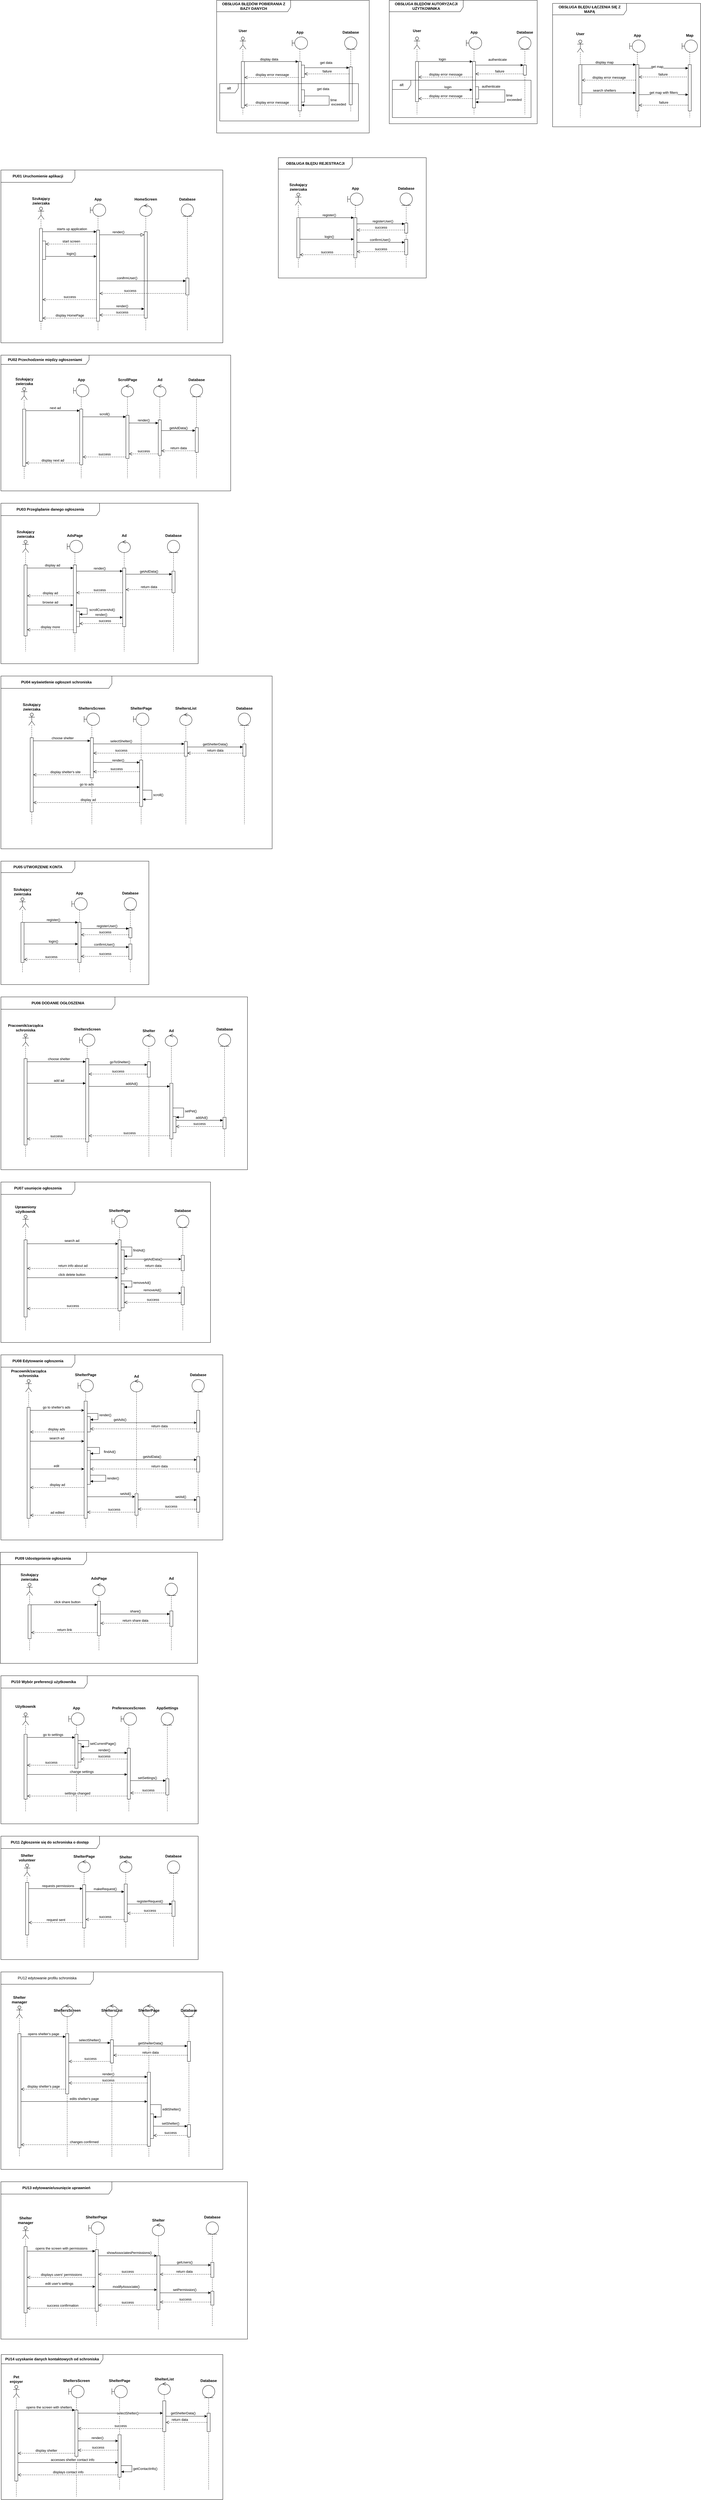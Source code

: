 <mxfile version="21.1.7" type="device" pages="2">
  <diagram name="Page-1" id="2YBvvXClWsGukQMizWep">
    <mxGraphModel dx="1026" dy="1736" grid="1" gridSize="10" guides="1" tooltips="1" connect="1" arrows="1" fold="1" page="1" pageScale="1" pageWidth="850" pageHeight="1100" math="0" shadow="0">
      <root>
        <mxCell id="0" />
        <mxCell id="1" parent="0" />
        <mxCell id="uwqboNQs7EQ6FF_an5Mf-74" value="&lt;b&gt;ShelterPage&lt;/b&gt;" style="shape=umlLifeline;perimeter=lifelinePerimeter;whiteSpace=wrap;html=1;container=1;dropTarget=0;collapsible=0;recursiveResize=0;outlineConnect=0;portConstraint=eastwest;newEdgeStyle={&quot;edgeStyle&quot;:&quot;elbowEdgeStyle&quot;,&quot;elbow&quot;:&quot;vertical&quot;,&quot;curved&quot;:0,&quot;rounded&quot;:0};participant=umlBoundary;align=center;spacingTop=-70;" parent="1" vertex="1">
          <mxGeometry x="750" y="1680" width="50" height="360" as="geometry" />
        </mxCell>
        <mxCell id="uwqboNQs7EQ6FF_an5Mf-75" value="" style="html=1;points=[];perimeter=orthogonalPerimeter;outlineConnect=0;targetShapes=umlLifeline;portConstraint=eastwest;newEdgeStyle={&quot;edgeStyle&quot;:&quot;elbowEdgeStyle&quot;,&quot;elbow&quot;:&quot;vertical&quot;,&quot;curved&quot;:0,&quot;rounded&quot;:0};" parent="uwqboNQs7EQ6FF_an5Mf-74" vertex="1">
          <mxGeometry x="20" y="152.5" width="10" height="150" as="geometry" />
        </mxCell>
        <mxCell id="nox6Ijl8YTXNBoDFvOHe-9" value="starts up application" style="html=1;verticalAlign=bottom;endArrow=block;edgeStyle=elbowEdgeStyle;elbow=vertical;curved=0;rounded=0;" parent="1" source="nox6Ijl8YTXNBoDFvOHe-2" edge="1">
          <mxGeometry x="0.086" width="80" relative="1" as="geometry">
            <mxPoint x="500" y="170" as="sourcePoint" />
            <mxPoint x="630" y="120" as="targetPoint" />
            <Array as="points">
              <mxPoint x="540" y="120" />
            </Array>
            <mxPoint as="offset" />
          </mxGeometry>
        </mxCell>
        <mxCell id="nox6Ijl8YTXNBoDFvOHe-1" value="&lt;b&gt;Szukający zwierzaka&lt;/b&gt;" style="shape=umlLifeline;perimeter=lifelinePerimeter;whiteSpace=wrap;html=1;container=1;dropTarget=0;collapsible=0;recursiveResize=0;outlineConnect=0;portConstraint=eastwest;newEdgeStyle={&quot;edgeStyle&quot;:&quot;elbowEdgeStyle&quot;,&quot;elbow&quot;:&quot;vertical&quot;,&quot;curved&quot;:0,&quot;rounded&quot;:0};participant=umlActor;spacing=2;spacingBottom=80;" parent="1" vertex="1">
          <mxGeometry x="440" y="40" width="20" height="400" as="geometry" />
        </mxCell>
        <mxCell id="nox6Ijl8YTXNBoDFvOHe-2" value="" style="html=1;points=[];perimeter=orthogonalPerimeter;outlineConnect=0;targetShapes=umlLifeline;portConstraint=eastwest;newEdgeStyle={&quot;edgeStyle&quot;:&quot;elbowEdgeStyle&quot;,&quot;elbow&quot;:&quot;vertical&quot;,&quot;curved&quot;:0,&quot;rounded&quot;:0};" parent="1" vertex="1">
          <mxGeometry x="445" y="110" width="10" height="300" as="geometry" />
        </mxCell>
        <mxCell id="nox6Ijl8YTXNBoDFvOHe-13" value="&lt;b&gt;Database&lt;/b&gt;" style="shape=umlLifeline;perimeter=lifelinePerimeter;whiteSpace=wrap;html=1;container=1;dropTarget=0;collapsible=0;recursiveResize=0;outlineConnect=0;portConstraint=eastwest;newEdgeStyle={&quot;edgeStyle&quot;:&quot;elbowEdgeStyle&quot;,&quot;elbow&quot;:&quot;vertical&quot;,&quot;curved&quot;:0,&quot;rounded&quot;:0};participant=umlEntity;size=40;spacingBottom=70;" parent="1" vertex="1">
          <mxGeometry x="905" y="30" width="40" height="410" as="geometry" />
        </mxCell>
        <mxCell id="nox6Ijl8YTXNBoDFvOHe-14" value="" style="html=1;points=[];perimeter=orthogonalPerimeter;outlineConnect=0;targetShapes=umlLifeline;portConstraint=eastwest;newEdgeStyle={&quot;edgeStyle&quot;:&quot;elbowEdgeStyle&quot;,&quot;elbow&quot;:&quot;vertical&quot;,&quot;curved&quot;:0,&quot;rounded&quot;:0};direction=west;" parent="nox6Ijl8YTXNBoDFvOHe-13" vertex="1">
          <mxGeometry x="15" y="240" width="10" height="55" as="geometry" />
        </mxCell>
        <mxCell id="09ySRu49ejBQ8Tzwbnp5-2" value="&lt;b&gt;App&lt;/b&gt;" style="shape=umlLifeline;perimeter=lifelinePerimeter;whiteSpace=wrap;html=1;container=1;dropTarget=0;collapsible=0;recursiveResize=0;outlineConnect=0;portConstraint=eastwest;newEdgeStyle={&quot;edgeStyle&quot;:&quot;elbowEdgeStyle&quot;,&quot;elbow&quot;:&quot;vertical&quot;,&quot;curved&quot;:0,&quot;rounded&quot;:0};participant=umlBoundary;align=center;spacingTop=-70;" parent="1" vertex="1">
          <mxGeometry x="550" y="2278.5" width="50" height="241.5" as="geometry" />
        </mxCell>
        <mxCell id="09ySRu49ejBQ8Tzwbnp5-3" value="" style="html=1;points=[];perimeter=orthogonalPerimeter;outlineConnect=0;targetShapes=umlLifeline;portConstraint=eastwest;newEdgeStyle={&quot;edgeStyle&quot;:&quot;elbowEdgeStyle&quot;,&quot;elbow&quot;:&quot;vertical&quot;,&quot;curved&quot;:0,&quot;rounded&quot;:0};" parent="09ySRu49ejBQ8Tzwbnp5-2" vertex="1">
          <mxGeometry x="20" y="80" width="10" height="130" as="geometry" />
        </mxCell>
        <mxCell id="09ySRu49ejBQ8Tzwbnp5-4" value="register()" style="html=1;verticalAlign=bottom;endArrow=block;edgeStyle=elbowEdgeStyle;elbow=vertical;curved=0;rounded=0;" parent="1" source="09ySRu49ejBQ8Tzwbnp5-6" target="09ySRu49ejBQ8Tzwbnp5-3" edge="1">
          <mxGeometry x="0.086" width="80" relative="1" as="geometry">
            <mxPoint x="440" y="2408.5" as="sourcePoint" />
            <mxPoint x="520" y="2408.5" as="targetPoint" />
            <Array as="points">
              <mxPoint x="490" y="2358.5" />
            </Array>
            <mxPoint as="offset" />
          </mxGeometry>
        </mxCell>
        <mxCell id="09ySRu49ejBQ8Tzwbnp5-5" value="&lt;b&gt;Szukający zwierzaka&lt;/b&gt;" style="shape=umlLifeline;perimeter=lifelinePerimeter;whiteSpace=wrap;html=1;container=1;dropTarget=0;collapsible=0;recursiveResize=0;outlineConnect=0;portConstraint=eastwest;newEdgeStyle={&quot;edgeStyle&quot;:&quot;elbowEdgeStyle&quot;,&quot;elbow&quot;:&quot;vertical&quot;,&quot;curved&quot;:0,&quot;rounded&quot;:0};participant=umlActor;spacing=2;spacingBottom=80;" parent="1" vertex="1">
          <mxGeometry x="380" y="2278.5" width="20" height="241.5" as="geometry" />
        </mxCell>
        <mxCell id="09ySRu49ejBQ8Tzwbnp5-6" value="" style="html=1;points=[];perimeter=orthogonalPerimeter;outlineConnect=0;targetShapes=umlLifeline;portConstraint=eastwest;newEdgeStyle={&quot;edgeStyle&quot;:&quot;elbowEdgeStyle&quot;,&quot;elbow&quot;:&quot;vertical&quot;,&quot;curved&quot;:0,&quot;rounded&quot;:0};" parent="09ySRu49ejBQ8Tzwbnp5-5" vertex="1">
          <mxGeometry x="5" y="80" width="10" height="130" as="geometry" />
        </mxCell>
        <mxCell id="qjNEQ0aJTeEstnBfkvfY-3" value="" style="html=1;points=[];perimeter=orthogonalPerimeter;outlineConnect=0;targetShapes=umlLifeline;portConstraint=eastwest;newEdgeStyle={&quot;edgeStyle&quot;:&quot;elbowEdgeStyle&quot;,&quot;elbow&quot;:&quot;vertical&quot;,&quot;curved&quot;:0,&quot;rounded&quot;:0};" parent="1" vertex="1">
          <mxGeometry x="455" y="150" width="10" height="60" as="geometry" />
        </mxCell>
        <mxCell id="qjNEQ0aJTeEstnBfkvfY-5" value="login()" style="html=1;verticalAlign=bottom;endArrow=block;edgeStyle=elbowEdgeStyle;elbow=vertical;curved=0;rounded=0;" parent="1" source="qjNEQ0aJTeEstnBfkvfY-3" edge="1">
          <mxGeometry x="-0.003" width="80" relative="1" as="geometry">
            <mxPoint x="470" y="200" as="sourcePoint" />
            <mxPoint x="630" y="200" as="targetPoint" />
            <Array as="points">
              <mxPoint x="570" y="200" />
              <mxPoint x="590" y="200" />
            </Array>
            <mxPoint as="offset" />
          </mxGeometry>
        </mxCell>
        <mxCell id="09ySRu49ejBQ8Tzwbnp5-14" value="login()" style="html=1;verticalAlign=bottom;endArrow=block;edgeStyle=elbowEdgeStyle;elbow=vertical;curved=0;rounded=0;" parent="1" source="09ySRu49ejBQ8Tzwbnp5-6" target="09ySRu49ejBQ8Tzwbnp5-3" edge="1">
          <mxGeometry x="0.086" width="80" relative="1" as="geometry">
            <mxPoint x="400" y="2408.5" as="sourcePoint" />
            <mxPoint x="570" y="2408.5" as="targetPoint" />
            <Array as="points">
              <mxPoint x="510" y="2428.5" />
              <mxPoint x="530" y="2408.5" />
              <mxPoint x="510" y="2478.5" />
            </Array>
            <mxPoint as="offset" />
          </mxGeometry>
        </mxCell>
        <mxCell id="09ySRu49ejBQ8Tzwbnp5-21" value="&lt;b&gt;Pracownik/zarządca schroniska&lt;/b&gt;" style="shape=umlLifeline;perimeter=lifelinePerimeter;whiteSpace=wrap;html=1;container=1;dropTarget=0;collapsible=0;recursiveResize=0;outlineConnect=0;portConstraint=eastwest;newEdgeStyle={&quot;edgeStyle&quot;:&quot;elbowEdgeStyle&quot;,&quot;elbow&quot;:&quot;vertical&quot;,&quot;curved&quot;:0,&quot;rounded&quot;:0};participant=umlActor;spacing=2;spacingBottom=80;" parent="1" vertex="1">
          <mxGeometry x="390" y="2720" width="20" height="400" as="geometry" />
        </mxCell>
        <mxCell id="09ySRu49ejBQ8Tzwbnp5-22" value="" style="html=1;points=[];perimeter=orthogonalPerimeter;outlineConnect=0;targetShapes=umlLifeline;portConstraint=eastwest;newEdgeStyle={&quot;edgeStyle&quot;:&quot;elbowEdgeStyle&quot;,&quot;elbow&quot;:&quot;vertical&quot;,&quot;curved&quot;:0,&quot;rounded&quot;:0};" parent="09ySRu49ejBQ8Tzwbnp5-21" vertex="1">
          <mxGeometry x="5" y="80" width="10" height="280" as="geometry" />
        </mxCell>
        <mxCell id="09ySRu49ejBQ8Tzwbnp5-23" value="choose shelter" style="html=1;verticalAlign=bottom;endArrow=block;edgeStyle=elbowEdgeStyle;elbow=vertical;curved=0;rounded=0;" parent="1" source="09ySRu49ejBQ8Tzwbnp5-22" target="uwqboNQs7EQ6FF_an5Mf-49" edge="1">
          <mxGeometry x="0.086" width="80" relative="1" as="geometry">
            <mxPoint x="450" y="2842.5" as="sourcePoint" />
            <mxPoint x="460" y="2920" as="targetPoint" />
            <Array as="points">
              <mxPoint x="550" y="2810" />
              <mxPoint x="480" y="2800" />
              <mxPoint x="570" y="2802.5" />
              <mxPoint x="560" y="2912.5" />
            </Array>
            <mxPoint as="offset" />
          </mxGeometry>
        </mxCell>
        <mxCell id="09ySRu49ejBQ8Tzwbnp5-38" value="&lt;b&gt;Shelter&lt;/b&gt;" style="shape=umlLifeline;perimeter=lifelinePerimeter;whiteSpace=wrap;html=1;container=1;dropTarget=0;collapsible=0;recursiveResize=0;outlineConnect=0;portConstraint=eastwest;newEdgeStyle={&quot;edgeStyle&quot;:&quot;elbowEdgeStyle&quot;,&quot;elbow&quot;:&quot;vertical&quot;,&quot;curved&quot;:0,&quot;rounded&quot;:0};participant=umlControl;spacingTop=-60;" parent="1" vertex="1">
          <mxGeometry x="780" y="2720" width="40" height="400" as="geometry" />
        </mxCell>
        <mxCell id="09ySRu49ejBQ8Tzwbnp5-39" value="" style="html=1;points=[];perimeter=orthogonalPerimeter;outlineConnect=0;targetShapes=umlLifeline;portConstraint=eastwest;newEdgeStyle={&quot;edgeStyle&quot;:&quot;elbowEdgeStyle&quot;,&quot;elbow&quot;:&quot;vertical&quot;,&quot;curved&quot;:0,&quot;rounded&quot;:0};" parent="09ySRu49ejBQ8Tzwbnp5-38" vertex="1">
          <mxGeometry x="15" y="90" width="10" height="50" as="geometry" />
        </mxCell>
        <mxCell id="09ySRu49ejBQ8Tzwbnp5-42" value="&lt;b&gt;Ad&lt;/b&gt;" style="shape=umlLifeline;perimeter=lifelinePerimeter;whiteSpace=wrap;html=1;container=1;dropTarget=0;collapsible=0;recursiveResize=0;outlineConnect=0;portConstraint=eastwest;newEdgeStyle={&quot;edgeStyle&quot;:&quot;elbowEdgeStyle&quot;,&quot;elbow&quot;:&quot;vertical&quot;,&quot;curved&quot;:0,&quot;rounded&quot;:0};participant=umlControl;spacingTop=-60;" parent="1" vertex="1">
          <mxGeometry x="853" y="2720" width="40" height="400" as="geometry" />
        </mxCell>
        <mxCell id="09ySRu49ejBQ8Tzwbnp5-43" value="" style="html=1;points=[];perimeter=orthogonalPerimeter;outlineConnect=0;targetShapes=umlLifeline;portConstraint=eastwest;newEdgeStyle={&quot;edgeStyle&quot;:&quot;elbowEdgeStyle&quot;,&quot;elbow&quot;:&quot;vertical&quot;,&quot;curved&quot;:0,&quot;rounded&quot;:0};" parent="09ySRu49ejBQ8Tzwbnp5-42" vertex="1">
          <mxGeometry x="15" y="160" width="10" height="180" as="geometry" />
        </mxCell>
        <mxCell id="uwqboNQs7EQ6FF_an5Mf-44" value="" style="html=1;points=[];perimeter=orthogonalPerimeter;outlineConnect=0;targetShapes=umlLifeline;portConstraint=eastwest;newEdgeStyle={&quot;edgeStyle&quot;:&quot;elbowEdgeStyle&quot;,&quot;elbow&quot;:&quot;vertical&quot;,&quot;curved&quot;:0,&quot;rounded&quot;:0};" parent="09ySRu49ejBQ8Tzwbnp5-42" vertex="1">
          <mxGeometry x="25" y="267.55" width="10" height="52.45" as="geometry" />
        </mxCell>
        <mxCell id="uwqboNQs7EQ6FF_an5Mf-45" value="setPet()" style="html=1;align=left;spacingLeft=2;endArrow=block;rounded=0;edgeStyle=orthogonalEdgeStyle;curved=0;rounded=0;" parent="09ySRu49ejBQ8Tzwbnp5-42" source="09ySRu49ejBQ8Tzwbnp5-43" target="uwqboNQs7EQ6FF_an5Mf-44" edge="1">
          <mxGeometry relative="1" as="geometry">
            <mxPoint x="30" y="190.05" as="sourcePoint" />
            <Array as="points">
              <mxPoint x="60" y="240" />
              <mxPoint x="60" y="270" />
            </Array>
          </mxGeometry>
        </mxCell>
        <mxCell id="09ySRu49ejBQ8Tzwbnp5-50" value="success" style="html=1;verticalAlign=bottom;endArrow=open;dashed=1;endSize=8;edgeStyle=elbowEdgeStyle;elbow=vertical;curved=0;rounded=0;" parent="1" source="09ySRu49ejBQ8Tzwbnp5-48" target="09ySRu49ejBQ8Tzwbnp5-3" edge="1">
          <mxGeometry relative="1" as="geometry">
            <mxPoint x="745" y="2398.5" as="sourcePoint" />
            <mxPoint x="580" y="2398.5" as="targetPoint" />
            <Array as="points">
              <mxPoint x="690" y="2398.5" />
              <mxPoint x="670" y="2408.5" />
            </Array>
          </mxGeometry>
        </mxCell>
        <mxCell id="09ySRu49ejBQ8Tzwbnp5-47" value="&lt;b&gt;Database&lt;/b&gt;" style="shape=umlLifeline;perimeter=lifelinePerimeter;whiteSpace=wrap;html=1;container=1;dropTarget=0;collapsible=0;recursiveResize=0;outlineConnect=0;portConstraint=eastwest;newEdgeStyle={&quot;edgeStyle&quot;:&quot;elbowEdgeStyle&quot;,&quot;elbow&quot;:&quot;vertical&quot;,&quot;curved&quot;:0,&quot;rounded&quot;:0};participant=umlEntity;size=40;spacingBottom=70;" parent="1" vertex="1">
          <mxGeometry x="720" y="2278.5" width="40" height="241.5" as="geometry" />
        </mxCell>
        <mxCell id="09ySRu49ejBQ8Tzwbnp5-48" value="" style="html=1;points=[];perimeter=orthogonalPerimeter;outlineConnect=0;targetShapes=umlLifeline;portConstraint=eastwest;newEdgeStyle={&quot;edgeStyle&quot;:&quot;elbowEdgeStyle&quot;,&quot;elbow&quot;:&quot;vertical&quot;,&quot;curved&quot;:0,&quot;rounded&quot;:0};" parent="09ySRu49ejBQ8Tzwbnp5-47" vertex="1">
          <mxGeometry x="15" y="97.5" width="10" height="32.5" as="geometry" />
        </mxCell>
        <mxCell id="09ySRu49ejBQ8Tzwbnp5-52" value="" style="html=1;points=[];perimeter=orthogonalPerimeter;outlineConnect=0;targetShapes=umlLifeline;portConstraint=eastwest;newEdgeStyle={&quot;edgeStyle&quot;:&quot;elbowEdgeStyle&quot;,&quot;elbow&quot;:&quot;vertical&quot;,&quot;curved&quot;:0,&quot;rounded&quot;:0};" parent="09ySRu49ejBQ8Tzwbnp5-47" vertex="1">
          <mxGeometry x="15" y="150" width="10" height="50" as="geometry" />
        </mxCell>
        <mxCell id="09ySRu49ejBQ8Tzwbnp5-49" value="registerUser()" style="html=1;verticalAlign=bottom;endArrow=block;edgeStyle=elbowEdgeStyle;elbow=vertical;curved=0;rounded=0;" parent="1" target="09ySRu49ejBQ8Tzwbnp5-48" edge="1">
          <mxGeometry x="0.084" width="80" relative="1" as="geometry">
            <mxPoint x="580" y="2378.5" as="sourcePoint" />
            <mxPoint x="740" y="2378.5" as="targetPoint" />
            <Array as="points">
              <mxPoint x="675" y="2378.5" />
            </Array>
            <mxPoint as="offset" />
          </mxGeometry>
        </mxCell>
        <mxCell id="09ySRu49ejBQ8Tzwbnp5-51" value="confirmUser()" style="html=1;verticalAlign=bottom;endArrow=block;edgeStyle=elbowEdgeStyle;elbow=vertical;curved=0;rounded=0;" parent="1" target="09ySRu49ejBQ8Tzwbnp5-52" edge="1">
          <mxGeometry x="0.08" width="80" relative="1" as="geometry">
            <mxPoint x="580" y="2418" as="sourcePoint" />
            <mxPoint x="735" y="2418" as="targetPoint" />
            <Array as="points">
              <mxPoint x="680" y="2438.5" />
              <mxPoint x="580" y="2678.5" />
            </Array>
            <mxPoint as="offset" />
          </mxGeometry>
        </mxCell>
        <mxCell id="09ySRu49ejBQ8Tzwbnp5-53" value="success" style="html=1;verticalAlign=bottom;endArrow=open;dashed=1;endSize=8;edgeStyle=elbowEdgeStyle;elbow=vertical;curved=0;rounded=0;" parent="1" source="09ySRu49ejBQ8Tzwbnp5-52" target="09ySRu49ejBQ8Tzwbnp5-3" edge="1">
          <mxGeometry relative="1" as="geometry">
            <mxPoint x="735" y="2433" as="sourcePoint" />
            <mxPoint x="580" y="2433" as="targetPoint" />
            <Array as="points">
              <mxPoint x="720" y="2468.5" />
              <mxPoint x="720" y="2478.5" />
              <mxPoint x="690" y="2433" />
              <mxPoint x="670" y="2443" />
            </Array>
          </mxGeometry>
        </mxCell>
        <mxCell id="qjNEQ0aJTeEstnBfkvfY-28" value="render()" style="html=1;verticalAlign=bottom;endArrow=block;edgeStyle=elbowEdgeStyle;elbow=vertical;curved=0;rounded=0;endFill=0;strokeWidth=1;endSize=9;" parent="1" target="uwqboNQs7EQ6FF_an5Mf-4" edge="1">
          <mxGeometry x="0.548" width="80" relative="1" as="geometry">
            <mxPoint x="640" y="360" as="sourcePoint" />
            <mxPoint x="790" y="130" as="targetPoint" />
            <Array as="points">
              <mxPoint x="770" y="130" />
            </Array>
            <mxPoint as="offset" />
          </mxGeometry>
        </mxCell>
        <mxCell id="g3pUh011bfxhKtvunEfu-32" value="&lt;b&gt;AdsPage&lt;/b&gt;" style="shape=umlLifeline;perimeter=lifelinePerimeter;whiteSpace=wrap;html=1;container=1;dropTarget=0;collapsible=0;recursiveResize=0;outlineConnect=0;portConstraint=eastwest;newEdgeStyle={&quot;edgeStyle&quot;:&quot;elbowEdgeStyle&quot;,&quot;elbow&quot;:&quot;vertical&quot;,&quot;curved&quot;:0,&quot;rounded&quot;:0};participant=umlBoundary;align=center;spacingTop=-70;size=40;" parent="1" vertex="1">
          <mxGeometry x="535" y="1120" width="50" height="360" as="geometry" />
        </mxCell>
        <mxCell id="g3pUh011bfxhKtvunEfu-33" value="" style="html=1;points=[];perimeter=orthogonalPerimeter;outlineConnect=0;targetShapes=umlLifeline;portConstraint=eastwest;newEdgeStyle={&quot;edgeStyle&quot;:&quot;elbowEdgeStyle&quot;,&quot;elbow&quot;:&quot;vertical&quot;,&quot;curved&quot;:0,&quot;rounded&quot;:0};" parent="g3pUh011bfxhKtvunEfu-32" vertex="1">
          <mxGeometry x="20" y="80" width="10" height="220" as="geometry" />
        </mxCell>
        <mxCell id="uwqboNQs7EQ6FF_an5Mf-35" value="" style="html=1;points=[];perimeter=orthogonalPerimeter;outlineConnect=0;targetShapes=umlLifeline;portConstraint=eastwest;newEdgeStyle={&quot;edgeStyle&quot;:&quot;elbowEdgeStyle&quot;,&quot;elbow&quot;:&quot;vertical&quot;,&quot;curved&quot;:0,&quot;rounded&quot;:0};" parent="g3pUh011bfxhKtvunEfu-32" vertex="1">
          <mxGeometry x="30" y="230" width="10" height="50" as="geometry" />
        </mxCell>
        <mxCell id="uwqboNQs7EQ6FF_an5Mf-36" value="&amp;nbsp;scrollCurrentAd()" style="html=1;align=left;spacingLeft=2;endArrow=block;rounded=0;edgeStyle=orthogonalEdgeStyle;curved=0;rounded=0;" parent="g3pUh011bfxhKtvunEfu-32" source="g3pUh011bfxhKtvunEfu-33" target="uwqboNQs7EQ6FF_an5Mf-35" edge="1">
          <mxGeometry relative="1" as="geometry">
            <mxPoint x="35" y="200" as="sourcePoint" />
            <Array as="points">
              <mxPoint x="65" y="220" />
              <mxPoint x="65" y="240" />
            </Array>
          </mxGeometry>
        </mxCell>
        <mxCell id="g3pUh011bfxhKtvunEfu-34" value="display ad" style="html=1;verticalAlign=bottom;endArrow=block;edgeStyle=elbowEdgeStyle;elbow=vertical;curved=0;rounded=0;" parent="1" source="g3pUh011bfxhKtvunEfu-36" target="g3pUh011bfxhKtvunEfu-33" edge="1">
          <mxGeometry x="0.086" width="80" relative="1" as="geometry">
            <mxPoint x="470" y="1265" as="sourcePoint" />
            <mxPoint x="550" y="1265" as="targetPoint" />
            <Array as="points">
              <mxPoint x="540" y="1210" />
              <mxPoint x="550" y="1220" />
            </Array>
            <mxPoint as="offset" />
          </mxGeometry>
        </mxCell>
        <mxCell id="g3pUh011bfxhKtvunEfu-35" value="&lt;b&gt;Szukający zwierzaka&lt;/b&gt;" style="shape=umlLifeline;perimeter=lifelinePerimeter;whiteSpace=wrap;html=1;container=1;dropTarget=0;collapsible=0;recursiveResize=0;outlineConnect=0;portConstraint=eastwest;newEdgeStyle={&quot;edgeStyle&quot;:&quot;elbowEdgeStyle&quot;,&quot;elbow&quot;:&quot;vertical&quot;,&quot;curved&quot;:0,&quot;rounded&quot;:0};participant=umlActor;spacing=2;spacingBottom=80;" parent="1" vertex="1">
          <mxGeometry x="390" y="1120" width="20" height="360" as="geometry" />
        </mxCell>
        <mxCell id="g3pUh011bfxhKtvunEfu-36" value="" style="html=1;points=[];perimeter=orthogonalPerimeter;outlineConnect=0;targetShapes=umlLifeline;portConstraint=eastwest;newEdgeStyle={&quot;edgeStyle&quot;:&quot;elbowEdgeStyle&quot;,&quot;elbow&quot;:&quot;vertical&quot;,&quot;curved&quot;:0,&quot;rounded&quot;:0};" parent="g3pUh011bfxhKtvunEfu-35" vertex="1">
          <mxGeometry x="5" y="80" width="10" height="230" as="geometry" />
        </mxCell>
        <mxCell id="g3pUh011bfxhKtvunEfu-37" value="render()" style="html=1;verticalAlign=bottom;endArrow=block;edgeStyle=elbowEdgeStyle;elbow=vertical;curved=0;rounded=0;" parent="1" source="g3pUh011bfxhKtvunEfu-33" target="g3pUh011bfxhKtvunEfu-40" edge="1">
          <mxGeometry width="80" relative="1" as="geometry">
            <mxPoint x="615" y="1265" as="sourcePoint" />
            <mxPoint x="765" y="1265" as="targetPoint" />
            <Array as="points">
              <mxPoint x="660" y="1220" />
              <mxPoint x="635" y="1255" />
              <mxPoint x="685" y="1265" />
            </Array>
            <mxPoint as="offset" />
          </mxGeometry>
        </mxCell>
        <mxCell id="g3pUh011bfxhKtvunEfu-39" value="&lt;b&gt;Ad&lt;/b&gt;" style="shape=umlLifeline;perimeter=lifelinePerimeter;whiteSpace=wrap;html=1;container=1;dropTarget=0;collapsible=0;recursiveResize=0;outlineConnect=0;portConstraint=eastwest;newEdgeStyle={&quot;edgeStyle&quot;:&quot;elbowEdgeStyle&quot;,&quot;elbow&quot;:&quot;vertical&quot;,&quot;curved&quot;:0,&quot;rounded&quot;:0};participant=umlControl;spacingBottom=70;" parent="1" vertex="1">
          <mxGeometry x="700" y="1120" width="40" height="360" as="geometry" />
        </mxCell>
        <mxCell id="g3pUh011bfxhKtvunEfu-40" value="" style="html=1;points=[];perimeter=orthogonalPerimeter;outlineConnect=0;targetShapes=umlLifeline;portConstraint=eastwest;newEdgeStyle={&quot;edgeStyle&quot;:&quot;elbowEdgeStyle&quot;,&quot;elbow&quot;:&quot;vertical&quot;,&quot;curved&quot;:0,&quot;rounded&quot;:0};" parent="g3pUh011bfxhKtvunEfu-39" vertex="1">
          <mxGeometry x="15" y="90" width="10" height="190" as="geometry" />
        </mxCell>
        <mxCell id="09ySRu49ejBQ8Tzwbnp5-62" value="&lt;b&gt;Database&lt;/b&gt;" style="shape=umlLifeline;perimeter=lifelinePerimeter;whiteSpace=wrap;html=1;container=1;dropTarget=0;collapsible=0;recursiveResize=0;outlineConnect=0;portConstraint=eastwest;newEdgeStyle={&quot;edgeStyle&quot;:&quot;elbowEdgeStyle&quot;,&quot;elbow&quot;:&quot;vertical&quot;,&quot;curved&quot;:0,&quot;rounded&quot;:0};participant=umlEntity;size=40;spacingBottom=70;" parent="1" vertex="1">
          <mxGeometry x="1025.5" y="2720" width="40" height="400" as="geometry" />
        </mxCell>
        <mxCell id="09ySRu49ejBQ8Tzwbnp5-64" value="" style="html=1;points=[];perimeter=orthogonalPerimeter;outlineConnect=0;targetShapes=umlLifeline;portConstraint=eastwest;newEdgeStyle={&quot;edgeStyle&quot;:&quot;elbowEdgeStyle&quot;,&quot;elbow&quot;:&quot;vertical&quot;,&quot;curved&quot;:0,&quot;rounded&quot;:0};" parent="09ySRu49ejBQ8Tzwbnp5-62" vertex="1">
          <mxGeometry x="15" y="270" width="10" height="37.5" as="geometry" />
        </mxCell>
        <mxCell id="09ySRu49ejBQ8Tzwbnp5-65" value="addAd()" style="html=1;verticalAlign=bottom;endArrow=block;edgeStyle=elbowEdgeStyle;elbow=vertical;curved=0;rounded=0;" parent="1" source="uwqboNQs7EQ6FF_an5Mf-44" target="09ySRu49ejBQ8Tzwbnp5-64" edge="1">
          <mxGeometry x="0.084" width="80" relative="1" as="geometry">
            <mxPoint x="720" y="2964.5" as="sourcePoint" />
            <mxPoint x="845" y="2964.5" as="targetPoint" />
            <Array as="points">
              <mxPoint x="1020" y="3000" />
              <mxPoint x="970" y="2900" />
              <mxPoint x="660" y="3054.5" />
            </Array>
            <mxPoint as="offset" />
          </mxGeometry>
        </mxCell>
        <mxCell id="09ySRu49ejBQ8Tzwbnp5-66" value="success" style="html=1;verticalAlign=bottom;endArrow=open;dashed=1;endSize=8;edgeStyle=elbowEdgeStyle;elbow=vertical;curved=0;rounded=0;" parent="1" source="09ySRu49ejBQ8Tzwbnp5-64" target="uwqboNQs7EQ6FF_an5Mf-44" edge="1">
          <mxGeometry relative="1" as="geometry">
            <mxPoint x="1105" y="3009" as="sourcePoint" />
            <mxPoint x="900" y="2930" as="targetPoint" />
            <Array as="points">
              <mxPoint x="1000" y="3020" />
              <mxPoint x="1046" y="3020" />
              <mxPoint x="1070" y="2970" />
              <mxPoint x="950" y="2920" />
              <mxPoint x="1040" y="2930" />
              <mxPoint x="1040" y="2940" />
              <mxPoint x="1010" y="2894.5" />
              <mxPoint x="990" y="2904.5" />
            </Array>
          </mxGeometry>
        </mxCell>
        <mxCell id="09ySRu49ejBQ8Tzwbnp5-68" value="success" style="html=1;verticalAlign=bottom;endArrow=open;dashed=1;endSize=8;edgeStyle=elbowEdgeStyle;elbow=vertical;curved=0;rounded=0;" parent="1" source="09ySRu49ejBQ8Tzwbnp5-43" target="uwqboNQs7EQ6FF_an5Mf-49" edge="1">
          <mxGeometry relative="1" as="geometry">
            <mxPoint x="850" y="2964.5" as="sourcePoint" />
            <mxPoint x="740" y="2970" as="targetPoint" />
            <Array as="points">
              <mxPoint x="650" y="3050" />
              <mxPoint x="960" y="3040" />
              <mxPoint x="840" y="3010" />
              <mxPoint x="830" y="2950" />
              <mxPoint x="815" y="2964.5" />
              <mxPoint x="815" y="2974.5" />
              <mxPoint x="785" y="2929" />
              <mxPoint x="765" y="2939" />
            </Array>
          </mxGeometry>
        </mxCell>
        <mxCell id="09ySRu49ejBQ8Tzwbnp5-74" value="goToShelter()" style="html=1;verticalAlign=bottom;endArrow=block;edgeStyle=elbowEdgeStyle;elbow=vertical;curved=0;rounded=0;" parent="1" source="uwqboNQs7EQ6FF_an5Mf-48" target="09ySRu49ejBQ8Tzwbnp5-39" edge="1">
          <mxGeometry x="0.088" width="80" relative="1" as="geometry">
            <mxPoint x="645.0" y="2820" as="sourcePoint" />
            <mxPoint x="755" y="2840" as="targetPoint" />
            <Array as="points">
              <mxPoint x="710" y="2820" />
              <mxPoint x="670" y="2840" />
              <mxPoint x="570" y="2930" />
            </Array>
            <mxPoint as="offset" />
          </mxGeometry>
        </mxCell>
        <mxCell id="g3pUh011bfxhKtvunEfu-44" value="&lt;b&gt;App&lt;/b&gt;" style="shape=umlLifeline;perimeter=lifelinePerimeter;whiteSpace=wrap;html=1;container=1;dropTarget=0;collapsible=0;recursiveResize=0;outlineConnect=0;portConstraint=eastwest;newEdgeStyle={&quot;edgeStyle&quot;:&quot;elbowEdgeStyle&quot;,&quot;elbow&quot;:&quot;vertical&quot;,&quot;curved&quot;:0,&quot;rounded&quot;:0};participant=umlBoundary;align=center;spacingTop=-70;" parent="1" vertex="1">
          <mxGeometry x="555.5" y="615" width="50" height="305" as="geometry" />
        </mxCell>
        <mxCell id="g3pUh011bfxhKtvunEfu-45" value="" style="html=1;points=[];perimeter=orthogonalPerimeter;outlineConnect=0;targetShapes=umlLifeline;portConstraint=eastwest;newEdgeStyle={&quot;edgeStyle&quot;:&quot;elbowEdgeStyle&quot;,&quot;elbow&quot;:&quot;vertical&quot;,&quot;curved&quot;:0,&quot;rounded&quot;:0};" parent="g3pUh011bfxhKtvunEfu-44" vertex="1">
          <mxGeometry x="20" y="80" width="10" height="180" as="geometry" />
        </mxCell>
        <mxCell id="g3pUh011bfxhKtvunEfu-46" value="&lt;div&gt;next ad&lt;/div&gt;" style="html=1;verticalAlign=bottom;endArrow=block;edgeStyle=elbowEdgeStyle;elbow=vertical;curved=0;rounded=0;" parent="1" source="g3pUh011bfxhKtvunEfu-48" target="g3pUh011bfxhKtvunEfu-45" edge="1">
          <mxGeometry x="0.086" width="80" relative="1" as="geometry">
            <mxPoint x="445.5" y="755" as="sourcePoint" />
            <mxPoint x="525.5" y="755" as="targetPoint" />
            <Array as="points">
              <mxPoint x="545.5" y="700" />
              <mxPoint x="515.5" y="695" />
            </Array>
            <mxPoint as="offset" />
          </mxGeometry>
        </mxCell>
        <mxCell id="g3pUh011bfxhKtvunEfu-47" value="&lt;b&gt;Szukający zwierzaka&lt;/b&gt;" style="shape=umlLifeline;perimeter=lifelinePerimeter;whiteSpace=wrap;html=1;container=1;dropTarget=0;collapsible=0;recursiveResize=0;outlineConnect=0;portConstraint=eastwest;newEdgeStyle={&quot;edgeStyle&quot;:&quot;elbowEdgeStyle&quot;,&quot;elbow&quot;:&quot;vertical&quot;,&quot;curved&quot;:0,&quot;rounded&quot;:0};participant=umlActor;spacing=2;spacingBottom=80;" parent="1" vertex="1">
          <mxGeometry x="385.5" y="625" width="20" height="295" as="geometry" />
        </mxCell>
        <mxCell id="g3pUh011bfxhKtvunEfu-48" value="" style="html=1;points=[];perimeter=orthogonalPerimeter;outlineConnect=0;targetShapes=umlLifeline;portConstraint=eastwest;newEdgeStyle={&quot;edgeStyle&quot;:&quot;elbowEdgeStyle&quot;,&quot;elbow&quot;:&quot;vertical&quot;,&quot;curved&quot;:0,&quot;rounded&quot;:0};" parent="1" vertex="1">
          <mxGeometry x="390.5" y="695" width="10" height="185" as="geometry" />
        </mxCell>
        <mxCell id="g3pUh011bfxhKtvunEfu-49" value="scroll()" style="html=1;verticalAlign=bottom;endArrow=block;edgeStyle=elbowEdgeStyle;elbow=vertical;curved=0;rounded=0;" parent="1" source="g3pUh011bfxhKtvunEfu-45" target="g3pUh011bfxhKtvunEfu-51" edge="1">
          <mxGeometry width="80" relative="1" as="geometry">
            <mxPoint x="590.5" y="755" as="sourcePoint" />
            <mxPoint x="740.5" y="755" as="targetPoint" />
            <Array as="points">
              <mxPoint x="685.5" y="720" />
              <mxPoint x="610.5" y="745" />
              <mxPoint x="660.5" y="755" />
            </Array>
            <mxPoint as="offset" />
          </mxGeometry>
        </mxCell>
        <mxCell id="g3pUh011bfxhKtvunEfu-50" value="&lt;b&gt;ScrollPage&lt;/b&gt;" style="shape=umlLifeline;perimeter=lifelinePerimeter;whiteSpace=wrap;html=1;container=1;dropTarget=0;collapsible=0;recursiveResize=0;outlineConnect=0;portConstraint=eastwest;newEdgeStyle={&quot;edgeStyle&quot;:&quot;elbowEdgeStyle&quot;,&quot;elbow&quot;:&quot;vertical&quot;,&quot;curved&quot;:0,&quot;rounded&quot;:0};participant=umlControl;spacingBottom=70;" parent="1" vertex="1">
          <mxGeometry x="710.5" y="615" width="40" height="305" as="geometry" />
        </mxCell>
        <mxCell id="g3pUh011bfxhKtvunEfu-51" value="" style="html=1;points=[];perimeter=orthogonalPerimeter;outlineConnect=0;targetShapes=umlLifeline;portConstraint=eastwest;newEdgeStyle={&quot;edgeStyle&quot;:&quot;elbowEdgeStyle&quot;,&quot;elbow&quot;:&quot;vertical&quot;,&quot;curved&quot;:0,&quot;rounded&quot;:0};" parent="g3pUh011bfxhKtvunEfu-50" vertex="1">
          <mxGeometry x="15" y="100" width="10" height="140" as="geometry" />
        </mxCell>
        <mxCell id="g3pUh011bfxhKtvunEfu-57" value="render()" style="html=1;verticalAlign=bottom;endArrow=block;edgeStyle=elbowEdgeStyle;elbow=vertical;curved=0;rounded=0;" parent="1" source="g3pUh011bfxhKtvunEfu-51" edge="1">
          <mxGeometry width="80" relative="1" as="geometry">
            <mxPoint x="745.5" y="750" as="sourcePoint" />
            <mxPoint x="830.5" y="740" as="targetPoint" />
            <Array as="points">
              <mxPoint x="805.5" y="740" />
              <mxPoint x="845.5" y="750" />
              <mxPoint x="770.5" y="775" />
              <mxPoint x="820.5" y="785" />
            </Array>
            <mxPoint as="offset" />
          </mxGeometry>
        </mxCell>
        <mxCell id="uHpI1f7uyx14FQ-eJGyU-3" value="click share button" style="html=1;verticalAlign=bottom;endArrow=block;edgeStyle=elbowEdgeStyle;elbow=vertical;curved=0;rounded=0;" parent="1" source="uHpI1f7uyx14FQ-eJGyU-5" target="uHpI1f7uyx14FQ-eJGyU-9" edge="1">
          <mxGeometry x="0.086" width="80" relative="1" as="geometry">
            <mxPoint x="463" y="4630" as="sourcePoint" />
            <mxPoint x="598" y="4573.5" as="targetPoint" />
            <Array as="points">
              <mxPoint x="533" y="4570" />
            </Array>
            <mxPoint as="offset" />
          </mxGeometry>
        </mxCell>
        <mxCell id="uHpI1f7uyx14FQ-eJGyU-4" value="&lt;b&gt;Szukający zwierzaka&lt;/b&gt;" style="shape=umlLifeline;perimeter=lifelinePerimeter;whiteSpace=wrap;html=1;container=1;dropTarget=0;collapsible=0;recursiveResize=0;outlineConnect=0;portConstraint=eastwest;newEdgeStyle={&quot;edgeStyle&quot;:&quot;elbowEdgeStyle&quot;,&quot;elbow&quot;:&quot;vertical&quot;,&quot;curved&quot;:0,&quot;rounded&quot;:0};participant=umlActor;spacing=2;spacingBottom=80;" parent="1" vertex="1">
          <mxGeometry x="403" y="4500" width="20" height="220" as="geometry" />
        </mxCell>
        <mxCell id="uHpI1f7uyx14FQ-eJGyU-5" value="" style="html=1;points=[];perimeter=orthogonalPerimeter;outlineConnect=0;targetShapes=umlLifeline;portConstraint=eastwest;newEdgeStyle={&quot;edgeStyle&quot;:&quot;elbowEdgeStyle&quot;,&quot;elbow&quot;:&quot;vertical&quot;,&quot;curved&quot;:0,&quot;rounded&quot;:0};" parent="1" vertex="1">
          <mxGeometry x="408" y="4570" width="10" height="110" as="geometry" />
        </mxCell>
        <mxCell id="uHpI1f7uyx14FQ-eJGyU-8" value="&lt;b&gt;AdsPage&lt;/b&gt;" style="shape=umlLifeline;perimeter=lifelinePerimeter;whiteSpace=wrap;html=1;container=1;dropTarget=0;collapsible=0;recursiveResize=0;outlineConnect=0;portConstraint=eastwest;newEdgeStyle={&quot;edgeStyle&quot;:&quot;elbowEdgeStyle&quot;,&quot;elbow&quot;:&quot;vertical&quot;,&quot;curved&quot;:0,&quot;rounded&quot;:0};participant=umlControl;spacingBottom=70;" parent="1" vertex="1">
          <mxGeometry x="618" y="4500" width="40" height="220" as="geometry" />
        </mxCell>
        <mxCell id="uHpI1f7uyx14FQ-eJGyU-9" value="" style="html=1;points=[];perimeter=orthogonalPerimeter;outlineConnect=0;targetShapes=umlLifeline;portConstraint=eastwest;newEdgeStyle={&quot;edgeStyle&quot;:&quot;elbowEdgeStyle&quot;,&quot;elbow&quot;:&quot;vertical&quot;,&quot;curved&quot;:0,&quot;rounded&quot;:0};" parent="uHpI1f7uyx14FQ-eJGyU-8" vertex="1">
          <mxGeometry x="15" y="58.5" width="10" height="111.5" as="geometry" />
        </mxCell>
        <mxCell id="uHpI1f7uyx14FQ-eJGyU-10" value="return link" style="html=1;verticalAlign=bottom;endArrow=open;dashed=1;endSize=8;edgeStyle=elbowEdgeStyle;elbow=vertical;curved=0;rounded=0;" parent="1" source="uHpI1f7uyx14FQ-eJGyU-9" target="uHpI1f7uyx14FQ-eJGyU-5" edge="1">
          <mxGeometry relative="1" as="geometry">
            <mxPoint x="728" y="4610" as="sourcePoint" />
            <mxPoint x="603" y="4780" as="targetPoint" />
            <Array as="points">
              <mxPoint x="598" y="4660" />
              <mxPoint x="668" y="4780" />
              <mxPoint x="638" y="4780" />
            </Array>
            <mxPoint as="offset" />
          </mxGeometry>
        </mxCell>
        <mxCell id="uHpI1f7uyx14FQ-eJGyU-14" value="&lt;b&gt;Ad&lt;/b&gt;" style="shape=umlLifeline;perimeter=lifelinePerimeter;whiteSpace=wrap;html=1;container=1;dropTarget=0;collapsible=0;recursiveResize=0;outlineConnect=0;portConstraint=eastwest;newEdgeStyle={&quot;edgeStyle&quot;:&quot;elbowEdgeStyle&quot;,&quot;elbow&quot;:&quot;vertical&quot;,&quot;curved&quot;:0,&quot;rounded&quot;:0};participant=umlEntity;spacingBottom=70;" parent="1" vertex="1">
          <mxGeometry x="853" y="4500" width="40" height="220" as="geometry" />
        </mxCell>
        <mxCell id="uHpI1f7uyx14FQ-eJGyU-15" value="" style="html=1;points=[];perimeter=orthogonalPerimeter;outlineConnect=0;targetShapes=umlLifeline;portConstraint=eastwest;newEdgeStyle={&quot;edgeStyle&quot;:&quot;elbowEdgeStyle&quot;,&quot;elbow&quot;:&quot;vertical&quot;,&quot;curved&quot;:0,&quot;rounded&quot;:0};" parent="uHpI1f7uyx14FQ-eJGyU-14" vertex="1">
          <mxGeometry x="15" y="90" width="10" height="50" as="geometry" />
        </mxCell>
        <mxCell id="uHpI1f7uyx14FQ-eJGyU-17" value="return share data" style="html=1;verticalAlign=bottom;endArrow=open;dashed=1;endSize=8;edgeStyle=elbowEdgeStyle;elbow=vertical;curved=0;rounded=0;" parent="1" source="uHpI1f7uyx14FQ-eJGyU-15" target="uHpI1f7uyx14FQ-eJGyU-9" edge="1">
          <mxGeometry relative="1" as="geometry">
            <mxPoint x="868" y="4689.58" as="sourcePoint" />
            <mxPoint x="753" y="4690" as="targetPoint" />
            <Array as="points">
              <mxPoint x="828" y="4630" />
              <mxPoint x="778" y="4710" />
              <mxPoint x="793" y="4689.58" />
              <mxPoint x="763" y="4689.58" />
            </Array>
            <mxPoint as="offset" />
          </mxGeometry>
        </mxCell>
        <mxCell id="dUFKcdMih5KFY3c6stLG-17" value="opens the screen with shelters" style="html=1;verticalAlign=bottom;endArrow=block;edgeStyle=elbowEdgeStyle;elbow=vertical;curved=0;rounded=0;" parent="1" source="dUFKcdMih5KFY3c6stLG-19" target="Y3lOazBQ4CW_vp1OJ57y-8" edge="1">
          <mxGeometry x="0.088" width="80" relative="1" as="geometry">
            <mxPoint x="295" y="7230" as="sourcePoint" />
            <mxPoint x="425" y="7180" as="targetPoint" />
            <Array as="points">
              <mxPoint x="430" y="7180" />
              <mxPoint x="380" y="7200" />
            </Array>
            <mxPoint as="offset" />
          </mxGeometry>
        </mxCell>
        <mxCell id="dUFKcdMih5KFY3c6stLG-18" value="&lt;b&gt;Pet enjoyer&lt;/b&gt;" style="shape=umlLifeline;perimeter=lifelinePerimeter;whiteSpace=wrap;html=1;container=1;dropTarget=0;collapsible=0;recursiveResize=0;outlineConnect=0;portConstraint=eastwest;newEdgeStyle={&quot;edgeStyle&quot;:&quot;elbowEdgeStyle&quot;,&quot;elbow&quot;:&quot;vertical&quot;,&quot;curved&quot;:0,&quot;rounded&quot;:0};participant=umlActor;spacing=2;spacingBottom=80;" parent="1" vertex="1">
          <mxGeometry x="360" y="7100" width="20" height="360" as="geometry" />
        </mxCell>
        <mxCell id="dUFKcdMih5KFY3c6stLG-19" value="" style="html=1;points=[];perimeter=orthogonalPerimeter;outlineConnect=0;targetShapes=umlLifeline;portConstraint=eastwest;newEdgeStyle={&quot;edgeStyle&quot;:&quot;elbowEdgeStyle&quot;,&quot;elbow&quot;:&quot;vertical&quot;,&quot;curved&quot;:0,&quot;rounded&quot;:0};" parent="dUFKcdMih5KFY3c6stLG-18" vertex="1">
          <mxGeometry x="5" y="80" width="10" height="230" as="geometry" />
        </mxCell>
        <mxCell id="dUFKcdMih5KFY3c6stLG-27" value="&lt;b&gt;Database&lt;/b&gt;" style="shape=umlLifeline;perimeter=lifelinePerimeter;whiteSpace=wrap;html=1;container=1;dropTarget=0;collapsible=0;recursiveResize=0;outlineConnect=0;portConstraint=eastwest;newEdgeStyle={&quot;edgeStyle&quot;:&quot;elbowEdgeStyle&quot;,&quot;elbow&quot;:&quot;vertical&quot;,&quot;curved&quot;:0,&quot;rounded&quot;:0};participant=umlEntity;size=40;spacingBottom=70;" parent="1" vertex="1">
          <mxGeometry x="974" y="7100" width="40" height="340" as="geometry" />
        </mxCell>
        <mxCell id="dUFKcdMih5KFY3c6stLG-28" value="" style="html=1;points=[];perimeter=orthogonalPerimeter;outlineConnect=0;targetShapes=umlLifeline;portConstraint=eastwest;newEdgeStyle={&quot;edgeStyle&quot;:&quot;elbowEdgeStyle&quot;,&quot;elbow&quot;:&quot;vertical&quot;,&quot;curved&quot;:0,&quot;rounded&quot;:0};" parent="dUFKcdMih5KFY3c6stLG-27" vertex="1">
          <mxGeometry x="15" y="90" width="10" height="60" as="geometry" />
        </mxCell>
        <mxCell id="uHpI1f7uyx14FQ-eJGyU-28" value="requests permissions" style="html=1;verticalAlign=bottom;endArrow=block;edgeStyle=elbowEdgeStyle;elbow=vertical;curved=0;rounded=0;" parent="1" source="uHpI1f7uyx14FQ-eJGyU-30" target="uHpI1f7uyx14FQ-eJGyU-34" edge="1">
          <mxGeometry x="0.086" width="80" relative="1" as="geometry">
            <mxPoint x="455" y="5540" as="sourcePoint" />
            <mxPoint x="585" y="5480" as="targetPoint" />
            <Array as="points">
              <mxPoint x="520" y="5490" />
              <mxPoint x="525" y="5480" />
            </Array>
            <mxPoint as="offset" />
          </mxGeometry>
        </mxCell>
        <mxCell id="uHpI1f7uyx14FQ-eJGyU-29" value="&lt;b&gt;Shelter&lt;br&gt;volunteer&lt;br&gt;&lt;/b&gt;" style="shape=umlLifeline;perimeter=lifelinePerimeter;whiteSpace=wrap;html=1;container=1;dropTarget=0;collapsible=0;recursiveResize=0;outlineConnect=0;portConstraint=eastwest;newEdgeStyle={&quot;edgeStyle&quot;:&quot;elbowEdgeStyle&quot;,&quot;elbow&quot;:&quot;vertical&quot;,&quot;curved&quot;:0,&quot;rounded&quot;:0};participant=umlActor;spacing=2;spacingBottom=80;" parent="1" vertex="1">
          <mxGeometry x="395" y="5410" width="20" height="270" as="geometry" />
        </mxCell>
        <mxCell id="uHpI1f7uyx14FQ-eJGyU-30" value="" style="html=1;points=[];perimeter=orthogonalPerimeter;outlineConnect=0;targetShapes=umlLifeline;portConstraint=eastwest;newEdgeStyle={&quot;edgeStyle&quot;:&quot;elbowEdgeStyle&quot;,&quot;elbow&quot;:&quot;vertical&quot;,&quot;curved&quot;:0,&quot;rounded&quot;:0};" parent="1" vertex="1">
          <mxGeometry x="400" y="5470" width="10" height="170" as="geometry" />
        </mxCell>
        <mxCell id="uHpI1f7uyx14FQ-eJGyU-32" value="request sent" style="html=1;verticalAlign=bottom;endArrow=open;dashed=1;endSize=8;edgeStyle=elbowEdgeStyle;elbow=vertical;curved=0;rounded=0;" parent="1" source="uHpI1f7uyx14FQ-eJGyU-34" target="uHpI1f7uyx14FQ-eJGyU-30" edge="1">
          <mxGeometry relative="1" as="geometry">
            <mxPoint x="585" y="5670" as="sourcePoint" />
            <mxPoint x="590" y="5570" as="targetPoint" />
            <Array as="points">
              <mxPoint x="530" y="5600" />
              <mxPoint x="550" y="5670" />
              <mxPoint x="480" y="5720" />
              <mxPoint x="500" y="5660" />
            </Array>
          </mxGeometry>
        </mxCell>
        <mxCell id="uHpI1f7uyx14FQ-eJGyU-33" value="&lt;b&gt;ShelterPage&lt;/b&gt;" style="shape=umlLifeline;perimeter=lifelinePerimeter;whiteSpace=wrap;html=1;container=1;dropTarget=0;collapsible=0;recursiveResize=0;outlineConnect=0;portConstraint=eastwest;newEdgeStyle={&quot;edgeStyle&quot;:&quot;elbowEdgeStyle&quot;,&quot;elbow&quot;:&quot;vertical&quot;,&quot;curved&quot;:0,&quot;rounded&quot;:0};participant=umlControl;spacingTop=-64;" parent="1" vertex="1">
          <mxGeometry x="570" y="5397.5" width="40" height="282.5" as="geometry" />
        </mxCell>
        <mxCell id="uHpI1f7uyx14FQ-eJGyU-34" value="" style="html=1;points=[];perimeter=orthogonalPerimeter;outlineConnect=0;targetShapes=umlLifeline;portConstraint=eastwest;newEdgeStyle={&quot;edgeStyle&quot;:&quot;elbowEdgeStyle&quot;,&quot;elbow&quot;:&quot;vertical&quot;,&quot;curved&quot;:0,&quot;rounded&quot;:0};" parent="uHpI1f7uyx14FQ-eJGyU-33" vertex="1">
          <mxGeometry x="15" y="80" width="10" height="140" as="geometry" />
        </mxCell>
        <mxCell id="dUFKcdMih5KFY3c6stLG-54" value="&lt;b&gt;ShelterList&lt;/b&gt;" style="shape=umlLifeline;perimeter=lifelinePerimeter;whiteSpace=wrap;html=1;container=1;dropTarget=0;collapsible=0;recursiveResize=0;outlineConnect=0;portConstraint=eastwest;newEdgeStyle={&quot;edgeStyle&quot;:&quot;elbowEdgeStyle&quot;,&quot;elbow&quot;:&quot;vertical&quot;,&quot;curved&quot;:0,&quot;rounded&quot;:0};participant=umlControl;spacingTop=-60;" parent="1" vertex="1">
          <mxGeometry x="830" y="7090" width="40" height="350" as="geometry" />
        </mxCell>
        <mxCell id="dUFKcdMih5KFY3c6stLG-55" value="" style="html=1;points=[];perimeter=orthogonalPerimeter;outlineConnect=0;targetShapes=umlLifeline;portConstraint=eastwest;newEdgeStyle={&quot;edgeStyle&quot;:&quot;elbowEdgeStyle&quot;,&quot;elbow&quot;:&quot;vertical&quot;,&quot;curved&quot;:0,&quot;rounded&quot;:0};" parent="dUFKcdMih5KFY3c6stLG-54" vertex="1">
          <mxGeometry x="15" y="60" width="10" height="100" as="geometry" />
        </mxCell>
        <mxCell id="Y3lOazBQ4CW_vp1OJ57y-1" style="edgeStyle=elbowEdgeStyle;rounded=0;orthogonalLoop=1;jettySize=auto;html=1;elbow=vertical;curved=0;endArrow=none;endFill=0;strokeWidth=0;" parent="dUFKcdMih5KFY3c6stLG-54" source="dUFKcdMih5KFY3c6stLG-55" target="dUFKcdMih5KFY3c6stLG-55" edge="1">
          <mxGeometry relative="1" as="geometry">
            <Array as="points">
              <mxPoint x="20" y="160" />
              <mxPoint x="45" y="170" />
            </Array>
          </mxGeometry>
        </mxCell>
        <mxCell id="uHpI1f7uyx14FQ-eJGyU-50" value="&lt;b&gt;Shelter&lt;/b&gt;" style="shape=umlLifeline;perimeter=lifelinePerimeter;whiteSpace=wrap;html=1;container=1;dropTarget=0;collapsible=0;recursiveResize=0;outlineConnect=0;portConstraint=eastwest;newEdgeStyle={&quot;edgeStyle&quot;:&quot;elbowEdgeStyle&quot;,&quot;elbow&quot;:&quot;vertical&quot;,&quot;curved&quot;:0,&quot;rounded&quot;:0};participant=umlControl;spacingTop=-60;" parent="1" vertex="1">
          <mxGeometry x="705" y="5397.5" width="40" height="282.5" as="geometry" />
        </mxCell>
        <mxCell id="uHpI1f7uyx14FQ-eJGyU-51" value="" style="html=1;points=[];perimeter=orthogonalPerimeter;outlineConnect=0;targetShapes=umlLifeline;portConstraint=eastwest;newEdgeStyle={&quot;edgeStyle&quot;:&quot;elbowEdgeStyle&quot;,&quot;elbow&quot;:&quot;vertical&quot;,&quot;curved&quot;:0,&quot;rounded&quot;:0};" parent="uHpI1f7uyx14FQ-eJGyU-50" vertex="1">
          <mxGeometry x="15" y="77.5" width="10" height="122.5" as="geometry" />
        </mxCell>
        <mxCell id="uHpI1f7uyx14FQ-eJGyU-53" value="makeRequest()" style="html=1;verticalAlign=bottom;endArrow=block;edgeStyle=elbowEdgeStyle;elbow=vertical;curved=0;rounded=0;" parent="1" source="uHpI1f7uyx14FQ-eJGyU-34" target="uHpI1f7uyx14FQ-eJGyU-51" edge="1">
          <mxGeometry width="80" relative="1" as="geometry">
            <mxPoint x="750" y="5550" as="sourcePoint" />
            <mxPoint x="870" y="5550" as="targetPoint" />
            <Array as="points">
              <mxPoint x="670" y="5500" />
              <mxPoint x="650" y="5520" />
              <mxPoint x="810" y="5550" />
              <mxPoint x="790" y="5580" />
              <mxPoint x="830" y="5570" />
              <mxPoint x="740" y="5580" />
              <mxPoint x="745" y="5590" />
              <mxPoint x="795" y="5600" />
            </Array>
            <mxPoint as="offset" />
          </mxGeometry>
        </mxCell>
        <mxCell id="Y3lOazBQ4CW_vp1OJ57y-7" value="&lt;b&gt;SheltersScreen&lt;/b&gt;" style="shape=umlLifeline;perimeter=lifelinePerimeter;whiteSpace=wrap;html=1;container=1;dropTarget=0;collapsible=0;recursiveResize=0;outlineConnect=0;portConstraint=eastwest;newEdgeStyle={&quot;edgeStyle&quot;:&quot;elbowEdgeStyle&quot;,&quot;elbow&quot;:&quot;vertical&quot;,&quot;curved&quot;:0,&quot;rounded&quot;:0};participant=umlBoundary;align=center;spacingTop=-70;" parent="1" vertex="1">
          <mxGeometry x="540" y="7100" width="50" height="360" as="geometry" />
        </mxCell>
        <mxCell id="Y3lOazBQ4CW_vp1OJ57y-8" value="" style="html=1;points=[];perimeter=orthogonalPerimeter;outlineConnect=0;targetShapes=umlLifeline;portConstraint=eastwest;newEdgeStyle={&quot;edgeStyle&quot;:&quot;elbowEdgeStyle&quot;,&quot;elbow&quot;:&quot;vertical&quot;,&quot;curved&quot;:0,&quot;rounded&quot;:0};" parent="Y3lOazBQ4CW_vp1OJ57y-7" vertex="1">
          <mxGeometry x="20" y="80" width="10" height="150" as="geometry" />
        </mxCell>
        <mxCell id="Y3lOazBQ4CW_vp1OJ57y-20" value="&lt;b&gt;ShelterPage&lt;/b&gt;" style="shape=umlLifeline;perimeter=lifelinePerimeter;whiteSpace=wrap;html=1;container=1;dropTarget=0;collapsible=0;recursiveResize=0;outlineConnect=0;portConstraint=eastwest;newEdgeStyle={&quot;edgeStyle&quot;:&quot;elbowEdgeStyle&quot;,&quot;elbow&quot;:&quot;vertical&quot;,&quot;curved&quot;:0,&quot;rounded&quot;:0};participant=umlBoundary;align=center;spacingTop=-70;" parent="1" vertex="1">
          <mxGeometry x="605" y="6570" width="50" height="340" as="geometry" />
        </mxCell>
        <mxCell id="Y3lOazBQ4CW_vp1OJ57y-21" value="" style="html=1;points=[];perimeter=orthogonalPerimeter;outlineConnect=0;targetShapes=umlLifeline;portConstraint=eastwest;newEdgeStyle={&quot;edgeStyle&quot;:&quot;elbowEdgeStyle&quot;,&quot;elbow&quot;:&quot;vertical&quot;,&quot;curved&quot;:0,&quot;rounded&quot;:0};" parent="Y3lOazBQ4CW_vp1OJ57y-20" vertex="1">
          <mxGeometry x="21" y="90" width="10" height="200" as="geometry" />
        </mxCell>
        <mxCell id="Y3lOazBQ4CW_vp1OJ57y-22" value="opens the screen with permissions" style="html=1;verticalAlign=bottom;endArrow=block;edgeStyle=elbowEdgeStyle;elbow=vertical;curved=0;rounded=0;" parent="1" source="Y3lOazBQ4CW_vp1OJ57y-24" target="Y3lOazBQ4CW_vp1OJ57y-21" edge="1">
          <mxGeometry x="0.004" width="80" relative="1" as="geometry">
            <mxPoint x="450" y="6715" as="sourcePoint" />
            <mxPoint x="530" y="6715" as="targetPoint" />
            <Array as="points">
              <mxPoint x="500" y="6665" />
            </Array>
            <mxPoint as="offset" />
          </mxGeometry>
        </mxCell>
        <mxCell id="Y3lOazBQ4CW_vp1OJ57y-23" value="&lt;b&gt;Shelter manager&lt;/b&gt;" style="shape=umlLifeline;perimeter=lifelinePerimeter;whiteSpace=wrap;html=1;container=1;dropTarget=0;collapsible=0;recursiveResize=0;outlineConnect=0;portConstraint=eastwest;newEdgeStyle={&quot;edgeStyle&quot;:&quot;elbowEdgeStyle&quot;,&quot;elbow&quot;:&quot;vertical&quot;,&quot;curved&quot;:0,&quot;rounded&quot;:0};participant=umlActor;spacing=2;spacingBottom=80;" parent="1" vertex="1">
          <mxGeometry x="390" y="6585" width="20" height="325" as="geometry" />
        </mxCell>
        <mxCell id="Y3lOazBQ4CW_vp1OJ57y-24" value="" style="html=1;points=[];perimeter=orthogonalPerimeter;outlineConnect=0;targetShapes=umlLifeline;portConstraint=eastwest;newEdgeStyle={&quot;edgeStyle&quot;:&quot;elbowEdgeStyle&quot;,&quot;elbow&quot;:&quot;vertical&quot;,&quot;curved&quot;:0,&quot;rounded&quot;:0};" parent="Y3lOazBQ4CW_vp1OJ57y-23" vertex="1">
          <mxGeometry x="5" y="65" width="10" height="215" as="geometry" />
        </mxCell>
        <mxCell id="Y3lOazBQ4CW_vp1OJ57y-34" value="&lt;b&gt;Database&lt;/b&gt;" style="shape=umlLifeline;perimeter=lifelinePerimeter;whiteSpace=wrap;html=1;container=1;dropTarget=0;collapsible=0;recursiveResize=0;outlineConnect=0;portConstraint=eastwest;newEdgeStyle={&quot;edgeStyle&quot;:&quot;elbowEdgeStyle&quot;,&quot;elbow&quot;:&quot;vertical&quot;,&quot;curved&quot;:0,&quot;rounded&quot;:0};participant=umlEntity;size=40;spacingBottom=70;" parent="1" vertex="1">
          <mxGeometry x="986" y="6570" width="40" height="340" as="geometry" />
        </mxCell>
        <mxCell id="Y3lOazBQ4CW_vp1OJ57y-36" value="" style="html=1;points=[];perimeter=orthogonalPerimeter;outlineConnect=0;targetShapes=umlLifeline;portConstraint=eastwest;newEdgeStyle={&quot;edgeStyle&quot;:&quot;elbowEdgeStyle&quot;,&quot;elbow&quot;:&quot;vertical&quot;,&quot;curved&quot;:0,&quot;rounded&quot;:0};" parent="Y3lOazBQ4CW_vp1OJ57y-34" vertex="1">
          <mxGeometry x="15" y="131.25" width="10" height="48.75" as="geometry" />
        </mxCell>
        <mxCell id="Y3lOazBQ4CW_vp1OJ57y-78" value="" style="html=1;points=[];perimeter=orthogonalPerimeter;outlineConnect=0;targetShapes=umlLifeline;portConstraint=eastwest;newEdgeStyle={&quot;edgeStyle&quot;:&quot;elbowEdgeStyle&quot;,&quot;elbow&quot;:&quot;vertical&quot;,&quot;curved&quot;:0,&quot;rounded&quot;:0};" parent="Y3lOazBQ4CW_vp1OJ57y-34" vertex="1">
          <mxGeometry x="15" y="225" width="10" height="45" as="geometry" />
        </mxCell>
        <mxCell id="uHpI1f7uyx14FQ-eJGyU-66" value="&lt;b&gt;App&lt;/b&gt;" style="shape=umlLifeline;perimeter=lifelinePerimeter;whiteSpace=wrap;html=1;container=1;dropTarget=0;collapsible=0;recursiveResize=0;outlineConnect=0;portConstraint=eastwest;newEdgeStyle={&quot;edgeStyle&quot;:&quot;elbowEdgeStyle&quot;,&quot;elbow&quot;:&quot;vertical&quot;,&quot;curved&quot;:0,&quot;rounded&quot;:0};participant=umlBoundary;align=center;spacingTop=-70;" parent="1" vertex="1">
          <mxGeometry x="540" y="4920" width="50" height="320" as="geometry" />
        </mxCell>
        <mxCell id="uHpI1f7uyx14FQ-eJGyU-67" value="" style="html=1;points=[];perimeter=orthogonalPerimeter;outlineConnect=0;targetShapes=umlLifeline;portConstraint=eastwest;newEdgeStyle={&quot;edgeStyle&quot;:&quot;elbowEdgeStyle&quot;,&quot;elbow&quot;:&quot;vertical&quot;,&quot;curved&quot;:0,&quot;rounded&quot;:0};" parent="uHpI1f7uyx14FQ-eJGyU-66" vertex="1">
          <mxGeometry x="20" y="70" width="10" height="110" as="geometry" />
        </mxCell>
        <mxCell id="uwqboNQs7EQ6FF_an5Mf-93" value="" style="html=1;points=[];perimeter=orthogonalPerimeter;outlineConnect=0;targetShapes=umlLifeline;portConstraint=eastwest;newEdgeStyle={&quot;edgeStyle&quot;:&quot;elbowEdgeStyle&quot;,&quot;elbow&quot;:&quot;vertical&quot;,&quot;curved&quot;:0,&quot;rounded&quot;:0};" parent="uHpI1f7uyx14FQ-eJGyU-66" vertex="1">
          <mxGeometry x="30" y="100" width="10" height="60" as="geometry" />
        </mxCell>
        <mxCell id="uwqboNQs7EQ6FF_an5Mf-94" value="setCurrentPage()" style="html=1;align=left;spacingLeft=2;endArrow=block;rounded=0;edgeStyle=orthogonalEdgeStyle;curved=0;rounded=0;" parent="uHpI1f7uyx14FQ-eJGyU-66" source="uHpI1f7uyx14FQ-eJGyU-67" target="uwqboNQs7EQ6FF_an5Mf-93" edge="1">
          <mxGeometry x="0.125" relative="1" as="geometry">
            <mxPoint x="35" y="100" as="sourcePoint" />
            <Array as="points">
              <mxPoint x="65" y="90" />
              <mxPoint x="65" y="110" />
            </Array>
            <mxPoint as="offset" />
          </mxGeometry>
        </mxCell>
        <mxCell id="uHpI1f7uyx14FQ-eJGyU-68" value="go to settings" style="html=1;verticalAlign=bottom;endArrow=block;edgeStyle=elbowEdgeStyle;elbow=vertical;curved=0;rounded=0;" parent="1" source="uHpI1f7uyx14FQ-eJGyU-70" target="uHpI1f7uyx14FQ-eJGyU-67" edge="1">
          <mxGeometry x="0.086" width="80" relative="1" as="geometry">
            <mxPoint x="450" y="5050" as="sourcePoint" />
            <mxPoint x="530" y="5050" as="targetPoint" />
            <Array as="points">
              <mxPoint x="480" y="5000" />
              <mxPoint x="520" y="4990" />
            </Array>
            <mxPoint as="offset" />
          </mxGeometry>
        </mxCell>
        <mxCell id="uHpI1f7uyx14FQ-eJGyU-69" value="&lt;b&gt;Użytkownik&lt;/b&gt;" style="shape=umlLifeline;perimeter=lifelinePerimeter;whiteSpace=wrap;html=1;container=1;dropTarget=0;collapsible=0;recursiveResize=0;outlineConnect=0;portConstraint=eastwest;newEdgeStyle={&quot;edgeStyle&quot;:&quot;elbowEdgeStyle&quot;,&quot;elbow&quot;:&quot;vertical&quot;,&quot;curved&quot;:0,&quot;rounded&quot;:0};participant=umlActor;spacing=2;spacingBottom=80;" parent="1" vertex="1">
          <mxGeometry x="390" y="4920" width="20" height="320" as="geometry" />
        </mxCell>
        <mxCell id="uHpI1f7uyx14FQ-eJGyU-70" value="" style="html=1;points=[];perimeter=orthogonalPerimeter;outlineConnect=0;targetShapes=umlLifeline;portConstraint=eastwest;newEdgeStyle={&quot;edgeStyle&quot;:&quot;elbowEdgeStyle&quot;,&quot;elbow&quot;:&quot;vertical&quot;,&quot;curved&quot;:0,&quot;rounded&quot;:0};" parent="1" vertex="1">
          <mxGeometry x="395" y="4990" width="10" height="210" as="geometry" />
        </mxCell>
        <mxCell id="uHpI1f7uyx14FQ-eJGyU-77" value="&lt;b&gt;AppSettings&lt;/b&gt;" style="shape=umlLifeline;perimeter=lifelinePerimeter;whiteSpace=wrap;html=1;container=1;dropTarget=0;collapsible=0;recursiveResize=0;outlineConnect=0;portConstraint=eastwest;newEdgeStyle={&quot;edgeStyle&quot;:&quot;elbowEdgeStyle&quot;,&quot;elbow&quot;:&quot;vertical&quot;,&quot;curved&quot;:0,&quot;rounded&quot;:0};participant=umlEntity;spacingBottom=70;" parent="1" vertex="1">
          <mxGeometry x="840" y="4920" width="40" height="320" as="geometry" />
        </mxCell>
        <mxCell id="uHpI1f7uyx14FQ-eJGyU-78" value="" style="html=1;points=[];perimeter=orthogonalPerimeter;outlineConnect=0;targetShapes=umlLifeline;portConstraint=eastwest;newEdgeStyle={&quot;edgeStyle&quot;:&quot;elbowEdgeStyle&quot;,&quot;elbow&quot;:&quot;vertical&quot;,&quot;curved&quot;:0,&quot;rounded&quot;:0};" parent="uHpI1f7uyx14FQ-eJGyU-77" vertex="1">
          <mxGeometry x="15" y="213.75" width="10" height="52.5" as="geometry" />
        </mxCell>
        <mxCell id="uHpI1f7uyx14FQ-eJGyU-80" value="success" style="html=1;verticalAlign=bottom;endArrow=open;dashed=1;endSize=8;edgeStyle=elbowEdgeStyle;elbow=vertical;curved=0;rounded=0;" parent="1" edge="1">
          <mxGeometry relative="1" as="geometry">
            <mxPoint x="855" y="5180" as="sourcePoint" />
            <mxPoint x="740" y="5180.42" as="targetPoint" />
            <Array as="points">
              <mxPoint x="780" y="5180" />
              <mxPoint x="750" y="5180" />
            </Array>
            <mxPoint as="offset" />
          </mxGeometry>
        </mxCell>
        <mxCell id="uHpI1f7uyx14FQ-eJGyU-81" value="setSettings()" style="html=1;verticalAlign=bottom;endArrow=block;edgeStyle=elbowEdgeStyle;elbow=vertical;curved=0;rounded=0;" parent="1" edge="1">
          <mxGeometry width="80" relative="1" as="geometry">
            <mxPoint x="735" y="5140" as="sourcePoint" />
            <mxPoint x="855" y="5140" as="targetPoint" />
            <Array as="points">
              <mxPoint x="760" y="5140" />
              <mxPoint x="810" y="5150" />
            </Array>
            <mxPoint as="offset" />
          </mxGeometry>
        </mxCell>
        <mxCell id="Y3lOazBQ4CW_vp1OJ57y-37" value="&lt;b&gt;Shelter&lt;/b&gt;" style="shape=umlLifeline;perimeter=lifelinePerimeter;whiteSpace=wrap;html=1;container=1;dropTarget=0;collapsible=0;recursiveResize=0;outlineConnect=0;portConstraint=eastwest;newEdgeStyle={&quot;edgeStyle&quot;:&quot;elbowEdgeStyle&quot;,&quot;elbow&quot;:&quot;vertical&quot;,&quot;curved&quot;:0,&quot;rounded&quot;:0};participant=umlControl;spacingTop=-60;" parent="1" vertex="1">
          <mxGeometry x="811" y="6575" width="40" height="345" as="geometry" />
        </mxCell>
        <mxCell id="Y3lOazBQ4CW_vp1OJ57y-38" value="" style="html=1;points=[];perimeter=orthogonalPerimeter;outlineConnect=0;targetShapes=umlLifeline;portConstraint=eastwest;newEdgeStyle={&quot;edgeStyle&quot;:&quot;elbowEdgeStyle&quot;,&quot;elbow&quot;:&quot;vertical&quot;,&quot;curved&quot;:0,&quot;rounded&quot;:0};" parent="Y3lOazBQ4CW_vp1OJ57y-37" vertex="1">
          <mxGeometry x="15" y="105" width="10" height="175" as="geometry" />
        </mxCell>
        <mxCell id="Y3lOazBQ4CW_vp1OJ57y-39" style="edgeStyle=elbowEdgeStyle;rounded=0;orthogonalLoop=1;jettySize=auto;html=1;elbow=vertical;curved=0;" parent="Y3lOazBQ4CW_vp1OJ57y-37" source="Y3lOazBQ4CW_vp1OJ57y-38" target="Y3lOazBQ4CW_vp1OJ57y-38" edge="1">
          <mxGeometry relative="1" as="geometry">
            <Array as="points">
              <mxPoint x="20" y="160" />
              <mxPoint x="45" y="170" />
            </Array>
          </mxGeometry>
        </mxCell>
        <mxCell id="Y3lOazBQ4CW_vp1OJ57y-42" style="edgeStyle=elbowEdgeStyle;rounded=0;orthogonalLoop=1;jettySize=auto;html=1;elbow=vertical;curved=0;" parent="1" source="Y3lOazBQ4CW_vp1OJ57y-21" target="Y3lOazBQ4CW_vp1OJ57y-38" edge="1">
          <mxGeometry relative="1" as="geometry">
            <Array as="points">
              <mxPoint x="716" y="6680" />
              <mxPoint x="730" y="6685" />
            </Array>
          </mxGeometry>
        </mxCell>
        <mxCell id="Y3lOazBQ4CW_vp1OJ57y-63" value="showAssociatesPermissions()" style="edgeLabel;html=1;align=center;verticalAlign=middle;resizable=0;points=[];" parent="Y3lOazBQ4CW_vp1OJ57y-42" connectable="0" vertex="1">
          <mxGeometry x="-0.203" y="1" relative="1" as="geometry">
            <mxPoint x="24" y="-9" as="offset" />
          </mxGeometry>
        </mxCell>
        <mxCell id="Y3lOazBQ4CW_vp1OJ57y-45" value="&lt;b&gt;ShelterPage&lt;/b&gt;" style="shape=umlLifeline;perimeter=lifelinePerimeter;whiteSpace=wrap;html=1;container=1;dropTarget=0;collapsible=0;recursiveResize=0;outlineConnect=0;portConstraint=eastwest;newEdgeStyle={&quot;edgeStyle&quot;:&quot;elbowEdgeStyle&quot;,&quot;elbow&quot;:&quot;vertical&quot;,&quot;curved&quot;:0,&quot;rounded&quot;:0};participant=umlBoundary;align=center;spacingTop=-70;" parent="1" vertex="1">
          <mxGeometry x="680" y="7100" width="50" height="340" as="geometry" />
        </mxCell>
        <mxCell id="Y3lOazBQ4CW_vp1OJ57y-50" value="" style="html=1;points=[];perimeter=orthogonalPerimeter;outlineConnect=0;targetShapes=umlLifeline;portConstraint=eastwest;newEdgeStyle={&quot;edgeStyle&quot;:&quot;elbowEdgeStyle&quot;,&quot;elbow&quot;:&quot;vertical&quot;,&quot;curved&quot;:0,&quot;rounded&quot;:0};" parent="Y3lOazBQ4CW_vp1OJ57y-45" vertex="1">
          <mxGeometry x="20" y="160" width="10" height="137.5" as="geometry" />
        </mxCell>
        <mxCell id="OXPomrYEWvJGOvyyX1So-2" value="" style="html=1;points=[];perimeter=orthogonalPerimeter;outlineConnect=0;targetShapes=umlLifeline;portConstraint=eastwest;newEdgeStyle={&quot;edgeStyle&quot;:&quot;elbowEdgeStyle&quot;,&quot;elbow&quot;:&quot;vertical&quot;,&quot;curved&quot;:0,&quot;rounded&quot;:0};" parent="Y3lOazBQ4CW_vp1OJ57y-45" vertex="1">
          <mxGeometry x="30" y="267.5" height="40" as="geometry" />
        </mxCell>
        <mxCell id="OXPomrYEWvJGOvyyX1So-3" value="getContactInfo()" style="html=1;align=left;spacingLeft=2;endArrow=block;rounded=0;edgeStyle=orthogonalEdgeStyle;curved=0;rounded=0;" parent="Y3lOazBQ4CW_vp1OJ57y-45" source="Y3lOazBQ4CW_vp1OJ57y-50" target="OXPomrYEWvJGOvyyX1So-2" edge="1">
          <mxGeometry relative="1" as="geometry">
            <mxPoint x="35" y="247.5" as="sourcePoint" />
            <Array as="points">
              <mxPoint x="65" y="260" />
              <mxPoint x="65" y="280" />
            </Array>
          </mxGeometry>
        </mxCell>
        <mxCell id="Y3lOazBQ4CW_vp1OJ57y-48" style="edgeStyle=elbowEdgeStyle;rounded=0;orthogonalLoop=1;jettySize=auto;html=1;elbow=vertical;curved=0;" parent="1" source="Y3lOazBQ4CW_vp1OJ57y-8" target="dUFKcdMih5KFY3c6stLG-55" edge="1">
          <mxGeometry relative="1" as="geometry">
            <Array as="points">
              <mxPoint x="670" y="7190" />
              <mxPoint x="610" y="7200" />
              <mxPoint x="690" y="7260" />
              <mxPoint x="810" y="7250" />
              <mxPoint x="840" y="7240" />
            </Array>
            <mxPoint x="900" y="7190" as="targetPoint" />
          </mxGeometry>
        </mxCell>
        <mxCell id="Y3lOazBQ4CW_vp1OJ57y-49" value="selectShelter()" style="edgeLabel;html=1;align=center;verticalAlign=middle;resizable=0;points=[];" parent="Y3lOazBQ4CW_vp1OJ57y-48" connectable="0" vertex="1">
          <mxGeometry x="0.172" relative="1" as="geometry">
            <mxPoint as="offset" />
          </mxGeometry>
        </mxCell>
        <mxCell id="Y3lOazBQ4CW_vp1OJ57y-58" style="edgeStyle=elbowEdgeStyle;rounded=0;orthogonalLoop=1;jettySize=auto;html=1;elbow=vertical;curved=0;" parent="1" source="dUFKcdMih5KFY3c6stLG-55" target="dUFKcdMih5KFY3c6stLG-28" edge="1">
          <mxGeometry relative="1" as="geometry">
            <mxPoint x="1190" y="7270" as="targetPoint" />
            <Array as="points">
              <mxPoint x="980" y="7200" />
              <mxPoint x="1060" y="7240" />
              <mxPoint x="1060" y="7340" />
              <mxPoint x="1150" y="7340" />
              <mxPoint x="1180" y="7300" />
              <mxPoint x="1130" y="7290" />
            </Array>
          </mxGeometry>
        </mxCell>
        <mxCell id="Y3lOazBQ4CW_vp1OJ57y-59" value="getShelterData()" style="edgeLabel;html=1;align=center;verticalAlign=middle;resizable=0;points=[];" parent="Y3lOazBQ4CW_vp1OJ57y-58" connectable="0" vertex="1">
          <mxGeometry x="-0.175" y="4" relative="1" as="geometry">
            <mxPoint y="-6" as="offset" />
          </mxGeometry>
        </mxCell>
        <mxCell id="Y3lOazBQ4CW_vp1OJ57y-60" value="return data" style="html=1;verticalAlign=bottom;endArrow=open;dashed=1;endSize=8;edgeStyle=elbowEdgeStyle;elbow=vertical;curved=0;rounded=0;" parent="1" source="dUFKcdMih5KFY3c6stLG-28" target="dUFKcdMih5KFY3c6stLG-55" edge="1">
          <mxGeometry x="0.328" relative="1" as="geometry">
            <mxPoint x="1200" y="7330" as="sourcePoint" />
            <mxPoint x="880" y="7330" as="targetPoint" />
            <Array as="points">
              <mxPoint x="990" y="7220" />
              <mxPoint x="1000" y="7230" />
              <mxPoint x="1140" y="7290" />
              <mxPoint x="1150" y="7230" />
              <mxPoint x="1110" y="7250" />
              <mxPoint x="1170" y="7360" />
              <mxPoint x="1065" y="7330" />
              <mxPoint x="872.5" y="7339" />
              <mxPoint x="842.5" y="7354" />
              <mxPoint x="537.5" y="7429" />
              <mxPoint x="542.5" y="7379" />
              <mxPoint x="512.5" y="7333.5" />
              <mxPoint x="492.5" y="7343.5" />
            </Array>
            <mxPoint as="offset" />
          </mxGeometry>
        </mxCell>
        <mxCell id="Y3lOazBQ4CW_vp1OJ57y-62" value="display shelter" style="html=1;verticalAlign=bottom;endArrow=open;dashed=1;endSize=8;edgeStyle=elbowEdgeStyle;elbow=vertical;curved=0;rounded=0;" parent="1" source="Y3lOazBQ4CW_vp1OJ57y-8" target="dUFKcdMih5KFY3c6stLG-19" edge="1">
          <mxGeometry x="0.004" relative="1" as="geometry">
            <mxPoint x="630" y="7296" as="sourcePoint" />
            <mxPoint x="310" y="7296" as="targetPoint" />
            <Array as="points">
              <mxPoint x="520" y="7320" />
              <mxPoint x="590" y="7380" />
              <mxPoint x="600" y="7350" />
              <mxPoint x="540" y="7320" />
              <mxPoint x="605" y="7296" />
              <mxPoint x="194" y="7297" />
              <mxPoint x="164" y="7312" />
              <mxPoint x="-141" y="7387" />
              <mxPoint x="-136" y="7337" />
              <mxPoint x="-166" y="7291.5" />
              <mxPoint x="-186" y="7301.5" />
            </Array>
            <mxPoint as="offset" />
          </mxGeometry>
        </mxCell>
        <mxCell id="uwqboNQs7EQ6FF_an5Mf-1" value="&lt;b&gt;App&lt;/b&gt;" style="shape=umlLifeline;perimeter=lifelinePerimeter;whiteSpace=wrap;html=1;container=1;dropTarget=0;collapsible=0;recursiveResize=0;outlineConnect=0;portConstraint=eastwest;newEdgeStyle={&quot;edgeStyle&quot;:&quot;elbowEdgeStyle&quot;,&quot;elbow&quot;:&quot;vertical&quot;,&quot;curved&quot;:0,&quot;rounded&quot;:0};participant=umlBoundary;size=40;spacingBottom=70;" parent="1" vertex="1">
          <mxGeometry x="610" y="30" width="50" height="410" as="geometry" />
        </mxCell>
        <mxCell id="uwqboNQs7EQ6FF_an5Mf-2" value="" style="html=1;points=[];perimeter=orthogonalPerimeter;outlineConnect=0;targetShapes=umlLifeline;portConstraint=eastwest;newEdgeStyle={&quot;edgeStyle&quot;:&quot;elbowEdgeStyle&quot;,&quot;elbow&quot;:&quot;vertical&quot;,&quot;curved&quot;:0,&quot;rounded&quot;:0};" parent="uwqboNQs7EQ6FF_an5Mf-1" vertex="1">
          <mxGeometry x="20" y="85" width="10" height="295" as="geometry" />
        </mxCell>
        <mxCell id="uwqboNQs7EQ6FF_an5Mf-3" value="&lt;b&gt;HomeScreen&lt;/b&gt;" style="shape=umlLifeline;perimeter=lifelinePerimeter;whiteSpace=wrap;html=1;container=1;dropTarget=0;collapsible=0;recursiveResize=0;outlineConnect=0;portConstraint=eastwest;newEdgeStyle={&quot;edgeStyle&quot;:&quot;elbowEdgeStyle&quot;,&quot;elbow&quot;:&quot;vertical&quot;,&quot;curved&quot;:0,&quot;rounded&quot;:0};participant=umlControl;spacingBottom=70;" parent="1" vertex="1">
          <mxGeometry x="770" y="30" width="40" height="410" as="geometry" />
        </mxCell>
        <mxCell id="uwqboNQs7EQ6FF_an5Mf-4" value="" style="html=1;points=[];perimeter=orthogonalPerimeter;outlineConnect=0;targetShapes=umlLifeline;portConstraint=eastwest;newEdgeStyle={&quot;edgeStyle&quot;:&quot;elbowEdgeStyle&quot;,&quot;elbow&quot;:&quot;vertical&quot;,&quot;curved&quot;:0,&quot;rounded&quot;:0};" parent="uwqboNQs7EQ6FF_an5Mf-3" vertex="1">
          <mxGeometry x="15" y="90" width="10" height="280" as="geometry" />
        </mxCell>
        <mxCell id="Y3lOazBQ4CW_vp1OJ57y-64" style="edgeStyle=elbowEdgeStyle;rounded=0;orthogonalLoop=1;jettySize=auto;html=1;elbow=vertical;curved=0;" parent="1" source="Y3lOazBQ4CW_vp1OJ57y-38" target="Y3lOazBQ4CW_vp1OJ57y-78" edge="1">
          <mxGeometry relative="1" as="geometry">
            <mxPoint x="866" y="6710" as="targetPoint" />
            <Array as="points">
              <mxPoint x="966" y="6800" />
              <mxPoint x="966" y="6760" />
              <mxPoint x="936" y="6740" />
              <mxPoint x="916" y="6700" />
            </Array>
          </mxGeometry>
        </mxCell>
        <mxCell id="Y3lOazBQ4CW_vp1OJ57y-65" value="setPermission()" style="edgeLabel;html=1;align=center;verticalAlign=middle;resizable=0;points=[];" parent="Y3lOazBQ4CW_vp1OJ57y-64" connectable="0" vertex="1">
          <mxGeometry x="0.222" y="-2" relative="1" as="geometry">
            <mxPoint x="-21" y="-12" as="offset" />
          </mxGeometry>
        </mxCell>
        <mxCell id="Y3lOazBQ4CW_vp1OJ57y-66" value="success" style="html=1;verticalAlign=bottom;endArrow=open;dashed=1;endSize=8;edgeStyle=elbowEdgeStyle;elbow=vertical;curved=0;rounded=0;" parent="1" source="Y3lOazBQ4CW_vp1OJ57y-78" target="Y3lOazBQ4CW_vp1OJ57y-38" edge="1">
          <mxGeometry x="0.005" relative="1" as="geometry">
            <mxPoint x="940" y="6720" as="sourcePoint" />
            <mxPoint x="760" y="6720" as="targetPoint" />
            <Array as="points">
              <mxPoint x="926" y="6830" />
              <mxPoint x="966" y="6810" />
              <mxPoint x="896" y="6750" />
              <mxPoint x="790" y="6690" />
              <mxPoint x="597.5" y="6699" />
              <mxPoint x="567.5" y="6714" />
              <mxPoint x="262.5" y="6789" />
              <mxPoint x="267.5" y="6739" />
              <mxPoint x="237.5" y="6693.5" />
              <mxPoint x="217.5" y="6703.5" />
            </Array>
            <mxPoint as="offset" />
          </mxGeometry>
        </mxCell>
        <mxCell id="uwqboNQs7EQ6FF_an5Mf-5" value="render()" style="html=1;verticalAlign=bottom;endArrow=block;edgeStyle=elbowEdgeStyle;elbow=vertical;curved=0;rounded=0;" parent="1" target="uwqboNQs7EQ6FF_an5Mf-4" edge="1">
          <mxGeometry x="-0.003" width="80" relative="1" as="geometry">
            <mxPoint x="640" y="370" as="sourcePoint" />
            <mxPoint x="805" y="370" as="targetPoint" />
            <Array as="points">
              <mxPoint x="745" y="370" />
              <mxPoint x="765" y="370" />
            </Array>
            <mxPoint as="offset" />
          </mxGeometry>
        </mxCell>
        <mxCell id="Y3lOazBQ4CW_vp1OJ57y-68" value="success" style="html=1;verticalAlign=bottom;endArrow=open;dashed=1;endSize=8;edgeStyle=elbowEdgeStyle;elbow=vertical;curved=0;rounded=0;" parent="1" source="Y3lOazBQ4CW_vp1OJ57y-38" target="Y3lOazBQ4CW_vp1OJ57y-21" edge="1">
          <mxGeometry x="0.004" relative="1" as="geometry">
            <mxPoint x="792" y="6725" as="sourcePoint" />
            <mxPoint x="586" y="6730" as="targetPoint" />
            <Array as="points">
              <mxPoint x="676" y="6740" />
              <mxPoint x="728" y="6730" />
              <mxPoint x="622" y="6670" />
              <mxPoint x="429.5" y="6679" />
              <mxPoint x="399.5" y="6694" />
              <mxPoint x="94.5" y="6769" />
              <mxPoint x="99.5" y="6719" />
              <mxPoint x="69.5" y="6673.5" />
              <mxPoint x="49.5" y="6683.5" />
            </Array>
            <mxPoint as="offset" />
          </mxGeometry>
        </mxCell>
        <mxCell id="uwqboNQs7EQ6FF_an5Mf-6" value="success" style="html=1;verticalAlign=bottom;endArrow=open;dashed=1;endSize=8;edgeStyle=elbowEdgeStyle;elbow=vertical;curved=0;rounded=0;" parent="1" source="uwqboNQs7EQ6FF_an5Mf-4" target="uwqboNQs7EQ6FF_an5Mf-2" edge="1">
          <mxGeometry relative="1" as="geometry">
            <mxPoint x="770" y="390" as="sourcePoint" />
            <mxPoint x="690" y="390" as="targetPoint" />
            <Array as="points">
              <mxPoint x="700" y="390" />
              <mxPoint x="730" y="400" />
            </Array>
          </mxGeometry>
        </mxCell>
        <mxCell id="Y3lOazBQ4CW_vp1OJ57y-69" style="edgeStyle=elbowEdgeStyle;rounded=0;orthogonalLoop=1;jettySize=auto;html=1;elbow=vertical;curved=0;" parent="1" source="Y3lOazBQ4CW_vp1OJ57y-38" target="Y3lOazBQ4CW_vp1OJ57y-36" edge="1">
          <mxGeometry relative="1" as="geometry">
            <mxPoint x="1006" y="6701" as="targetPoint" />
            <Array as="points">
              <mxPoint x="976" y="6710" />
              <mxPoint x="996" y="6715" />
            </Array>
          </mxGeometry>
        </mxCell>
        <mxCell id="Y3lOazBQ4CW_vp1OJ57y-71" value="getUsers()" style="edgeLabel;html=1;align=center;verticalAlign=middle;resizable=0;points=[];" parent="Y3lOazBQ4CW_vp1OJ57y-69" connectable="0" vertex="1">
          <mxGeometry x="0.249" y="4" relative="1" as="geometry">
            <mxPoint x="-23" y="-5" as="offset" />
          </mxGeometry>
        </mxCell>
        <mxCell id="uHpI1f7uyx14FQ-eJGyU-86" value="settings changed" style="html=1;verticalAlign=bottom;endArrow=open;dashed=1;endSize=8;edgeStyle=elbowEdgeStyle;elbow=vertical;curved=0;rounded=0;" parent="1" source="rqLqVT57QNuigXtEw99J-30" target="uHpI1f7uyx14FQ-eJGyU-70" edge="1">
          <mxGeometry relative="1" as="geometry">
            <mxPoint x="760" y="5190" as="sourcePoint" />
            <mxPoint x="510" y="5150" as="targetPoint" />
            <Array as="points">
              <mxPoint x="690" y="5190" />
              <mxPoint x="700" y="5160" />
              <mxPoint x="640" y="5170" />
              <mxPoint x="710" y="5190" />
              <mxPoint x="600" y="5150" />
              <mxPoint x="650" y="5150" />
              <mxPoint x="620" y="5150" />
            </Array>
            <mxPoint as="offset" />
          </mxGeometry>
        </mxCell>
        <mxCell id="Y3lOazBQ4CW_vp1OJ57y-72" value="return data" style="html=1;verticalAlign=bottom;endArrow=open;dashed=1;endSize=8;edgeStyle=elbowEdgeStyle;elbow=vertical;curved=0;rounded=0;" parent="1" source="Y3lOazBQ4CW_vp1OJ57y-36" target="Y3lOazBQ4CW_vp1OJ57y-38" edge="1">
          <mxGeometry x="0.045" relative="1" as="geometry">
            <mxPoint x="1016" y="6760" as="sourcePoint" />
            <mxPoint x="786" y="6770" as="targetPoint" />
            <Array as="points">
              <mxPoint x="966" y="6740" />
              <mxPoint x="866" y="6730" />
              <mxPoint x="916" y="6740" />
              <mxPoint x="866" y="6730" />
              <mxPoint x="926" y="6790" />
              <mxPoint x="906" y="6760" />
              <mxPoint x="800" y="6700" />
              <mxPoint x="607.5" y="6709" />
              <mxPoint x="577.5" y="6724" />
              <mxPoint x="272.5" y="6799" />
              <mxPoint x="277.5" y="6749" />
              <mxPoint x="247.5" y="6703.5" />
              <mxPoint x="227.5" y="6713.5" />
            </Array>
            <mxPoint as="offset" />
          </mxGeometry>
        </mxCell>
        <mxCell id="uwqboNQs7EQ6FF_an5Mf-7" value="&lt;b&gt;PU01 Uruchomienie aplikacji&lt;/b&gt;" style="shape=umlFrame;whiteSpace=wrap;html=1;pointerEvents=0;width=240;height=40;" parent="1" vertex="1">
          <mxGeometry x="320" y="-80" width="720" height="560" as="geometry" />
        </mxCell>
        <mxCell id="Y3lOazBQ4CW_vp1OJ57y-73" value="displays users&#39; permissions" style="html=1;verticalAlign=bottom;endArrow=open;dashed=1;endSize=8;edgeStyle=elbowEdgeStyle;elbow=vertical;curved=0;rounded=0;" parent="1" source="Y3lOazBQ4CW_vp1OJ57y-21" target="Y3lOazBQ4CW_vp1OJ57y-24" edge="1">
          <mxGeometry x="0.001" relative="1" as="geometry">
            <mxPoint x="556" y="6750" as="sourcePoint" />
            <mxPoint x="421" y="6750" as="targetPoint" />
            <Array as="points">
              <mxPoint x="461" y="6750" />
              <mxPoint x="513" y="6740" />
              <mxPoint x="407" y="6680" />
              <mxPoint x="214.5" y="6689" />
              <mxPoint x="184.5" y="6704" />
              <mxPoint x="-120.5" y="6779" />
              <mxPoint x="-115.5" y="6729" />
              <mxPoint x="-145.5" y="6683.5" />
              <mxPoint x="-165.5" y="6693.5" />
            </Array>
            <mxPoint as="offset" />
          </mxGeometry>
        </mxCell>
        <mxCell id="Y3lOazBQ4CW_vp1OJ57y-74" style="edgeStyle=elbowEdgeStyle;rounded=0;orthogonalLoop=1;jettySize=auto;html=1;elbow=vertical;curved=0;" parent="1" source="Y3lOazBQ4CW_vp1OJ57y-24" target="Y3lOazBQ4CW_vp1OJ57y-21" edge="1">
          <mxGeometry relative="1" as="geometry">
            <Array as="points">
              <mxPoint x="556" y="6780" />
            </Array>
          </mxGeometry>
        </mxCell>
        <mxCell id="Y3lOazBQ4CW_vp1OJ57y-75" value="edit user&#39;s settings" style="edgeLabel;html=1;align=center;verticalAlign=middle;resizable=0;points=[];" parent="Y3lOazBQ4CW_vp1OJ57y-74" connectable="0" vertex="1">
          <mxGeometry x="-0.063" relative="1" as="geometry">
            <mxPoint y="-10" as="offset" />
          </mxGeometry>
        </mxCell>
        <mxCell id="Y3lOazBQ4CW_vp1OJ57y-76" style="edgeStyle=elbowEdgeStyle;rounded=0;orthogonalLoop=1;jettySize=auto;html=1;elbow=vertical;curved=0;" parent="1" source="Y3lOazBQ4CW_vp1OJ57y-21" target="Y3lOazBQ4CW_vp1OJ57y-38" edge="1">
          <mxGeometry relative="1" as="geometry">
            <Array as="points">
              <mxPoint x="706" y="6790" />
              <mxPoint x="736" y="6800" />
            </Array>
          </mxGeometry>
        </mxCell>
        <mxCell id="Y3lOazBQ4CW_vp1OJ57y-77" value="modifyAssociate()" style="edgeLabel;html=1;align=center;verticalAlign=middle;resizable=0;points=[];" parent="Y3lOazBQ4CW_vp1OJ57y-76" connectable="0" vertex="1">
          <mxGeometry x="-0.17" y="3" relative="1" as="geometry">
            <mxPoint x="11" y="-7" as="offset" />
          </mxGeometry>
        </mxCell>
        <mxCell id="uwqboNQs7EQ6FF_an5Mf-8" value="&lt;b&gt;Ad&lt;/b&gt;" style="shape=umlLifeline;perimeter=lifelinePerimeter;whiteSpace=wrap;html=1;container=1;dropTarget=0;collapsible=0;recursiveResize=0;outlineConnect=0;portConstraint=eastwest;newEdgeStyle={&quot;edgeStyle&quot;:&quot;elbowEdgeStyle&quot;,&quot;elbow&quot;:&quot;vertical&quot;,&quot;curved&quot;:0,&quot;rounded&quot;:0};participant=umlControl;spacingBottom=70;" parent="1" vertex="1">
          <mxGeometry x="815.5" y="615" width="40" height="305" as="geometry" />
        </mxCell>
        <mxCell id="uwqboNQs7EQ6FF_an5Mf-9" value="" style="html=1;points=[];perimeter=orthogonalPerimeter;outlineConnect=0;targetShapes=umlLifeline;portConstraint=eastwest;newEdgeStyle={&quot;edgeStyle&quot;:&quot;elbowEdgeStyle&quot;,&quot;elbow&quot;:&quot;vertical&quot;,&quot;curved&quot;:0,&quot;rounded&quot;:0};" parent="uwqboNQs7EQ6FF_an5Mf-8" vertex="1">
          <mxGeometry x="15" y="115" width="10" height="115" as="geometry" />
        </mxCell>
        <mxCell id="Y3lOazBQ4CW_vp1OJ57y-79" value="success" style="html=1;verticalAlign=bottom;endArrow=open;dashed=1;endSize=8;edgeStyle=elbowEdgeStyle;elbow=vertical;curved=0;rounded=0;" parent="1" source="Y3lOazBQ4CW_vp1OJ57y-38" target="Y3lOazBQ4CW_vp1OJ57y-21" edge="1">
          <mxGeometry x="0.005" relative="1" as="geometry">
            <mxPoint x="736" y="6840" as="sourcePoint" />
            <mxPoint x="516" y="6840" as="targetPoint" />
            <Array as="points">
              <mxPoint x="746" y="6840" />
              <mxPoint x="661" y="6840" />
              <mxPoint x="701" y="6820" />
              <mxPoint x="631" y="6760" />
              <mxPoint x="525" y="6700" />
              <mxPoint x="332.5" y="6709" />
              <mxPoint x="302.5" y="6724" />
              <mxPoint x="-2.5" y="6799" />
              <mxPoint x="2.5" y="6749" />
              <mxPoint x="-27.5" y="6703.5" />
              <mxPoint x="-47.5" y="6713.5" />
            </Array>
            <mxPoint as="offset" />
          </mxGeometry>
        </mxCell>
        <mxCell id="Y3lOazBQ4CW_vp1OJ57y-80" value="success confirmation" style="html=1;verticalAlign=bottom;endArrow=open;dashed=1;endSize=8;edgeStyle=elbowEdgeStyle;elbow=vertical;curved=0;rounded=0;" parent="1" source="Y3lOazBQ4CW_vp1OJ57y-21" target="Y3lOazBQ4CW_vp1OJ57y-24" edge="1">
          <mxGeometry x="-0.041" relative="1" as="geometry">
            <mxPoint x="590" y="6840" as="sourcePoint" />
            <mxPoint x="455" y="6840" as="targetPoint" />
            <Array as="points">
              <mxPoint x="586" y="6850" />
              <mxPoint x="565" y="6840" />
              <mxPoint x="480" y="6840" />
              <mxPoint x="520" y="6820" />
              <mxPoint x="450" y="6760" />
              <mxPoint x="344" y="6700" />
              <mxPoint x="151.5" y="6709" />
              <mxPoint x="121.5" y="6724" />
              <mxPoint x="-183.5" y="6799" />
              <mxPoint x="-178.5" y="6749" />
              <mxPoint x="-208.5" y="6703.5" />
              <mxPoint x="-228.5" y="6713.5" />
            </Array>
            <mxPoint as="offset" />
          </mxGeometry>
        </mxCell>
        <mxCell id="uwqboNQs7EQ6FF_an5Mf-12" value="&lt;b&gt;Database&lt;/b&gt;" style="shape=umlLifeline;perimeter=lifelinePerimeter;whiteSpace=wrap;html=1;container=1;dropTarget=0;collapsible=0;recursiveResize=0;outlineConnect=0;portConstraint=eastwest;newEdgeStyle={&quot;edgeStyle&quot;:&quot;elbowEdgeStyle&quot;,&quot;elbow&quot;:&quot;vertical&quot;,&quot;curved&quot;:0,&quot;rounded&quot;:0};participant=umlEntity;spacingBottom=70;" parent="1" vertex="1">
          <mxGeometry x="934.5" y="615" width="40" height="305" as="geometry" />
        </mxCell>
        <mxCell id="uwqboNQs7EQ6FF_an5Mf-16" value="" style="html=1;points=[];perimeter=orthogonalPerimeter;outlineConnect=0;targetShapes=umlLifeline;portConstraint=eastwest;newEdgeStyle={&quot;edgeStyle&quot;:&quot;elbowEdgeStyle&quot;,&quot;elbow&quot;:&quot;vertical&quot;,&quot;curved&quot;:0,&quot;rounded&quot;:0};" parent="uwqboNQs7EQ6FF_an5Mf-12" vertex="1">
          <mxGeometry x="16" y="140" width="10" height="80" as="geometry" />
        </mxCell>
        <mxCell id="uwqboNQs7EQ6FF_an5Mf-15" value="getAdData()" style="html=1;verticalAlign=bottom;endArrow=block;edgeStyle=elbowEdgeStyle;elbow=vertical;curved=0;rounded=0;" parent="1" source="uwqboNQs7EQ6FF_an5Mf-9" target="uwqboNQs7EQ6FF_an5Mf-16" edge="1">
          <mxGeometry width="80" relative="1" as="geometry">
            <mxPoint x="855.5" y="764.5" as="sourcePoint" />
            <mxPoint x="915.5" y="765" as="targetPoint" />
            <Array as="points">
              <mxPoint x="925.5" y="764.5" />
              <mxPoint x="965.5" y="774.5" />
              <mxPoint x="890.5" y="799.5" />
              <mxPoint x="940.5" y="809.5" />
            </Array>
            <mxPoint as="offset" />
          </mxGeometry>
        </mxCell>
        <mxCell id="uwqboNQs7EQ6FF_an5Mf-17" value="return data" style="html=1;verticalAlign=bottom;endArrow=open;dashed=1;endSize=8;edgeStyle=elbowEdgeStyle;elbow=vertical;curved=0;rounded=0;" parent="1" source="uwqboNQs7EQ6FF_an5Mf-16" target="uwqboNQs7EQ6FF_an5Mf-9" edge="1">
          <mxGeometry relative="1" as="geometry">
            <mxPoint x="925.5" y="824.5" as="sourcePoint" />
            <mxPoint x="845.5" y="824.5" as="targetPoint" />
            <Array as="points">
              <mxPoint x="895.5" y="830" />
            </Array>
          </mxGeometry>
        </mxCell>
        <mxCell id="uwqboNQs7EQ6FF_an5Mf-18" value="success" style="html=1;verticalAlign=bottom;endArrow=open;dashed=1;endSize=8;edgeStyle=elbowEdgeStyle;elbow=vertical;curved=0;rounded=0;" parent="1" source="uwqboNQs7EQ6FF_an5Mf-9" target="g3pUh011bfxhKtvunEfu-51" edge="1">
          <mxGeometry relative="1" as="geometry">
            <mxPoint x="829.5" y="860" as="sourcePoint" />
            <mxPoint x="719.5" y="860" as="targetPoint" />
            <Array as="points">
              <mxPoint x="815.5" y="840" />
              <mxPoint x="774.5" y="860" />
            </Array>
          </mxGeometry>
        </mxCell>
        <mxCell id="uwqboNQs7EQ6FF_an5Mf-20" value="success" style="html=1;verticalAlign=bottom;endArrow=open;dashed=1;endSize=8;edgeStyle=elbowEdgeStyle;elbow=vertical;curved=0;rounded=0;" parent="1" target="g3pUh011bfxhKtvunEfu-45" edge="1">
          <mxGeometry relative="1" as="geometry">
            <mxPoint x="725.5" y="850" as="sourcePoint" />
            <mxPoint x="615.5" y="850" as="targetPoint" />
            <Array as="points">
              <mxPoint x="670.5" y="850" />
            </Array>
          </mxGeometry>
        </mxCell>
        <mxCell id="uwqboNQs7EQ6FF_an5Mf-21" value="display next ad" style="html=1;verticalAlign=bottom;endArrow=open;dashed=1;endSize=8;edgeStyle=elbowEdgeStyle;elbow=vertical;curved=0;rounded=0;" parent="1" source="g3pUh011bfxhKtvunEfu-45" target="g3pUh011bfxhKtvunEfu-48" edge="1">
          <mxGeometry relative="1" as="geometry">
            <mxPoint x="569.5" y="869.5" as="sourcePoint" />
            <mxPoint x="459.5" y="869.5" as="targetPoint" />
            <Array as="points">
              <mxPoint x="514.5" y="869.5" />
            </Array>
          </mxGeometry>
        </mxCell>
        <mxCell id="uwqboNQs7EQ6FF_an5Mf-22" value="&lt;b&gt;PU02 Przechodzenie między ogłoszeniami&lt;/b&gt;" style="shape=umlFrame;whiteSpace=wrap;html=1;pointerEvents=0;width=286;height=30;" parent="1" vertex="1">
          <mxGeometry x="320" y="520" width="745.5" height="440" as="geometry" />
        </mxCell>
        <mxCell id="uHpI1f7uyx14FQ-eJGyU-105" value="&lt;b&gt;Shelter manager&lt;/b&gt;" style="shape=umlLifeline;perimeter=lifelinePerimeter;whiteSpace=wrap;html=1;container=1;dropTarget=0;collapsible=0;recursiveResize=0;outlineConnect=0;portConstraint=eastwest;newEdgeStyle={&quot;edgeStyle&quot;:&quot;elbowEdgeStyle&quot;,&quot;elbow&quot;:&quot;vertical&quot;,&quot;curved&quot;:0,&quot;rounded&quot;:0};participant=umlActor;spacing=2;spacingBottom=80;" parent="1" vertex="1">
          <mxGeometry x="370" y="5870" width="20" height="490" as="geometry" />
        </mxCell>
        <mxCell id="uHpI1f7uyx14FQ-eJGyU-106" value="" style="html=1;points=[];perimeter=orthogonalPerimeter;outlineConnect=0;targetShapes=umlLifeline;portConstraint=eastwest;newEdgeStyle={&quot;edgeStyle&quot;:&quot;elbowEdgeStyle&quot;,&quot;elbow&quot;:&quot;vertical&quot;,&quot;curved&quot;:0,&quot;rounded&quot;:0};" parent="uHpI1f7uyx14FQ-eJGyU-105" vertex="1">
          <mxGeometry x="5" y="90" width="10" height="370" as="geometry" />
        </mxCell>
        <mxCell id="uHpI1f7uyx14FQ-eJGyU-108" value="&lt;b&gt;SheltersScreen&lt;/b&gt;" style="shape=umlLifeline;perimeter=lifelinePerimeter;whiteSpace=wrap;html=1;container=1;dropTarget=0;collapsible=0;recursiveResize=0;outlineConnect=0;portConstraint=eastwest;newEdgeStyle={&quot;edgeStyle&quot;:&quot;elbowEdgeStyle&quot;,&quot;elbow&quot;:&quot;vertical&quot;,&quot;curved&quot;:0,&quot;rounded&quot;:0};participant=umlControl;" parent="1" vertex="1">
          <mxGeometry x="515" y="5865" width="40" height="495" as="geometry" />
        </mxCell>
        <mxCell id="uHpI1f7uyx14FQ-eJGyU-109" value="" style="html=1;points=[];perimeter=orthogonalPerimeter;outlineConnect=0;targetShapes=umlLifeline;portConstraint=eastwest;newEdgeStyle={&quot;edgeStyle&quot;:&quot;elbowEdgeStyle&quot;,&quot;elbow&quot;:&quot;vertical&quot;,&quot;curved&quot;:0,&quot;rounded&quot;:0};" parent="uHpI1f7uyx14FQ-eJGyU-108" vertex="1">
          <mxGeometry x="15" y="95" width="10" height="195" as="geometry" />
        </mxCell>
        <mxCell id="uHpI1f7uyx14FQ-eJGyU-110" value="display shelter&#39;s page" style="html=1;verticalAlign=bottom;endArrow=open;dashed=1;endSize=8;edgeStyle=elbowEdgeStyle;elbow=vertical;curved=0;rounded=0;" parent="1" source="uHpI1f7uyx14FQ-eJGyU-109" target="uHpI1f7uyx14FQ-eJGyU-106" edge="1">
          <mxGeometry relative="1" as="geometry">
            <mxPoint x="515" y="5980" as="sourcePoint" />
            <mxPoint x="390" y="6070" as="targetPoint" />
            <Array as="points">
              <mxPoint x="410" y="6140" />
              <mxPoint x="490" y="6130" />
              <mxPoint x="495" y="6100" />
              <mxPoint x="455" y="6150" />
              <mxPoint x="425" y="6150" />
            </Array>
            <mxPoint as="offset" />
          </mxGeometry>
        </mxCell>
        <mxCell id="uHpI1f7uyx14FQ-eJGyU-112" value="&lt;b&gt;SheltersList&lt;/b&gt;" style="shape=umlLifeline;perimeter=lifelinePerimeter;whiteSpace=wrap;html=1;container=1;dropTarget=0;collapsible=0;recursiveResize=0;outlineConnect=0;portConstraint=eastwest;newEdgeStyle={&quot;edgeStyle&quot;:&quot;elbowEdgeStyle&quot;,&quot;elbow&quot;:&quot;vertical&quot;,&quot;curved&quot;:0,&quot;rounded&quot;:0};participant=umlControl;" parent="1" vertex="1">
          <mxGeometry x="660" y="5865" width="40" height="495" as="geometry" />
        </mxCell>
        <mxCell id="uHpI1f7uyx14FQ-eJGyU-113" value="" style="html=1;points=[];perimeter=orthogonalPerimeter;outlineConnect=0;targetShapes=umlLifeline;portConstraint=eastwest;newEdgeStyle={&quot;edgeStyle&quot;:&quot;elbowEdgeStyle&quot;,&quot;elbow&quot;:&quot;vertical&quot;,&quot;curved&quot;:0,&quot;rounded&quot;:0};" parent="uHpI1f7uyx14FQ-eJGyU-112" vertex="1">
          <mxGeometry x="15" y="115" width="10" height="75" as="geometry" />
        </mxCell>
        <mxCell id="uHpI1f7uyx14FQ-eJGyU-114" value="opens shelter&#39;s page" style="html=1;verticalAlign=bottom;endArrow=block;edgeStyle=elbowEdgeStyle;elbow=vertical;curved=0;rounded=0;" parent="1" source="uHpI1f7uyx14FQ-eJGyU-106" target="uHpI1f7uyx14FQ-eJGyU-109" edge="1">
          <mxGeometry width="80" relative="1" as="geometry">
            <mxPoint x="390" y="5970" as="sourcePoint" />
            <mxPoint x="505" y="6010" as="targetPoint" />
            <Array as="points">
              <mxPoint x="475" y="5970" />
              <mxPoint x="455" y="6000" />
              <mxPoint x="495" y="5990" />
              <mxPoint x="405" y="6000" />
              <mxPoint x="410" y="6010" />
              <mxPoint x="460" y="6020" />
            </Array>
            <mxPoint as="offset" />
          </mxGeometry>
        </mxCell>
        <mxCell id="uHpI1f7uyx14FQ-eJGyU-119" value="selectShelter()" style="html=1;verticalAlign=bottom;endArrow=block;elbow=vertical;rounded=0;" parent="1" source="uHpI1f7uyx14FQ-eJGyU-109" target="uHpI1f7uyx14FQ-eJGyU-113" edge="1">
          <mxGeometry width="80" relative="1" as="geometry">
            <mxPoint x="690" y="6000" as="sourcePoint" />
            <mxPoint x="800" y="6000" as="targetPoint" />
            <Array as="points">
              <mxPoint x="560" y="5990" />
            </Array>
            <mxPoint as="offset" />
          </mxGeometry>
        </mxCell>
        <mxCell id="Y3lOazBQ4CW_vp1OJ57y-200" value="&lt;b&gt;Uprawniony użytkownik&lt;/b&gt;" style="shape=umlLifeline;perimeter=lifelinePerimeter;whiteSpace=wrap;html=1;container=1;dropTarget=0;collapsible=0;recursiveResize=0;outlineConnect=0;portConstraint=eastwest;newEdgeStyle={&quot;edgeStyle&quot;:&quot;elbowEdgeStyle&quot;,&quot;elbow&quot;:&quot;vertical&quot;,&quot;curved&quot;:0,&quot;rounded&quot;:0};participant=umlActor;spacing=2;spacingBottom=80;" parent="1" vertex="1">
          <mxGeometry x="390" y="3307.5" width="20" height="372.5" as="geometry" />
        </mxCell>
        <mxCell id="Y3lOazBQ4CW_vp1OJ57y-201" value="" style="html=1;points=[];perimeter=orthogonalPerimeter;outlineConnect=0;targetShapes=umlLifeline;portConstraint=eastwest;newEdgeStyle={&quot;edgeStyle&quot;:&quot;elbowEdgeStyle&quot;,&quot;elbow&quot;:&quot;vertical&quot;,&quot;curved&quot;:0,&quot;rounded&quot;:0};" parent="Y3lOazBQ4CW_vp1OJ57y-200" vertex="1">
          <mxGeometry x="5" y="80" width="10" height="250" as="geometry" />
        </mxCell>
        <mxCell id="Y3lOazBQ4CW_vp1OJ57y-203" value="&lt;b&gt;Database&lt;/b&gt;" style="shape=umlLifeline;perimeter=lifelinePerimeter;whiteSpace=wrap;html=1;container=1;dropTarget=0;collapsible=0;recursiveResize=0;outlineConnect=0;portConstraint=eastwest;newEdgeStyle={&quot;edgeStyle&quot;:&quot;elbowEdgeStyle&quot;,&quot;elbow&quot;:&quot;vertical&quot;,&quot;curved&quot;:0,&quot;rounded&quot;:0};participant=umlEntity;size=40;spacingBottom=70;" parent="1" vertex="1">
          <mxGeometry x="890" y="3307.5" width="40" height="372.5" as="geometry" />
        </mxCell>
        <mxCell id="Y3lOazBQ4CW_vp1OJ57y-204" value="" style="html=1;points=[];perimeter=orthogonalPerimeter;outlineConnect=0;targetShapes=umlLifeline;portConstraint=eastwest;newEdgeStyle={&quot;edgeStyle&quot;:&quot;elbowEdgeStyle&quot;,&quot;elbow&quot;:&quot;vertical&quot;,&quot;curved&quot;:0,&quot;rounded&quot;:0};" parent="Y3lOazBQ4CW_vp1OJ57y-203" vertex="1">
          <mxGeometry x="15" y="232.5" width="10" height="57.5" as="geometry" />
        </mxCell>
        <mxCell id="Y3lOazBQ4CW_vp1OJ57y-205" value="" style="html=1;points=[];perimeter=orthogonalPerimeter;outlineConnect=0;targetShapes=umlLifeline;portConstraint=eastwest;newEdgeStyle={&quot;edgeStyle&quot;:&quot;elbowEdgeStyle&quot;,&quot;elbow&quot;:&quot;vertical&quot;,&quot;curved&quot;:0,&quot;rounded&quot;:0};" parent="Y3lOazBQ4CW_vp1OJ57y-203" vertex="1">
          <mxGeometry x="15" y="130" width="10" height="50" as="geometry" />
        </mxCell>
        <mxCell id="Y3lOazBQ4CW_vp1OJ57y-214" value="&lt;b&gt;ShelterPage&lt;/b&gt;" style="shape=umlLifeline;perimeter=lifelinePerimeter;whiteSpace=wrap;html=1;container=1;dropTarget=0;collapsible=0;recursiveResize=0;outlineConnect=0;portConstraint=eastwest;newEdgeStyle={&quot;edgeStyle&quot;:&quot;elbowEdgeStyle&quot;,&quot;elbow&quot;:&quot;vertical&quot;,&quot;curved&quot;:0,&quot;rounded&quot;:0};participant=umlBoundary;align=center;spacingTop=-70;" parent="1" vertex="1">
          <mxGeometry x="680" y="3307.5" width="50" height="372.5" as="geometry" />
        </mxCell>
        <mxCell id="Y3lOazBQ4CW_vp1OJ57y-215" value="" style="html=1;points=[];perimeter=orthogonalPerimeter;outlineConnect=0;targetShapes=umlLifeline;portConstraint=eastwest;newEdgeStyle={&quot;edgeStyle&quot;:&quot;elbowEdgeStyle&quot;,&quot;elbow&quot;:&quot;vertical&quot;,&quot;curved&quot;:0,&quot;rounded&quot;:0};" parent="Y3lOazBQ4CW_vp1OJ57y-214" vertex="1">
          <mxGeometry x="20" y="80" width="10" height="230" as="geometry" />
        </mxCell>
        <mxCell id="uwqboNQs7EQ6FF_an5Mf-80" value="" style="html=1;points=[];perimeter=orthogonalPerimeter;outlineConnect=0;targetShapes=umlLifeline;portConstraint=eastwest;newEdgeStyle={&quot;edgeStyle&quot;:&quot;elbowEdgeStyle&quot;,&quot;elbow&quot;:&quot;vertical&quot;,&quot;curved&quot;:0,&quot;rounded&quot;:0};" parent="Y3lOazBQ4CW_vp1OJ57y-214" vertex="1">
          <mxGeometry x="30" y="222.5" width="10" height="77.5" as="geometry" />
        </mxCell>
        <mxCell id="uwqboNQs7EQ6FF_an5Mf-81" value="removeAd()" style="html=1;align=left;spacingLeft=2;endArrow=block;rounded=0;edgeStyle=orthogonalEdgeStyle;curved=0;rounded=0;" parent="Y3lOazBQ4CW_vp1OJ57y-214" source="Y3lOazBQ4CW_vp1OJ57y-215" target="uwqboNQs7EQ6FF_an5Mf-80" edge="1">
          <mxGeometry relative="1" as="geometry">
            <mxPoint x="35" y="252.5" as="sourcePoint" />
            <Array as="points">
              <mxPoint x="65" y="213" />
              <mxPoint x="65" y="233" />
            </Array>
          </mxGeometry>
        </mxCell>
        <mxCell id="uwqboNQs7EQ6FF_an5Mf-86" value="" style="html=1;points=[];perimeter=orthogonalPerimeter;outlineConnect=0;targetShapes=umlLifeline;portConstraint=eastwest;newEdgeStyle={&quot;edgeStyle&quot;:&quot;elbowEdgeStyle&quot;,&quot;elbow&quot;:&quot;vertical&quot;,&quot;curved&quot;:0,&quot;rounded&quot;:0};" parent="Y3lOazBQ4CW_vp1OJ57y-214" vertex="1">
          <mxGeometry x="30" y="112.5" width="10" height="77.5" as="geometry" />
        </mxCell>
        <mxCell id="uwqboNQs7EQ6FF_an5Mf-87" value="findAd()" style="html=1;align=left;spacingLeft=2;endArrow=block;rounded=0;edgeStyle=orthogonalEdgeStyle;curved=0;rounded=0;" parent="Y3lOazBQ4CW_vp1OJ57y-214" source="Y3lOazBQ4CW_vp1OJ57y-215" target="uwqboNQs7EQ6FF_an5Mf-86" edge="1">
          <mxGeometry relative="1" as="geometry">
            <mxPoint x="35" y="122.5" as="sourcePoint" />
            <Array as="points">
              <mxPoint x="65" y="103" />
              <mxPoint x="65" y="133" />
            </Array>
          </mxGeometry>
        </mxCell>
        <mxCell id="uHpI1f7uyx14FQ-eJGyU-129" value="&lt;b&gt;ShelterPage&lt;/b&gt;" style="shape=umlLifeline;perimeter=lifelinePerimeter;whiteSpace=wrap;html=1;container=1;dropTarget=0;collapsible=0;recursiveResize=0;outlineConnect=0;portConstraint=eastwest;newEdgeStyle={&quot;edgeStyle&quot;:&quot;elbowEdgeStyle&quot;,&quot;elbow&quot;:&quot;vertical&quot;,&quot;curved&quot;:0,&quot;rounded&quot;:0};participant=umlBoundary;align=center;spacingTop=-70;" parent="1" vertex="1">
          <mxGeometry x="570" y="3840" width="50" height="480" as="geometry" />
        </mxCell>
        <mxCell id="uHpI1f7uyx14FQ-eJGyU-130" value="" style="html=1;points=[];perimeter=orthogonalPerimeter;outlineConnect=0;targetShapes=umlLifeline;portConstraint=eastwest;newEdgeStyle={&quot;edgeStyle&quot;:&quot;elbowEdgeStyle&quot;,&quot;elbow&quot;:&quot;vertical&quot;,&quot;curved&quot;:0,&quot;rounded&quot;:0};" parent="uHpI1f7uyx14FQ-eJGyU-129" vertex="1">
          <mxGeometry x="20" y="70" width="10" height="380" as="geometry" />
        </mxCell>
        <mxCell id="rqLqVT57QNuigXtEw99J-9" value="" style="html=1;points=[];perimeter=orthogonalPerimeter;outlineConnect=0;targetShapes=umlLifeline;portConstraint=eastwest;newEdgeStyle={&quot;edgeStyle&quot;:&quot;elbowEdgeStyle&quot;,&quot;elbow&quot;:&quot;vertical&quot;,&quot;curved&quot;:0,&quot;rounded&quot;:0};" parent="uHpI1f7uyx14FQ-eJGyU-129" vertex="1">
          <mxGeometry x="30" y="120" width="10" height="50" as="geometry" />
        </mxCell>
        <mxCell id="rqLqVT57QNuigXtEw99J-10" value="render()" style="html=1;align=left;spacingLeft=2;endArrow=block;rounded=0;edgeStyle=orthogonalEdgeStyle;curved=0;rounded=0;" parent="uHpI1f7uyx14FQ-eJGyU-129" source="uHpI1f7uyx14FQ-eJGyU-130" target="rqLqVT57QNuigXtEw99J-9" edge="1">
          <mxGeometry relative="1" as="geometry">
            <mxPoint x="35" y="100" as="sourcePoint" />
            <Array as="points">
              <mxPoint x="65" y="110" />
              <mxPoint x="65" y="130" />
            </Array>
          </mxGeometry>
        </mxCell>
        <mxCell id="rqLqVT57QNuigXtEw99J-12" value="" style="html=1;points=[];perimeter=orthogonalPerimeter;outlineConnect=0;targetShapes=umlLifeline;portConstraint=eastwest;newEdgeStyle={&quot;edgeStyle&quot;:&quot;elbowEdgeStyle&quot;,&quot;elbow&quot;:&quot;vertical&quot;,&quot;curved&quot;:0,&quot;rounded&quot;:0};" parent="uHpI1f7uyx14FQ-eJGyU-129" vertex="1">
          <mxGeometry x="30" y="230" width="10" height="110" as="geometry" />
        </mxCell>
        <mxCell id="rqLqVT57QNuigXtEw99J-13" value="findAd()" style="html=1;align=left;spacingLeft=2;endArrow=block;rounded=0;edgeStyle=orthogonalEdgeStyle;curved=0;rounded=0;" parent="uHpI1f7uyx14FQ-eJGyU-129" source="uHpI1f7uyx14FQ-eJGyU-130" target="rqLqVT57QNuigXtEw99J-12" edge="1">
          <mxGeometry x="0.2" y="10" relative="1" as="geometry">
            <mxPoint x="130" y="260" as="sourcePoint" />
            <Array as="points">
              <mxPoint x="70" y="220" />
              <mxPoint x="70" y="240" />
            </Array>
            <mxPoint as="offset" />
          </mxGeometry>
        </mxCell>
        <mxCell id="rqLqVT57QNuigXtEw99J-17" value="" style="html=1;points=[];perimeter=orthogonalPerimeter;outlineConnect=0;targetShapes=umlLifeline;portConstraint=eastwest;newEdgeStyle={&quot;edgeStyle&quot;:&quot;elbowEdgeStyle&quot;,&quot;elbow&quot;:&quot;vertical&quot;,&quot;curved&quot;:0,&quot;rounded&quot;:0};" parent="uHpI1f7uyx14FQ-eJGyU-129" vertex="1">
          <mxGeometry x="30" y="340" height="40" as="geometry" />
        </mxCell>
        <mxCell id="rqLqVT57QNuigXtEw99J-18" value="render()" style="html=1;align=left;spacingLeft=2;endArrow=block;rounded=0;edgeStyle=orthogonalEdgeStyle;curved=0;rounded=0;" parent="uHpI1f7uyx14FQ-eJGyU-129" source="rqLqVT57QNuigXtEw99J-12" target="rqLqVT57QNuigXtEw99J-12" edge="1">
          <mxGeometry relative="1" as="geometry">
            <mxPoint x="35" y="320" as="sourcePoint" />
            <Array as="points">
              <mxPoint x="90" y="310" />
              <mxPoint x="90" y="330" />
            </Array>
          </mxGeometry>
        </mxCell>
        <mxCell id="uHpI1f7uyx14FQ-eJGyU-132" value="&lt;b&gt;Pracownik/zarządca schroniska&lt;/b&gt;" style="shape=umlLifeline;perimeter=lifelinePerimeter;whiteSpace=wrap;html=1;container=1;dropTarget=0;collapsible=0;recursiveResize=0;outlineConnect=0;portConstraint=eastwest;newEdgeStyle={&quot;edgeStyle&quot;:&quot;elbowEdgeStyle&quot;,&quot;elbow&quot;:&quot;vertical&quot;,&quot;curved&quot;:0,&quot;rounded&quot;:0};participant=umlActor;spacing=2;spacingBottom=80;" parent="1" vertex="1">
          <mxGeometry x="400" y="3840" width="20" height="480" as="geometry" />
        </mxCell>
        <mxCell id="b0AQ67_cTxAU32gEv4_h-2" value="go to shelter&#39;s ads" style="edgeStyle=elbowEdgeStyle;rounded=0;orthogonalLoop=1;jettySize=auto;html=1;elbow=vertical;curved=0;" parent="1" source="uHpI1f7uyx14FQ-eJGyU-133" target="uHpI1f7uyx14FQ-eJGyU-130" edge="1">
          <mxGeometry x="-0.029" y="10" relative="1" as="geometry">
            <Array as="points">
              <mxPoint x="540" y="3940" />
            </Array>
            <mxPoint as="offset" />
          </mxGeometry>
        </mxCell>
        <mxCell id="b0AQ67_cTxAU32gEv4_h-27" style="edgeStyle=elbowEdgeStyle;rounded=0;orthogonalLoop=1;jettySize=auto;html=1;elbow=vertical;curved=0;" parent="1" source="uHpI1f7uyx14FQ-eJGyU-133" target="uHpI1f7uyx14FQ-eJGyU-130" edge="1">
          <mxGeometry relative="1" as="geometry">
            <Array as="points">
              <mxPoint x="530" y="4130" />
              <mxPoint x="560" y="4090" />
              <mxPoint x="570" y="4070" />
            </Array>
          </mxGeometry>
        </mxCell>
        <mxCell id="b0AQ67_cTxAU32gEv4_h-28" value="edit" style="edgeLabel;html=1;align=center;verticalAlign=middle;resizable=0;points=[];" parent="b0AQ67_cTxAU32gEv4_h-27" connectable="0" vertex="1">
          <mxGeometry x="0.28" y="-3" relative="1" as="geometry">
            <mxPoint x="-27" y="-13" as="offset" />
          </mxGeometry>
        </mxCell>
        <mxCell id="uHpI1f7uyx14FQ-eJGyU-133" value="" style="html=1;points=[];perimeter=orthogonalPerimeter;outlineConnect=0;targetShapes=umlLifeline;portConstraint=eastwest;newEdgeStyle={&quot;edgeStyle&quot;:&quot;elbowEdgeStyle&quot;,&quot;elbow&quot;:&quot;vertical&quot;,&quot;curved&quot;:0,&quot;rounded&quot;:0};" parent="1" vertex="1">
          <mxGeometry x="405" y="3930" width="10" height="360" as="geometry" />
        </mxCell>
        <mxCell id="uHpI1f7uyx14FQ-eJGyU-135" value="ad edited" style="html=1;verticalAlign=bottom;endArrow=open;dashed=1;endSize=8;edgeStyle=elbowEdgeStyle;elbow=vertical;curved=0;rounded=0;" parent="1" source="uHpI1f7uyx14FQ-eJGyU-130" target="uHpI1f7uyx14FQ-eJGyU-133" edge="1">
          <mxGeometry relative="1" as="geometry">
            <mxPoint x="675" y="4020" as="sourcePoint" />
            <mxPoint x="595" y="4020" as="targetPoint" />
            <Array as="points">
              <mxPoint x="540" y="4280" />
              <mxPoint x="520" y="4230" />
              <mxPoint x="550" y="4160" />
              <mxPoint x="485" y="4170" />
              <mxPoint x="505" y="4110" />
            </Array>
          </mxGeometry>
        </mxCell>
        <mxCell id="uwqboNQs7EQ6FF_an5Mf-24" value="&lt;b&gt;Database&lt;/b&gt;" style="shape=umlLifeline;perimeter=lifelinePerimeter;whiteSpace=wrap;html=1;container=1;dropTarget=0;collapsible=0;recursiveResize=0;outlineConnect=0;portConstraint=eastwest;newEdgeStyle={&quot;edgeStyle&quot;:&quot;elbowEdgeStyle&quot;,&quot;elbow&quot;:&quot;vertical&quot;,&quot;curved&quot;:0,&quot;rounded&quot;:0};participant=umlEntity;spacingBottom=70;" parent="1" vertex="1">
          <mxGeometry x="860" y="1120" width="40" height="360" as="geometry" />
        </mxCell>
        <mxCell id="uwqboNQs7EQ6FF_an5Mf-25" value="" style="html=1;points=[];perimeter=orthogonalPerimeter;outlineConnect=0;targetShapes=umlLifeline;portConstraint=eastwest;newEdgeStyle={&quot;edgeStyle&quot;:&quot;elbowEdgeStyle&quot;,&quot;elbow&quot;:&quot;vertical&quot;,&quot;curved&quot;:0,&quot;rounded&quot;:0};" parent="uwqboNQs7EQ6FF_an5Mf-24" vertex="1">
          <mxGeometry x="15" y="100" width="10" height="70" as="geometry" />
        </mxCell>
        <mxCell id="uwqboNQs7EQ6FF_an5Mf-26" value="getAdData()" style="html=1;verticalAlign=bottom;endArrow=block;edgeStyle=elbowEdgeStyle;elbow=vertical;curved=0;rounded=0;" parent="1" source="g3pUh011bfxhKtvunEfu-40" target="uwqboNQs7EQ6FF_an5Mf-25" edge="1">
          <mxGeometry width="80" relative="1" as="geometry">
            <mxPoint x="645" y="1300" as="sourcePoint" />
            <mxPoint x="795" y="1300" as="targetPoint" />
            <Array as="points">
              <mxPoint x="820" y="1230" />
              <mxPoint x="740" y="1300" />
              <mxPoint x="715" y="1335" />
              <mxPoint x="765" y="1345" />
            </Array>
            <mxPoint as="offset" />
          </mxGeometry>
        </mxCell>
        <mxCell id="uwqboNQs7EQ6FF_an5Mf-27" value="return data" style="html=1;verticalAlign=bottom;endArrow=open;dashed=1;endSize=8;edgeStyle=elbowEdgeStyle;elbow=vertical;curved=0;rounded=0;" parent="1" source="uwqboNQs7EQ6FF_an5Mf-25" target="g3pUh011bfxhKtvunEfu-40" edge="1">
          <mxGeometry relative="1" as="geometry">
            <mxPoint x="860" y="1280" as="sourcePoint" />
            <mxPoint x="780" y="1280" as="targetPoint" />
            <Array as="points">
              <mxPoint x="840" y="1280" />
            </Array>
          </mxGeometry>
        </mxCell>
        <mxCell id="uwqboNQs7EQ6FF_an5Mf-28" value="success" style="html=1;verticalAlign=bottom;endArrow=open;dashed=1;endSize=8;edgeStyle=elbowEdgeStyle;elbow=vertical;curved=0;rounded=0;" parent="1" source="g3pUh011bfxhKtvunEfu-40" target="g3pUh011bfxhKtvunEfu-33" edge="1">
          <mxGeometry relative="1" as="geometry">
            <mxPoint x="720" y="1300" as="sourcePoint" />
            <mxPoint x="570" y="1300" as="targetPoint" />
            <Array as="points">
              <mxPoint x="670" y="1290" />
              <mxPoint x="685" y="1300" />
            </Array>
          </mxGeometry>
        </mxCell>
        <mxCell id="uwqboNQs7EQ6FF_an5Mf-30" value="display ad" style="html=1;verticalAlign=bottom;endArrow=open;dashed=1;endSize=8;edgeStyle=elbowEdgeStyle;elbow=vertical;curved=0;rounded=0;" parent="1" source="g3pUh011bfxhKtvunEfu-33" target="g3pUh011bfxhKtvunEfu-36" edge="1">
          <mxGeometry relative="1" as="geometry">
            <mxPoint x="470" y="1330" as="sourcePoint" />
            <mxPoint x="345" y="1330" as="targetPoint" />
            <Array as="points">
              <mxPoint x="540" y="1300" />
              <mxPoint x="450" y="1330" />
              <mxPoint x="465" y="1340" />
            </Array>
          </mxGeometry>
        </mxCell>
        <mxCell id="uwqboNQs7EQ6FF_an5Mf-31" value="browse ad" style="html=1;verticalAlign=bottom;endArrow=block;edgeStyle=elbowEdgeStyle;elbow=vertical;curved=0;rounded=0;" parent="1" source="g3pUh011bfxhKtvunEfu-36" target="g3pUh011bfxhKtvunEfu-33" edge="1">
          <mxGeometry width="80" relative="1" as="geometry">
            <mxPoint x="400" y="1339.63" as="sourcePoint" />
            <mxPoint x="550" y="1339.63" as="targetPoint" />
            <Array as="points">
              <mxPoint x="500" y="1330" />
              <mxPoint x="540" y="1313" />
              <mxPoint x="520" y="1330" />
              <mxPoint x="535" y="1339.63" />
              <mxPoint x="545" y="1349.63" />
            </Array>
            <mxPoint as="offset" />
          </mxGeometry>
        </mxCell>
        <mxCell id="uHpI1f7uyx14FQ-eJGyU-147" value="&lt;b&gt;SheltersScreen&lt;/b&gt;" style="shape=umlLifeline;perimeter=lifelinePerimeter;whiteSpace=wrap;html=1;container=1;dropTarget=0;collapsible=0;recursiveResize=0;outlineConnect=0;portConstraint=eastwest;newEdgeStyle={&quot;edgeStyle&quot;:&quot;elbowEdgeStyle&quot;,&quot;elbow&quot;:&quot;vertical&quot;,&quot;curved&quot;:0,&quot;rounded&quot;:0};participant=umlBoundary;align=center;spacingTop=-70;" parent="1" vertex="1">
          <mxGeometry x="590" y="1680" width="50" height="360" as="geometry" />
        </mxCell>
        <mxCell id="uHpI1f7uyx14FQ-eJGyU-148" value="" style="html=1;points=[];perimeter=orthogonalPerimeter;outlineConnect=0;targetShapes=umlLifeline;portConstraint=eastwest;newEdgeStyle={&quot;edgeStyle&quot;:&quot;elbowEdgeStyle&quot;,&quot;elbow&quot;:&quot;vertical&quot;,&quot;curved&quot;:0,&quot;rounded&quot;:0};" parent="uHpI1f7uyx14FQ-eJGyU-147" vertex="1">
          <mxGeometry x="20" y="80" width="10" height="130" as="geometry" />
        </mxCell>
        <mxCell id="uHpI1f7uyx14FQ-eJGyU-149" value="choose shelter" style="html=1;verticalAlign=bottom;endArrow=block;edgeStyle=elbowEdgeStyle;elbow=vertical;curved=0;rounded=0;" parent="1" source="uHpI1f7uyx14FQ-eJGyU-151" target="uHpI1f7uyx14FQ-eJGyU-148" edge="1">
          <mxGeometry x="0.027" width="80" relative="1" as="geometry">
            <mxPoint x="475" y="1792.5" as="sourcePoint" />
            <mxPoint x="555" y="1792.5" as="targetPoint" />
            <Array as="points">
              <mxPoint x="590" y="1770" />
              <mxPoint x="585" y="1742.5" />
              <mxPoint x="545" y="1732.5" />
            </Array>
            <mxPoint as="offset" />
          </mxGeometry>
        </mxCell>
        <mxCell id="Y3lOazBQ4CW_vp1OJ57y-244" value="search ad" style="edgeStyle=elbowEdgeStyle;rounded=0;orthogonalLoop=1;jettySize=auto;html=1;elbow=vertical;curved=0;" parent="1" source="Y3lOazBQ4CW_vp1OJ57y-201" target="Y3lOazBQ4CW_vp1OJ57y-215" edge="1">
          <mxGeometry x="-0.017" y="10" relative="1" as="geometry">
            <Array as="points">
              <mxPoint x="650" y="3400" />
              <mxPoint x="670" y="3510" />
            </Array>
            <mxPoint as="offset" />
          </mxGeometry>
        </mxCell>
        <mxCell id="uHpI1f7uyx14FQ-eJGyU-150" value="&lt;b&gt;Szukający zwierzaka&lt;/b&gt;" style="shape=umlLifeline;perimeter=lifelinePerimeter;whiteSpace=wrap;html=1;container=1;dropTarget=0;collapsible=0;recursiveResize=0;outlineConnect=0;portConstraint=eastwest;newEdgeStyle={&quot;edgeStyle&quot;:&quot;elbowEdgeStyle&quot;,&quot;elbow&quot;:&quot;vertical&quot;,&quot;curved&quot;:0,&quot;rounded&quot;:0};participant=umlActor;spacing=2;spacingBottom=80;" parent="1" vertex="1">
          <mxGeometry x="410" y="1680" width="20" height="360" as="geometry" />
        </mxCell>
        <mxCell id="uHpI1f7uyx14FQ-eJGyU-151" value="" style="html=1;points=[];perimeter=orthogonalPerimeter;outlineConnect=0;targetShapes=umlLifeline;portConstraint=eastwest;newEdgeStyle={&quot;edgeStyle&quot;:&quot;elbowEdgeStyle&quot;,&quot;elbow&quot;:&quot;vertical&quot;,&quot;curved&quot;:0,&quot;rounded&quot;:0};" parent="uHpI1f7uyx14FQ-eJGyU-150" vertex="1">
          <mxGeometry x="5" y="80" width="10" height="240" as="geometry" />
        </mxCell>
        <mxCell id="uHpI1f7uyx14FQ-eJGyU-152" value="selectShelter()" style="html=1;verticalAlign=bottom;endArrow=block;edgeStyle=elbowEdgeStyle;elbow=vertical;curved=0;rounded=0;" parent="1" source="uHpI1f7uyx14FQ-eJGyU-148" target="uHpI1f7uyx14FQ-eJGyU-155" edge="1">
          <mxGeometry x="-0.39" width="80" relative="1" as="geometry">
            <mxPoint x="720" y="1792.5" as="sourcePoint" />
            <mxPoint x="870" y="1792.5" as="targetPoint" />
            <Array as="points">
              <mxPoint x="880" y="1780" />
              <mxPoint x="815" y="1772.5" />
              <mxPoint x="740" y="1782.5" />
              <mxPoint x="790" y="1792.5" />
            </Array>
            <mxPoint as="offset" />
          </mxGeometry>
        </mxCell>
        <mxCell id="uHpI1f7uyx14FQ-eJGyU-154" value="&lt;b&gt;SheltersList&lt;/b&gt;" style="shape=umlLifeline;perimeter=lifelinePerimeter;whiteSpace=wrap;html=1;container=1;dropTarget=0;collapsible=0;recursiveResize=0;outlineConnect=0;portConstraint=eastwest;newEdgeStyle={&quot;edgeStyle&quot;:&quot;elbowEdgeStyle&quot;,&quot;elbow&quot;:&quot;vertical&quot;,&quot;curved&quot;:0,&quot;rounded&quot;:0};participant=umlControl;spacingBottom=70;" parent="1" vertex="1">
          <mxGeometry x="900" y="1680" width="40" height="360" as="geometry" />
        </mxCell>
        <mxCell id="uHpI1f7uyx14FQ-eJGyU-155" value="" style="html=1;points=[];perimeter=orthogonalPerimeter;outlineConnect=0;targetShapes=umlLifeline;portConstraint=eastwest;newEdgeStyle={&quot;edgeStyle&quot;:&quot;elbowEdgeStyle&quot;,&quot;elbow&quot;:&quot;vertical&quot;,&quot;curved&quot;:0,&quot;rounded&quot;:0};" parent="uHpI1f7uyx14FQ-eJGyU-154" vertex="1">
          <mxGeometry x="15" y="92.5" width="10" height="47.5" as="geometry" />
        </mxCell>
        <mxCell id="uwqboNQs7EQ6FF_an5Mf-38" value="render()" style="html=1;verticalAlign=bottom;endArrow=block;edgeStyle=elbowEdgeStyle;elbow=vertical;curved=0;rounded=0;" parent="1" source="uwqboNQs7EQ6FF_an5Mf-35" target="g3pUh011bfxhKtvunEfu-40" edge="1">
          <mxGeometry width="80" relative="1" as="geometry">
            <mxPoint x="580" y="1390" as="sourcePoint" />
            <mxPoint x="700" y="1390" as="targetPoint" />
            <Array as="points">
              <mxPoint x="610" y="1370" />
              <mxPoint x="675" y="1390" />
              <mxPoint x="650" y="1425" />
              <mxPoint x="700" y="1435" />
            </Array>
            <mxPoint as="offset" />
          </mxGeometry>
        </mxCell>
        <mxCell id="Y3lOazBQ4CW_vp1OJ57y-241" value="return data" style="html=1;verticalAlign=bottom;endArrow=open;dashed=1;endSize=8;edgeStyle=elbowEdgeStyle;elbow=vertical;curved=0;rounded=0;" parent="1" source="Y3lOazBQ4CW_vp1OJ57y-205" target="uwqboNQs7EQ6FF_an5Mf-86" edge="1">
          <mxGeometry x="-0.011" relative="1" as="geometry">
            <mxPoint x="895" y="3534.41" as="sourcePoint" />
            <mxPoint x="845" y="3450" as="targetPoint" />
            <Array as="points">
              <mxPoint x="780" y="3480" />
              <mxPoint x="880" y="3460" />
              <mxPoint x="960" y="3470" />
              <mxPoint x="980" y="3480" />
              <mxPoint x="990" y="3450" />
              <mxPoint x="930" y="3440" />
              <mxPoint x="805" y="3534.41" />
              <mxPoint x="805" y="3544.41" />
              <mxPoint x="775" y="3498.91" />
              <mxPoint x="755" y="3508.91" />
            </Array>
            <mxPoint as="offset" />
          </mxGeometry>
        </mxCell>
        <mxCell id="uwqboNQs7EQ6FF_an5Mf-39" value="success" style="html=1;verticalAlign=bottom;endArrow=open;dashed=1;endSize=8;edgeStyle=elbowEdgeStyle;elbow=vertical;curved=0;rounded=0;" parent="1" source="g3pUh011bfxhKtvunEfu-40" target="uwqboNQs7EQ6FF_an5Mf-35" edge="1">
          <mxGeometry x="-0.167" relative="1" as="geometry">
            <mxPoint x="740" y="1399.26" as="sourcePoint" />
            <mxPoint x="660" y="1399.26" as="targetPoint" />
            <Array as="points">
              <mxPoint x="690" y="1390" />
              <mxPoint x="570" y="1400" />
            </Array>
            <mxPoint as="offset" />
          </mxGeometry>
        </mxCell>
        <mxCell id="uwqboNQs7EQ6FF_an5Mf-40" value="display more" style="html=1;verticalAlign=bottom;endArrow=open;dashed=1;endSize=8;edgeStyle=elbowEdgeStyle;elbow=vertical;curved=0;rounded=0;" parent="1" source="g3pUh011bfxhKtvunEfu-33" target="g3pUh011bfxhKtvunEfu-36" edge="1">
          <mxGeometry relative="1" as="geometry">
            <mxPoint x="550" y="1410" as="sourcePoint" />
            <mxPoint x="400" y="1410" as="targetPoint" />
            <Array as="points">
              <mxPoint x="535" y="1410" />
              <mxPoint x="445" y="1440" />
              <mxPoint x="460" y="1450" />
            </Array>
          </mxGeometry>
        </mxCell>
        <mxCell id="uwqboNQs7EQ6FF_an5Mf-41" value="&lt;b&gt;PU03 Przeglądanie danego ogłoszenia&lt;/b&gt;" style="shape=umlFrame;whiteSpace=wrap;html=1;pointerEvents=0;width=320;height=40;" parent="1" vertex="1">
          <mxGeometry x="320" y="1000" width="640" height="520" as="geometry" />
        </mxCell>
        <mxCell id="r25PBROiM9UNHueSuZAd-3" value="return info about ad" style="html=1;verticalAlign=bottom;endArrow=open;dashed=1;endSize=8;edgeStyle=elbowEdgeStyle;elbow=vertical;curved=0;rounded=0;" parent="1" source="Y3lOazBQ4CW_vp1OJ57y-215" target="Y3lOazBQ4CW_vp1OJ57y-201" edge="1">
          <mxGeometry relative="1" as="geometry">
            <mxPoint x="490" y="3570" as="sourcePoint" />
            <mxPoint x="195" y="3570" as="targetPoint" />
            <Array as="points">
              <mxPoint x="660" y="3480" />
              <mxPoint x="440" y="3570" />
              <mxPoint x="410" y="3560" />
              <mxPoint x="360" y="3540" />
              <mxPoint x="310" y="3523" />
              <mxPoint x="60" y="3694.41" />
              <mxPoint x="30" y="3648.91" />
              <mxPoint x="10" y="3658.91" />
            </Array>
          </mxGeometry>
        </mxCell>
        <mxCell id="uwqboNQs7EQ6FF_an5Mf-43" value="&lt;b&gt;PU05 UTWORZENIE KONTA&lt;/b&gt;" style="shape=umlFrame;whiteSpace=wrap;html=1;pointerEvents=0;width=240;height=37;" parent="1" vertex="1">
          <mxGeometry x="320" y="2160" width="480" height="400" as="geometry" />
        </mxCell>
        <mxCell id="uwqboNQs7EQ6FF_an5Mf-42" value="success" style="html=1;verticalAlign=bottom;endArrow=open;dashed=1;endSize=8;edgeStyle=elbowEdgeStyle;elbow=vertical;curved=0;rounded=0;" parent="1" source="09ySRu49ejBQ8Tzwbnp5-3" target="09ySRu49ejBQ8Tzwbnp5-6" edge="1">
          <mxGeometry relative="1" as="geometry">
            <mxPoint x="567.5" y="2478.5" as="sourcePoint" />
            <mxPoint x="412.5" y="2478.5" as="targetPoint" />
            <Array as="points">
              <mxPoint x="552.5" y="2478.5" />
              <mxPoint x="552.5" y="2488.5" />
              <mxPoint x="522.5" y="2443" />
              <mxPoint x="502.5" y="2453" />
            </Array>
          </mxGeometry>
        </mxCell>
        <mxCell id="r25PBROiM9UNHueSuZAd-4" style="edgeStyle=elbowEdgeStyle;rounded=0;orthogonalLoop=1;jettySize=auto;html=1;elbow=vertical;curved=0;" parent="1" source="Y3lOazBQ4CW_vp1OJ57y-201" target="Y3lOazBQ4CW_vp1OJ57y-215" edge="1">
          <mxGeometry relative="1" as="geometry">
            <Array as="points">
              <mxPoint x="670" y="3510" />
              <mxPoint x="660" y="3500" />
              <mxPoint x="640" y="3580" />
              <mxPoint x="650" y="3570" />
              <mxPoint x="610" y="3580" />
            </Array>
          </mxGeometry>
        </mxCell>
        <mxCell id="r25PBROiM9UNHueSuZAd-5" value="click delete button" style="edgeLabel;html=1;align=center;verticalAlign=middle;resizable=0;points=[];" parent="r25PBROiM9UNHueSuZAd-4" connectable="0" vertex="1">
          <mxGeometry x="-0.052" y="4" relative="1" as="geometry">
            <mxPoint x="5" y="-6" as="offset" />
          </mxGeometry>
        </mxCell>
        <mxCell id="Xg4Pha21WLk5J6pkNjFt-1" value="&lt;div&gt;success&lt;/div&gt;" style="html=1;verticalAlign=bottom;endArrow=open;dashed=1;endSize=8;edgeStyle=elbowEdgeStyle;elbow=vertical;curved=0;rounded=0;" parent="1" source="uwqboNQs7EQ6FF_an5Mf-2" target="nox6Ijl8YTXNBoDFvOHe-2" edge="1">
          <mxGeometry relative="1" as="geometry">
            <mxPoint x="690" y="270" as="sourcePoint" />
            <mxPoint x="610" y="270" as="targetPoint" />
            <Array as="points">
              <mxPoint x="490" y="340" />
              <mxPoint x="640" y="280" />
            </Array>
          </mxGeometry>
        </mxCell>
        <mxCell id="Xg4Pha21WLk5J6pkNjFt-2" value="start screen" style="html=1;verticalAlign=bottom;endArrow=open;dashed=1;endSize=8;edgeStyle=elbowEdgeStyle;elbow=vertical;curved=0;rounded=0;" parent="1" source="uwqboNQs7EQ6FF_an5Mf-2" target="qjNEQ0aJTeEstnBfkvfY-3" edge="1">
          <mxGeometry relative="1" as="geometry">
            <mxPoint x="690" y="270" as="sourcePoint" />
            <mxPoint x="470" y="160" as="targetPoint" />
            <Array as="points">
              <mxPoint x="490" y="160" />
            </Array>
          </mxGeometry>
        </mxCell>
        <mxCell id="uwqboNQs7EQ6FF_an5Mf-47" value="success" style="html=1;verticalAlign=bottom;endArrow=open;dashed=1;endSize=8;edgeStyle=elbowEdgeStyle;elbow=vertical;curved=0;rounded=0;" parent="1" source="09ySRu49ejBQ8Tzwbnp5-39" target="uwqboNQs7EQ6FF_an5Mf-49" edge="1">
          <mxGeometry relative="1" as="geometry">
            <mxPoint x="730" y="2850" as="sourcePoint" />
            <mxPoint x="645.0" y="2850" as="targetPoint" />
            <Array as="points">
              <mxPoint x="670" y="2850" />
            </Array>
          </mxGeometry>
        </mxCell>
        <mxCell id="Xg4Pha21WLk5J6pkNjFt-3" value="display HomePage" style="html=1;verticalAlign=bottom;endArrow=open;dashed=1;endSize=8;edgeStyle=elbowEdgeStyle;elbow=vertical;curved=0;rounded=0;" parent="1" source="uwqboNQs7EQ6FF_an5Mf-2" target="nox6Ijl8YTXNBoDFvOHe-2" edge="1">
          <mxGeometry relative="1" as="geometry">
            <mxPoint x="690" y="460" as="sourcePoint" />
            <mxPoint x="610" y="460" as="targetPoint" />
            <Array as="points">
              <mxPoint x="500" y="400" />
            </Array>
          </mxGeometry>
        </mxCell>
        <mxCell id="uwqboNQs7EQ6FF_an5Mf-48" value="&lt;b&gt;SheltersScreen&lt;/b&gt;" style="shape=umlLifeline;perimeter=lifelinePerimeter;whiteSpace=wrap;html=1;container=1;dropTarget=0;collapsible=0;recursiveResize=0;outlineConnect=0;portConstraint=eastwest;newEdgeStyle={&quot;edgeStyle&quot;:&quot;elbowEdgeStyle&quot;,&quot;elbow&quot;:&quot;vertical&quot;,&quot;curved&quot;:0,&quot;rounded&quot;:0};participant=umlBoundary;spacingBottom=70;" parent="1" vertex="1">
          <mxGeometry x="575" y="2720" width="50" height="400" as="geometry" />
        </mxCell>
        <mxCell id="uwqboNQs7EQ6FF_an5Mf-49" value="" style="html=1;points=[];perimeter=orthogonalPerimeter;outlineConnect=0;targetShapes=umlLifeline;portConstraint=eastwest;newEdgeStyle={&quot;edgeStyle&quot;:&quot;elbowEdgeStyle&quot;,&quot;elbow&quot;:&quot;vertical&quot;,&quot;curved&quot;:0,&quot;rounded&quot;:0};" parent="uwqboNQs7EQ6FF_an5Mf-48" vertex="1">
          <mxGeometry x="20" y="80" width="10" height="270" as="geometry" />
        </mxCell>
        <mxCell id="uwqboNQs7EQ6FF_an5Mf-50" value="add ad" style="html=1;verticalAlign=bottom;endArrow=block;edgeStyle=elbowEdgeStyle;elbow=vertical;curved=0;rounded=0;" parent="1" source="09ySRu49ejBQ8Tzwbnp5-22" target="uwqboNQs7EQ6FF_an5Mf-49" edge="1">
          <mxGeometry x="0.086" width="80" relative="1" as="geometry">
            <mxPoint x="470" y="2899.65" as="sourcePoint" />
            <mxPoint x="660" y="2899.65" as="targetPoint" />
            <Array as="points">
              <mxPoint x="570" y="2880" />
              <mxPoint x="580" y="2920" />
              <mxPoint x="545" y="2889.65" />
              <mxPoint x="635" y="2892.15" />
              <mxPoint x="625" y="3002.15" />
            </Array>
            <mxPoint as="offset" />
          </mxGeometry>
        </mxCell>
        <mxCell id="uwqboNQs7EQ6FF_an5Mf-51" value="addAd()" style="html=1;verticalAlign=bottom;endArrow=block;edgeStyle=elbowEdgeStyle;elbow=vertical;curved=0;rounded=0;" parent="1" source="uwqboNQs7EQ6FF_an5Mf-49" target="09ySRu49ejBQ8Tzwbnp5-43" edge="1">
          <mxGeometry x="0.053" width="80" relative="1" as="geometry">
            <mxPoint x="600" y="2899.65" as="sourcePoint" />
            <mxPoint x="790" y="2899.65" as="targetPoint" />
            <Array as="points">
              <mxPoint x="740" y="2890" />
              <mxPoint x="765" y="2899.65" />
              <mxPoint x="775" y="2939.65" />
              <mxPoint x="740" y="2909.3" />
              <mxPoint x="830" y="2911.8" />
              <mxPoint x="820" y="3021.8" />
            </Array>
            <mxPoint as="offset" />
          </mxGeometry>
        </mxCell>
        <mxCell id="uwqboNQs7EQ6FF_an5Mf-52" value="success" style="html=1;verticalAlign=bottom;endArrow=open;dashed=1;endSize=8;edgeStyle=elbowEdgeStyle;elbow=vertical;curved=0;rounded=0;" parent="1" source="uwqboNQs7EQ6FF_an5Mf-49" target="09ySRu49ejBQ8Tzwbnp5-22" edge="1">
          <mxGeometry relative="1" as="geometry">
            <mxPoint x="540" y="3040" as="sourcePoint" />
            <mxPoint x="150" y="3040" as="targetPoint" />
            <Array as="points">
              <mxPoint x="580" y="3060" />
              <mxPoint x="450" y="3040" />
              <mxPoint x="385" y="3040" />
              <mxPoint x="375" y="2980" />
              <mxPoint x="360" y="2994.5" />
              <mxPoint x="360" y="3004.5" />
              <mxPoint x="330" y="2959" />
              <mxPoint x="310" y="2969" />
            </Array>
          </mxGeometry>
        </mxCell>
        <mxCell id="uwqboNQs7EQ6FF_an5Mf-53" value="&lt;b&gt;PU06 DODANIE OGŁOSZENIA&lt;/b&gt;" style="shape=umlFrame;whiteSpace=wrap;html=1;pointerEvents=0;width=370;height=40;" parent="1" vertex="1">
          <mxGeometry x="320" y="2600" width="800" height="560" as="geometry" />
        </mxCell>
        <mxCell id="idu9XikeLOGJWChL85Xx-2" value="success" style="html=1;verticalAlign=bottom;endArrow=open;dashed=1;endSize=8;edgeStyle=elbowEdgeStyle;elbow=vertical;curved=0;rounded=0;" parent="1" source="Y3lOazBQ4CW_vp1OJ57y-204" target="uwqboNQs7EQ6FF_an5Mf-80" edge="1">
          <mxGeometry relative="1" as="geometry">
            <mxPoint x="860" y="3640" as="sourcePoint" />
            <mxPoint x="565" y="3640" as="targetPoint" />
            <Array as="points">
              <mxPoint x="870" y="3590" />
              <mxPoint x="850" y="3569" />
              <mxPoint x="1010" y="3590" />
              <mxPoint x="980" y="3569" />
              <mxPoint x="1020" y="3630" />
              <mxPoint x="810" y="3640" />
              <mxPoint x="970" y="3620" />
              <mxPoint x="980" y="3610" />
              <mxPoint x="800" y="3640" />
              <mxPoint x="600" y="3660" />
              <mxPoint x="570" y="3650" />
              <mxPoint x="520" y="3630" />
              <mxPoint x="470" y="3613" />
              <mxPoint x="220" y="3784.41" />
              <mxPoint x="190" y="3738.91" />
              <mxPoint x="170" y="3748.91" />
            </Array>
          </mxGeometry>
        </mxCell>
        <mxCell id="uwqboNQs7EQ6FF_an5Mf-59" value="&lt;b&gt;Database&lt;/b&gt;" style="shape=umlLifeline;perimeter=lifelinePerimeter;whiteSpace=wrap;html=1;container=1;dropTarget=0;collapsible=0;recursiveResize=0;outlineConnect=0;portConstraint=eastwest;newEdgeStyle={&quot;edgeStyle&quot;:&quot;elbowEdgeStyle&quot;,&quot;elbow&quot;:&quot;vertical&quot;,&quot;curved&quot;:0,&quot;rounded&quot;:0};participant=umlEntity;spacingBottom=70;" parent="1" vertex="1">
          <mxGeometry x="1090" y="1680" width="40" height="360" as="geometry" />
        </mxCell>
        <mxCell id="uwqboNQs7EQ6FF_an5Mf-62" value="" style="html=1;points=[];perimeter=orthogonalPerimeter;outlineConnect=0;targetShapes=umlLifeline;portConstraint=eastwest;newEdgeStyle={&quot;edgeStyle&quot;:&quot;elbowEdgeStyle&quot;,&quot;elbow&quot;:&quot;vertical&quot;,&quot;curved&quot;:0,&quot;rounded&quot;:0};" parent="uwqboNQs7EQ6FF_an5Mf-59" vertex="1">
          <mxGeometry x="15" y="100" width="10" height="40" as="geometry" />
        </mxCell>
        <mxCell id="wweSH_YuNO9NC2HnUT2L-1" value="success" style="html=1;verticalAlign=bottom;endArrow=open;dashed=1;endSize=8;edgeStyle=elbowEdgeStyle;elbow=vertical;curved=0;rounded=0;" parent="1" source="uHpI1f7uyx14FQ-eJGyU-51" target="uHpI1f7uyx14FQ-eJGyU-34" edge="1">
          <mxGeometry relative="1" as="geometry">
            <mxPoint x="690" y="5630" as="sourcePoint" />
            <mxPoint x="585" y="5630" as="targetPoint" />
            <Array as="points">
              <mxPoint x="680" y="5590" />
              <mxPoint x="655" y="5630" />
              <mxPoint x="785" y="5640" />
              <mxPoint x="785" y="5682.28" />
              <mxPoint x="755" y="5682.28" />
            </Array>
            <mxPoint as="offset" />
          </mxGeometry>
        </mxCell>
        <mxCell id="uwqboNQs7EQ6FF_an5Mf-68" value="return data" style="html=1;verticalAlign=bottom;endArrow=open;dashed=1;endSize=8;edgeStyle=elbowEdgeStyle;elbow=vertical;curved=0;rounded=0;" parent="1" source="uwqboNQs7EQ6FF_an5Mf-62" target="uHpI1f7uyx14FQ-eJGyU-155" edge="1">
          <mxGeometry relative="1" as="geometry">
            <mxPoint x="1110" y="1860" as="sourcePoint" />
            <mxPoint x="880" y="1900" as="targetPoint" />
            <Array as="points">
              <mxPoint x="990" y="1810" />
              <mxPoint x="990" y="1840" />
              <mxPoint x="980" y="1800" />
              <mxPoint x="990" y="1790" />
              <mxPoint x="960" y="1860" />
              <mxPoint x="1020" y="1863" />
            </Array>
          </mxGeometry>
        </mxCell>
        <mxCell id="uwqboNQs7EQ6FF_an5Mf-69" value="success" style="html=1;verticalAlign=bottom;endArrow=open;dashed=1;endSize=8;edgeStyle=elbowEdgeStyle;elbow=vertical;curved=0;rounded=0;" parent="1" source="uHpI1f7uyx14FQ-eJGyU-155" target="uHpI1f7uyx14FQ-eJGyU-148" edge="1">
          <mxGeometry x="0.39" relative="1" as="geometry">
            <mxPoint x="895" y="1890" as="sourcePoint" />
            <mxPoint x="710" y="1890" as="targetPoint" />
            <Array as="points">
              <mxPoint x="860" y="1810" />
              <mxPoint x="890" y="1860" />
              <mxPoint x="900" y="1870" />
              <mxPoint x="850" y="1890" />
              <mxPoint x="720" y="1890" />
            </Array>
            <mxPoint as="offset" />
          </mxGeometry>
        </mxCell>
        <mxCell id="uwqboNQs7EQ6FF_an5Mf-73" value="go to ads" style="html=1;verticalAlign=bottom;endArrow=block;edgeStyle=elbowEdgeStyle;elbow=vertical;curved=0;rounded=0;" parent="1" source="uHpI1f7uyx14FQ-eJGyU-151" target="uwqboNQs7EQ6FF_an5Mf-75" edge="1">
          <mxGeometry width="80" relative="1" as="geometry">
            <mxPoint x="459" y="1930.29" as="sourcePoint" />
            <mxPoint x="539" y="1930.29" as="targetPoint" />
            <Array as="points">
              <mxPoint x="680" y="1920" />
              <mxPoint x="490" y="1950" />
              <mxPoint x="590" y="1880" />
              <mxPoint x="570" y="1910" />
            </Array>
          </mxGeometry>
        </mxCell>
        <mxCell id="wweSH_YuNO9NC2HnUT2L-2" style="edgeStyle=elbowEdgeStyle;rounded=0;orthogonalLoop=1;jettySize=auto;html=1;elbow=vertical;curved=0;" parent="1" source="uwqboNQs7EQ6FF_an5Mf-80" target="Y3lOazBQ4CW_vp1OJ57y-204" edge="1">
          <mxGeometry relative="1" as="geometry">
            <Array as="points">
              <mxPoint x="860" y="3560" />
              <mxPoint x="820" y="3550" />
              <mxPoint x="830" y="3610" />
              <mxPoint x="840" y="3550" />
              <mxPoint x="750" y="3590" />
            </Array>
          </mxGeometry>
        </mxCell>
        <mxCell id="wweSH_YuNO9NC2HnUT2L-3" value="removeAd()" style="edgeLabel;html=1;align=center;verticalAlign=middle;resizable=0;points=[];" parent="wweSH_YuNO9NC2HnUT2L-2" connectable="0" vertex="1">
          <mxGeometry x="0.761" y="2" relative="1" as="geometry">
            <mxPoint x="-72" y="-8" as="offset" />
          </mxGeometry>
        </mxCell>
        <mxCell id="wweSH_YuNO9NC2HnUT2L-4" value="success" style="html=1;verticalAlign=bottom;endArrow=open;dashed=1;endSize=8;edgeStyle=elbowEdgeStyle;elbow=vertical;curved=0;rounded=0;" parent="1" source="Y3lOazBQ4CW_vp1OJ57y-215" target="Y3lOazBQ4CW_vp1OJ57y-201" edge="1">
          <mxGeometry relative="1" as="geometry">
            <mxPoint x="700" y="3620" as="sourcePoint" />
            <mxPoint x="400" y="3638" as="targetPoint" />
            <Array as="points">
              <mxPoint x="610" y="3610" />
              <mxPoint x="585" y="3640" />
              <mxPoint x="595" y="3630" />
              <mxPoint x="415" y="3660" />
              <mxPoint x="215" y="3680" />
              <mxPoint x="185" y="3670" />
              <mxPoint x="135" y="3650" />
              <mxPoint x="85" y="3633" />
              <mxPoint x="-165" y="3804.41" />
              <mxPoint x="-195" y="3758.91" />
              <mxPoint x="-215" y="3768.91" />
            </Array>
          </mxGeometry>
        </mxCell>
        <mxCell id="uwqboNQs7EQ6FF_an5Mf-76" value="" style="html=1;verticalAlign=bottom;endArrow=block;edgeStyle=elbowEdgeStyle;elbow=vertical;curved=0;rounded=0;" parent="1" source="uHpI1f7uyx14FQ-eJGyU-148" target="uwqboNQs7EQ6FF_an5Mf-75" edge="1">
          <mxGeometry width="80" relative="1" as="geometry">
            <mxPoint x="682.5" y="1985" as="sourcePoint" />
            <mxPoint x="867.5" y="1985" as="targetPoint" />
            <Array as="points">
              <mxPoint x="750" y="1840" />
              <mxPoint x="750" y="1890" />
              <mxPoint x="817.5" y="1985" />
              <mxPoint x="787.5" y="2005" />
              <mxPoint x="837.5" y="2005" />
              <mxPoint x="747.5" y="2005" />
              <mxPoint x="797.5" y="2015" />
            </Array>
            <mxPoint as="offset" />
          </mxGeometry>
        </mxCell>
        <mxCell id="uwqboNQs7EQ6FF_an5Mf-77" value="render()" style="edgeLabel;html=1;align=center;verticalAlign=middle;resizable=0;points=[];" parent="uwqboNQs7EQ6FF_an5Mf-76" connectable="0" vertex="1">
          <mxGeometry x="-0.719" y="2" relative="1" as="geometry">
            <mxPoint x="59" y="-5" as="offset" />
          </mxGeometry>
        </mxCell>
        <mxCell id="uwqboNQs7EQ6FF_an5Mf-78" value="success" style="html=1;verticalAlign=bottom;endArrow=open;dashed=1;endSize=8;edgeStyle=elbowEdgeStyle;elbow=vertical;curved=0;rounded=0;" parent="1" source="uwqboNQs7EQ6FF_an5Mf-75" target="uHpI1f7uyx14FQ-eJGyU-148" edge="1">
          <mxGeometry relative="1" as="geometry">
            <mxPoint x="735" y="1990" as="sourcePoint" />
            <mxPoint x="550" y="1990" as="targetPoint" />
            <Array as="points">
              <mxPoint x="750" y="1870" />
              <mxPoint x="670" y="1910" />
              <mxPoint x="585" y="1990" />
              <mxPoint x="645" y="1993" />
            </Array>
          </mxGeometry>
        </mxCell>
        <mxCell id="uwqboNQs7EQ6FF_an5Mf-79" value="display shelter&#39;s site" style="html=1;verticalAlign=bottom;endArrow=open;dashed=1;endSize=8;edgeStyle=elbowEdgeStyle;elbow=vertical;curved=0;rounded=0;fontStyle=0" parent="1" source="uHpI1f7uyx14FQ-eJGyU-148" target="uHpI1f7uyx14FQ-eJGyU-151" edge="1">
          <mxGeometry x="-0.125" relative="1" as="geometry">
            <mxPoint x="600" y="1910" as="sourcePoint" />
            <mxPoint x="450" y="1910" as="targetPoint" />
            <Array as="points">
              <mxPoint x="580" y="1880" />
              <mxPoint x="520" y="1870" />
              <mxPoint x="570" y="1920" />
              <mxPoint x="500" y="1910" />
              <mxPoint x="415" y="1990" />
              <mxPoint x="475" y="1993" />
            </Array>
            <mxPoint as="offset" />
          </mxGeometry>
        </mxCell>
        <mxCell id="wweSH_YuNO9NC2HnUT2L-5" value="&lt;b&gt;Database&lt;/b&gt;" style="shape=umlLifeline;perimeter=lifelinePerimeter;whiteSpace=wrap;html=1;container=1;dropTarget=0;collapsible=0;recursiveResize=0;outlineConnect=0;portConstraint=eastwest;newEdgeStyle={&quot;edgeStyle&quot;:&quot;elbowEdgeStyle&quot;,&quot;elbow&quot;:&quot;vertical&quot;,&quot;curved&quot;:0,&quot;rounded&quot;:0};participant=umlEntity;size=40;spacingBottom=70;" parent="1" vertex="1">
          <mxGeometry x="940" y="3840" width="40" height="480" as="geometry" />
        </mxCell>
        <mxCell id="wweSH_YuNO9NC2HnUT2L-6" value="" style="html=1;points=[];perimeter=orthogonalPerimeter;outlineConnect=0;targetShapes=umlLifeline;portConstraint=eastwest;newEdgeStyle={&quot;edgeStyle&quot;:&quot;elbowEdgeStyle&quot;,&quot;elbow&quot;:&quot;vertical&quot;,&quot;curved&quot;:0,&quot;rounded&quot;:0};" parent="wweSH_YuNO9NC2HnUT2L-5" vertex="1">
          <mxGeometry x="15" y="100" width="10" height="70" as="geometry" />
        </mxCell>
        <mxCell id="wweSH_YuNO9NC2HnUT2L-7" value="" style="html=1;points=[];perimeter=orthogonalPerimeter;outlineConnect=0;targetShapes=umlLifeline;portConstraint=eastwest;newEdgeStyle={&quot;edgeStyle&quot;:&quot;elbowEdgeStyle&quot;,&quot;elbow&quot;:&quot;vertical&quot;,&quot;curved&quot;:0,&quot;rounded&quot;:0};" parent="wweSH_YuNO9NC2HnUT2L-5" vertex="1">
          <mxGeometry x="15" y="180" width="10" as="geometry" />
        </mxCell>
        <mxCell id="b0AQ67_cTxAU32gEv4_h-14" value="" style="html=1;points=[];perimeter=orthogonalPerimeter;outlineConnect=0;targetShapes=umlLifeline;portConstraint=eastwest;newEdgeStyle={&quot;edgeStyle&quot;:&quot;elbowEdgeStyle&quot;,&quot;elbow&quot;:&quot;vertical&quot;,&quot;curved&quot;:0,&quot;rounded&quot;:0};" parent="wweSH_YuNO9NC2HnUT2L-5" vertex="1">
          <mxGeometry x="15" y="250" width="10" height="50" as="geometry" />
        </mxCell>
        <mxCell id="rqLqVT57QNuigXtEw99J-22" value="" style="html=1;points=[];perimeter=orthogonalPerimeter;outlineConnect=0;targetShapes=umlLifeline;portConstraint=eastwest;newEdgeStyle={&quot;edgeStyle&quot;:&quot;elbowEdgeStyle&quot;,&quot;elbow&quot;:&quot;vertical&quot;,&quot;curved&quot;:0,&quot;rounded&quot;:0};" parent="wweSH_YuNO9NC2HnUT2L-5" vertex="1">
          <mxGeometry x="15" y="380" width="10" height="50" as="geometry" />
        </mxCell>
        <mxCell id="wweSH_YuNO9NC2HnUT2L-8" value="&lt;b&gt;Ad&lt;/b&gt;" style="shape=umlLifeline;perimeter=lifelinePerimeter;whiteSpace=wrap;html=1;container=1;dropTarget=0;collapsible=0;recursiveResize=0;outlineConnect=0;portConstraint=eastwest;newEdgeStyle={&quot;edgeStyle&quot;:&quot;elbowEdgeStyle&quot;,&quot;elbow&quot;:&quot;vertical&quot;,&quot;curved&quot;:0,&quot;rounded&quot;:0};participant=umlControl;spacingTop=-60;" parent="1" vertex="1">
          <mxGeometry x="740" y="3840" width="40" height="480" as="geometry" />
        </mxCell>
        <mxCell id="wweSH_YuNO9NC2HnUT2L-9" value="" style="html=1;points=[];perimeter=orthogonalPerimeter;outlineConnect=0;targetShapes=umlLifeline;portConstraint=eastwest;newEdgeStyle={&quot;edgeStyle&quot;:&quot;elbowEdgeStyle&quot;,&quot;elbow&quot;:&quot;vertical&quot;,&quot;curved&quot;:0,&quot;rounded&quot;:0};" parent="wweSH_YuNO9NC2HnUT2L-8" vertex="1">
          <mxGeometry x="15" y="370" width="10" height="70" as="geometry" />
        </mxCell>
        <mxCell id="uwqboNQs7EQ6FF_an5Mf-84" value="&lt;div&gt;display ad&lt;/div&gt;" style="html=1;verticalAlign=bottom;endArrow=open;dashed=1;endSize=8;edgeStyle=elbowEdgeStyle;elbow=vertical;curved=0;rounded=0;" parent="1" source="uwqboNQs7EQ6FF_an5Mf-75" target="uHpI1f7uyx14FQ-eJGyU-151" edge="1">
          <mxGeometry x="-0.03" relative="1" as="geometry">
            <mxPoint x="760" y="2010" as="sourcePoint" />
            <mxPoint x="430" y="2010" as="targetPoint" />
            <Array as="points">
              <mxPoint x="720" y="1970" />
              <mxPoint x="640" y="2010" />
              <mxPoint x="610" y="2000" />
              <mxPoint x="560" y="1910" />
            </Array>
            <mxPoint as="offset" />
          </mxGeometry>
        </mxCell>
        <mxCell id="uwqboNQs7EQ6FF_an5Mf-85" value="&lt;b&gt;PU04 wyświetlenie ogłoszeń schroniska&lt;/b&gt;" style="shape=umlFrame;whiteSpace=wrap;html=1;pointerEvents=0;width=360;height=40;" parent="1" vertex="1">
          <mxGeometry x="320" y="1560" width="880" height="560" as="geometry" />
        </mxCell>
        <mxCell id="wweSH_YuNO9NC2HnUT2L-11" value="&lt;b&gt;Database&lt;/b&gt;" style="shape=umlLifeline;perimeter=lifelinePerimeter;whiteSpace=wrap;html=1;container=1;dropTarget=0;collapsible=0;recursiveResize=0;outlineConnect=0;portConstraint=eastwest;newEdgeStyle={&quot;edgeStyle&quot;:&quot;elbowEdgeStyle&quot;,&quot;elbow&quot;:&quot;vertical&quot;,&quot;curved&quot;:0,&quot;rounded&quot;:0};participant=umlEntity;size=40;spacingBottom=70;" parent="1" vertex="1">
          <mxGeometry x="860" y="5400" width="40" height="280" as="geometry" />
        </mxCell>
        <mxCell id="wweSH_YuNO9NC2HnUT2L-12" value="" style="html=1;points=[];perimeter=orthogonalPerimeter;outlineConnect=0;targetShapes=umlLifeline;portConstraint=eastwest;newEdgeStyle={&quot;edgeStyle&quot;:&quot;elbowEdgeStyle&quot;,&quot;elbow&quot;:&quot;vertical&quot;,&quot;curved&quot;:0,&quot;rounded&quot;:0};" parent="wweSH_YuNO9NC2HnUT2L-11" vertex="1">
          <mxGeometry x="15" y="130" width="10" height="50" as="geometry" />
        </mxCell>
        <mxCell id="b0AQ67_cTxAU32gEv4_h-4" style="edgeStyle=elbowEdgeStyle;rounded=0;orthogonalLoop=1;jettySize=auto;html=1;elbow=vertical;curved=0;" parent="1" source="rqLqVT57QNuigXtEw99J-9" target="wweSH_YuNO9NC2HnUT2L-6" edge="1">
          <mxGeometry relative="1" as="geometry">
            <Array as="points">
              <mxPoint x="870" y="3980" />
              <mxPoint x="920" y="3950" />
            </Array>
          </mxGeometry>
        </mxCell>
        <mxCell id="b0AQ67_cTxAU32gEv4_h-5" value="getAds()" style="edgeLabel;html=1;align=center;verticalAlign=middle;resizable=0;points=[];" parent="b0AQ67_cTxAU32gEv4_h-4" connectable="0" vertex="1">
          <mxGeometry x="-0.194" y="4" relative="1" as="geometry">
            <mxPoint x="-43" y="-6" as="offset" />
          </mxGeometry>
        </mxCell>
        <mxCell id="b0AQ67_cTxAU32gEv4_h-6" value="return data" style="html=1;verticalAlign=bottom;endArrow=open;dashed=1;endSize=8;edgeStyle=elbowEdgeStyle;elbow=vertical;curved=0;rounded=0;" parent="1" source="wweSH_YuNO9NC2HnUT2L-6" target="rqLqVT57QNuigXtEw99J-9" edge="1">
          <mxGeometry x="-0.296" relative="1" as="geometry">
            <mxPoint x="765" y="3990" as="sourcePoint" />
            <mxPoint x="625" y="3990" as="targetPoint" />
            <Array as="points">
              <mxPoint x="700" y="4000" />
              <mxPoint x="910" y="4000" />
              <mxPoint x="870" y="3970" />
              <mxPoint x="690" y="3990" />
              <mxPoint x="660" y="3990" />
            </Array>
            <mxPoint as="offset" />
          </mxGeometry>
        </mxCell>
        <mxCell id="b0AQ67_cTxAU32gEv4_h-7" value="display ads" style="html=1;verticalAlign=bottom;endArrow=open;dashed=1;endSize=8;edgeStyle=elbowEdgeStyle;elbow=vertical;curved=0;rounded=0;" parent="1" source="uHpI1f7uyx14FQ-eJGyU-130" target="uHpI1f7uyx14FQ-eJGyU-133" edge="1">
          <mxGeometry x="0.029" relative="1" as="geometry">
            <mxPoint x="555" y="4000" as="sourcePoint" />
            <mxPoint x="415" y="4000" as="targetPoint" />
            <Array as="points">
              <mxPoint x="570" y="4010" />
              <mxPoint x="560" y="3990" />
              <mxPoint x="480" y="4000" />
              <mxPoint x="450" y="4000" />
            </Array>
            <mxPoint as="offset" />
          </mxGeometry>
        </mxCell>
        <mxCell id="wweSH_YuNO9NC2HnUT2L-14" value="registerRequest()" style="html=1;verticalAlign=bottom;endArrow=block;edgeStyle=elbowEdgeStyle;elbow=vertical;curved=0;rounded=0;" parent="1" source="uHpI1f7uyx14FQ-eJGyU-51" target="wweSH_YuNO9NC2HnUT2L-12" edge="1">
          <mxGeometry width="80" relative="1" as="geometry">
            <mxPoint x="875" y="5530" as="sourcePoint" />
            <mxPoint x="1000" y="5520" as="targetPoint" />
            <Array as="points">
              <mxPoint x="790" y="5540" />
              <mxPoint x="940" y="5530" />
              <mxPoint x="985" y="5537" />
              <mxPoint x="985" y="5587" />
              <mxPoint x="1070" y="5617" />
              <mxPoint x="1110" y="5607" />
              <mxPoint x="1020" y="5617" />
              <mxPoint x="1025" y="5627" />
              <mxPoint x="1075" y="5637" />
            </Array>
            <mxPoint as="offset" />
          </mxGeometry>
        </mxCell>
        <mxCell id="wweSH_YuNO9NC2HnUT2L-15" value="success" style="html=1;verticalAlign=bottom;endArrow=open;dashed=1;endSize=8;edgeStyle=elbowEdgeStyle;elbow=vertical;curved=0;rounded=0;" parent="1" source="wweSH_YuNO9NC2HnUT2L-12" target="uHpI1f7uyx14FQ-eJGyU-51" edge="1">
          <mxGeometry relative="1" as="geometry">
            <mxPoint x="1015" y="5599.5" as="sourcePoint" />
            <mxPoint x="875" y="5599.5" as="targetPoint" />
            <Array as="points">
              <mxPoint x="770" y="5570" />
              <mxPoint x="910" y="5610" />
              <mxPoint x="950" y="5599.5" />
              <mxPoint x="1080" y="5609.5" />
              <mxPoint x="1080" y="5651.78" />
              <mxPoint x="1050" y="5651.78" />
            </Array>
            <mxPoint as="offset" />
          </mxGeometry>
        </mxCell>
        <mxCell id="b0AQ67_cTxAU32gEv4_h-8" style="edgeStyle=elbowEdgeStyle;rounded=0;orthogonalLoop=1;jettySize=auto;html=1;elbow=vertical;curved=0;" parent="1" edge="1">
          <mxGeometry relative="1" as="geometry">
            <mxPoint x="415" y="4040" as="sourcePoint" />
            <mxPoint x="590" y="4040" as="targetPoint" />
            <Array as="points">
              <mxPoint x="490" y="4040" />
              <mxPoint x="540" y="4050" />
            </Array>
          </mxGeometry>
        </mxCell>
        <mxCell id="b0AQ67_cTxAU32gEv4_h-9" value="search ad" style="edgeLabel;html=1;align=center;verticalAlign=middle;resizable=0;points=[];" parent="b0AQ67_cTxAU32gEv4_h-8" connectable="0" vertex="1">
          <mxGeometry x="-0.194" y="4" relative="1" as="geometry">
            <mxPoint x="15" y="-6" as="offset" />
          </mxGeometry>
        </mxCell>
        <mxCell id="uwqboNQs7EQ6FF_an5Mf-88" value="getAdData()" style="edgeStyle=elbowEdgeStyle;rounded=0;orthogonalLoop=1;jettySize=auto;html=1;elbow=vertical;curved=0;" parent="1" source="uwqboNQs7EQ6FF_an5Mf-86" target="Y3lOazBQ4CW_vp1OJ57y-205" edge="1">
          <mxGeometry relative="1" as="geometry">
            <Array as="points">
              <mxPoint x="820" y="3450" />
              <mxPoint x="970" y="3450" />
              <mxPoint x="995" y="3262.58" />
              <mxPoint x="1015" y="3372.58" />
            </Array>
            <mxPoint x="750" y="3262.58" as="sourcePoint" />
            <mxPoint x="1045" y="3262.58" as="targetPoint" />
          </mxGeometry>
        </mxCell>
        <mxCell id="uwqboNQs7EQ6FF_an5Mf-89" value="&lt;b&gt;PU07 usunięcie ogłoszenia&lt;/b&gt;" style="shape=umlFrame;whiteSpace=wrap;html=1;pointerEvents=0;width=240;height=40;" parent="1" vertex="1">
          <mxGeometry x="320" y="3200" width="680" height="520" as="geometry" />
        </mxCell>
        <mxCell id="uwqboNQs7EQ6FF_an5Mf-90" value="share()" style="html=1;verticalAlign=bottom;endArrow=block;edgeStyle=elbowEdgeStyle;elbow=vertical;curved=0;rounded=0;" parent="1" source="uHpI1f7uyx14FQ-eJGyU-9" target="uHpI1f7uyx14FQ-eJGyU-15" edge="1">
          <mxGeometry width="80" relative="1" as="geometry">
            <mxPoint x="668" y="4630" as="sourcePoint" />
            <mxPoint x="748" y="4630" as="targetPoint" />
            <Array as="points">
              <mxPoint x="828" y="4600" />
              <mxPoint x="788" y="4630" />
            </Array>
          </mxGeometry>
        </mxCell>
        <mxCell id="uwqboNQs7EQ6FF_an5Mf-91" value="&lt;b&gt;PU09 Udostępnienie ogłoszenia&amp;nbsp;&lt;/b&gt;" style="shape=umlFrame;whiteSpace=wrap;html=1;pointerEvents=0;width=280;height=40;" parent="1" vertex="1">
          <mxGeometry x="318" y="4400" width="640" height="360" as="geometry" />
        </mxCell>
        <mxCell id="b0AQ67_cTxAU32gEv4_h-23" value="display ad" style="html=1;verticalAlign=bottom;endArrow=open;dashed=1;endSize=8;edgeStyle=elbowEdgeStyle;elbow=vertical;curved=0;rounded=0;" parent="1" source="uHpI1f7uyx14FQ-eJGyU-130" target="uHpI1f7uyx14FQ-eJGyU-133" edge="1">
          <mxGeometry relative="1" as="geometry">
            <mxPoint x="585" y="4060" as="sourcePoint" />
            <mxPoint x="430" y="4060" as="targetPoint" />
            <Array as="points">
              <mxPoint x="550" y="4190" />
              <mxPoint x="540" y="4110" />
              <mxPoint x="530" y="4060" />
              <mxPoint x="505" y="4160" />
              <mxPoint x="475" y="4160" />
            </Array>
            <mxPoint as="offset" />
          </mxGeometry>
        </mxCell>
        <mxCell id="uwqboNQs7EQ6FF_an5Mf-95" value="render()" style="html=1;verticalAlign=bottom;endArrow=block;edgeStyle=elbowEdgeStyle;elbow=vertical;curved=0;rounded=0;" parent="1" source="uwqboNQs7EQ6FF_an5Mf-93" edge="1">
          <mxGeometry width="80" relative="1" as="geometry">
            <mxPoint x="600" y="5060" as="sourcePoint" />
            <mxPoint x="730.0" y="5050" as="targetPoint" />
            <Array as="points">
              <mxPoint x="690" y="5050" />
            </Array>
          </mxGeometry>
        </mxCell>
        <mxCell id="uwqboNQs7EQ6FF_an5Mf-96" value="success" style="html=1;verticalAlign=bottom;endArrow=open;dashed=1;endSize=8;edgeStyle=elbowEdgeStyle;elbow=vertical;curved=0;rounded=0;" parent="1" target="uwqboNQs7EQ6FF_an5Mf-93" edge="1">
          <mxGeometry relative="1" as="geometry">
            <mxPoint x="730.0" y="5070" as="sourcePoint" />
            <mxPoint x="580" y="5060" as="targetPoint" />
            <Array as="points">
              <mxPoint x="590" y="5070" />
            </Array>
          </mxGeometry>
        </mxCell>
        <mxCell id="liLXvA3orC-VVCeRKUTj-1" value="&lt;b&gt;ShelterPage&lt;/b&gt;" style="shape=umlLifeline;perimeter=lifelinePerimeter;whiteSpace=wrap;html=1;container=1;dropTarget=0;collapsible=0;recursiveResize=0;outlineConnect=0;portConstraint=eastwest;newEdgeStyle={&quot;edgeStyle&quot;:&quot;elbowEdgeStyle&quot;,&quot;elbow&quot;:&quot;vertical&quot;,&quot;curved&quot;:0,&quot;rounded&quot;:0};participant=umlControl;" parent="1" vertex="1">
          <mxGeometry x="780" y="5865" width="40" height="495" as="geometry" />
        </mxCell>
        <mxCell id="liLXvA3orC-VVCeRKUTj-25" value="" style="html=1;points=[];perimeter=orthogonalPerimeter;outlineConnect=0;targetShapes=umlLifeline;portConstraint=eastwest;newEdgeStyle={&quot;edgeStyle&quot;:&quot;elbowEdgeStyle&quot;,&quot;elbow&quot;:&quot;vertical&quot;,&quot;curved&quot;:0,&quot;rounded&quot;:0};" parent="liLXvA3orC-VVCeRKUTj-1" vertex="1">
          <mxGeometry x="15" y="220" width="10" height="240" as="geometry" />
        </mxCell>
        <mxCell id="liLXvA3orC-VVCeRKUTj-35" value="" style="html=1;points=[];perimeter=orthogonalPerimeter;outlineConnect=0;targetShapes=umlLifeline;portConstraint=eastwest;newEdgeStyle={&quot;edgeStyle&quot;:&quot;elbowEdgeStyle&quot;,&quot;elbow&quot;:&quot;vertical&quot;,&quot;curved&quot;:0,&quot;rounded&quot;:0};" parent="liLXvA3orC-VVCeRKUTj-1" vertex="1">
          <mxGeometry x="25" y="355" width="10" height="80" as="geometry" />
        </mxCell>
        <mxCell id="liLXvA3orC-VVCeRKUTj-36" value="" style="html=1;verticalAlign=bottom;endArrow=block;elbow=vertical;rounded=0;" parent="liLXvA3orC-VVCeRKUTj-1" source="liLXvA3orC-VVCeRKUTj-25" target="liLXvA3orC-VVCeRKUTj-35" edge="1">
          <mxGeometry width="80" relative="1" as="geometry">
            <mxPoint x="25" y="365" as="sourcePoint" />
            <mxPoint x="285" y="365" as="targetPoint" />
          </mxGeometry>
        </mxCell>
        <mxCell id="liLXvA3orC-VVCeRKUTj-32" value="editShelter()" style="html=1;align=left;spacingLeft=2;endArrow=block;rounded=0;edgeStyle=orthogonalEdgeStyle;curved=0;rounded=0;" parent="liLXvA3orC-VVCeRKUTj-1" source="liLXvA3orC-VVCeRKUTj-25" target="liLXvA3orC-VVCeRKUTj-35" edge="1">
          <mxGeometry relative="1" as="geometry">
            <mxPoint x="30" y="315" as="sourcePoint" />
            <Array as="points">
              <mxPoint x="60" y="325" />
              <mxPoint x="60" y="365" />
            </Array>
            <mxPoint x="30" y="335" as="targetPoint" />
          </mxGeometry>
        </mxCell>
        <mxCell id="uwqboNQs7EQ6FF_an5Mf-97" value="success" style="html=1;verticalAlign=bottom;endArrow=open;dashed=1;endSize=8;edgeStyle=elbowEdgeStyle;elbow=vertical;curved=0;rounded=0;" parent="1" source="uHpI1f7uyx14FQ-eJGyU-67" target="uHpI1f7uyx14FQ-eJGyU-70" edge="1">
          <mxGeometry relative="1" as="geometry">
            <mxPoint x="510" y="5088.33" as="sourcePoint" />
            <mxPoint x="360" y="5088.33" as="targetPoint" />
            <Array as="points">
              <mxPoint x="540" y="5090" />
              <mxPoint x="470" y="5100" />
              <mxPoint x="370" y="5088.33" />
            </Array>
          </mxGeometry>
        </mxCell>
        <mxCell id="uwqboNQs7EQ6FF_an5Mf-98" value="change settings" style="html=1;verticalAlign=bottom;endArrow=block;edgeStyle=elbowEdgeStyle;elbow=vertical;curved=0;rounded=0;" parent="1" source="uHpI1f7uyx14FQ-eJGyU-70" target="rqLqVT57QNuigXtEw99J-30" edge="1">
          <mxGeometry x="0.086" width="80" relative="1" as="geometry">
            <mxPoint x="512.5" y="5330" as="sourcePoint" />
            <mxPoint x="667.5" y="5330" as="targetPoint" />
            <Array as="points">
              <mxPoint x="550" y="5120" />
              <mxPoint x="587.5" y="5330" />
              <mxPoint x="627.5" y="5320" />
            </Array>
            <mxPoint as="offset" />
          </mxGeometry>
        </mxCell>
        <mxCell id="liLXvA3orC-VVCeRKUTj-10" value="&lt;b&gt;Database&lt;/b&gt;" style="shape=umlLifeline;perimeter=lifelinePerimeter;whiteSpace=wrap;html=1;container=1;dropTarget=0;collapsible=0;recursiveResize=0;outlineConnect=0;portConstraint=eastwest;newEdgeStyle={&quot;edgeStyle&quot;:&quot;elbowEdgeStyle&quot;,&quot;elbow&quot;:&quot;vertical&quot;,&quot;curved&quot;:0,&quot;rounded&quot;:0};participant=umlEntity;" parent="1" vertex="1">
          <mxGeometry x="910" y="5865" width="40" height="495" as="geometry" />
        </mxCell>
        <mxCell id="liLXvA3orC-VVCeRKUTj-15" value="" style="html=1;points=[];perimeter=orthogonalPerimeter;outlineConnect=0;targetShapes=umlLifeline;portConstraint=eastwest;newEdgeStyle={&quot;edgeStyle&quot;:&quot;elbowEdgeStyle&quot;,&quot;elbow&quot;:&quot;vertical&quot;,&quot;curved&quot;:0,&quot;rounded&quot;:0};" parent="liLXvA3orC-VVCeRKUTj-10" vertex="1">
          <mxGeometry x="15" y="120" width="10" height="65" as="geometry" />
        </mxCell>
        <mxCell id="liLXvA3orC-VVCeRKUTj-20" value="" style="html=1;points=[];perimeter=orthogonalPerimeter;outlineConnect=0;targetShapes=umlLifeline;portConstraint=eastwest;newEdgeStyle={&quot;edgeStyle&quot;:&quot;elbowEdgeStyle&quot;,&quot;elbow&quot;:&quot;vertical&quot;,&quot;curved&quot;:0,&quot;rounded&quot;:0};" parent="liLXvA3orC-VVCeRKUTj-10" vertex="1">
          <mxGeometry x="15" y="390" width="10" height="40" as="geometry" />
        </mxCell>
        <mxCell id="rqLqVT57QNuigXtEw99J-1" value="getShelterData()" style="html=1;verticalAlign=bottom;endArrow=block;edgeStyle=elbowEdgeStyle;elbow=vertical;curved=0;rounded=0;" parent="1" source="uHpI1f7uyx14FQ-eJGyU-155" target="uwqboNQs7EQ6FF_an5Mf-62" edge="1">
          <mxGeometry width="80" relative="1" as="geometry">
            <mxPoint x="958" y="1799" as="sourcePoint" />
            <mxPoint x="1038" y="1799" as="targetPoint" />
            <Array as="points">
              <mxPoint x="1060" y="1790" />
            </Array>
          </mxGeometry>
        </mxCell>
        <mxCell id="rqLqVT57QNuigXtEw99J-6" value="" style="html=1;points=[];perimeter=orthogonalPerimeter;outlineConnect=0;targetShapes=umlLifeline;portConstraint=eastwest;newEdgeStyle={&quot;edgeStyle&quot;:&quot;elbowEdgeStyle&quot;,&quot;elbow&quot;:&quot;vertical&quot;,&quot;curved&quot;:0,&quot;rounded&quot;:0};" parent="1" vertex="1">
          <mxGeometry x="780" y="1940" height="40" as="geometry" />
        </mxCell>
        <mxCell id="rqLqVT57QNuigXtEw99J-7" value="scroll()" style="html=1;align=left;spacingLeft=2;endArrow=block;rounded=0;edgeStyle=orthogonalEdgeStyle;curved=0;rounded=0;" parent="1" source="uwqboNQs7EQ6FF_an5Mf-75" target="rqLqVT57QNuigXtEw99J-6" edge="1">
          <mxGeometry relative="1" as="geometry">
            <mxPoint x="785" y="1920" as="sourcePoint" />
            <Array as="points">
              <mxPoint x="810" y="1930" />
              <mxPoint x="810" y="1960" />
            </Array>
          </mxGeometry>
        </mxCell>
        <mxCell id="liLXvA3orC-VVCeRKUTj-14" value="getShelterData()" style="html=1;verticalAlign=bottom;endArrow=block;elbow=vertical;rounded=0;" parent="1" source="uHpI1f7uyx14FQ-eJGyU-113" target="liLXvA3orC-VVCeRKUTj-15" edge="1">
          <mxGeometry width="80" relative="1" as="geometry">
            <mxPoint x="700" y="6020" as="sourcePoint" />
            <mxPoint x="790" y="6020" as="targetPoint" />
            <Array as="points">
              <mxPoint x="840" y="6000" />
            </Array>
          </mxGeometry>
        </mxCell>
        <mxCell id="liLXvA3orC-VVCeRKUTj-16" value="return data" style="html=1;verticalAlign=bottom;endArrow=open;dashed=1;endSize=8;edgeStyle=elbowEdgeStyle;elbow=vertical;curved=0;rounded=0;" parent="1" source="liLXvA3orC-VVCeRKUTj-15" target="uHpI1f7uyx14FQ-eJGyU-113" edge="1">
          <mxGeometry relative="1" as="geometry">
            <mxPoint x="790" y="6070" as="sourcePoint" />
            <mxPoint x="710" y="6070" as="targetPoint" />
            <Array as="points">
              <mxPoint x="730" y="6030" />
              <mxPoint x="790" y="6050" />
            </Array>
          </mxGeometry>
        </mxCell>
        <mxCell id="liLXvA3orC-VVCeRKUTj-17" value="&lt;div&gt;success&lt;/div&gt;" style="html=1;verticalAlign=bottom;endArrow=open;dashed=1;endSize=8;edgeStyle=elbowEdgeStyle;elbow=vertical;curved=0;rounded=0;" parent="1" source="uHpI1f7uyx14FQ-eJGyU-113" target="uHpI1f7uyx14FQ-eJGyU-109" edge="1">
          <mxGeometry x="-0.037" relative="1" as="geometry">
            <mxPoint x="610" y="6050" as="sourcePoint" />
            <mxPoint x="560" y="6050" as="targetPoint" />
            <Array as="points">
              <mxPoint x="640" y="6050" />
              <mxPoint x="570" y="6060" />
            </Array>
            <mxPoint as="offset" />
          </mxGeometry>
        </mxCell>
        <mxCell id="rqLqVT57QNuigXtEw99J-14" style="edgeStyle=elbowEdgeStyle;rounded=0;orthogonalLoop=1;jettySize=auto;html=1;elbow=vertical;curved=0;" parent="1" edge="1">
          <mxGeometry relative="1" as="geometry">
            <Array as="points">
              <mxPoint x="870" y="4100" />
              <mxPoint x="920" y="4070" />
            </Array>
            <mxPoint x="610" y="4100" as="sourcePoint" />
            <mxPoint x="955" y="4100" as="targetPoint" />
          </mxGeometry>
        </mxCell>
        <mxCell id="rqLqVT57QNuigXtEw99J-15" value="getAdData()" style="edgeLabel;html=1;align=center;verticalAlign=middle;resizable=0;points=[];" parent="rqLqVT57QNuigXtEw99J-14" connectable="0" vertex="1">
          <mxGeometry x="-0.194" y="4" relative="1" as="geometry">
            <mxPoint x="61" y="-6" as="offset" />
          </mxGeometry>
        </mxCell>
        <mxCell id="rqLqVT57QNuigXtEw99J-16" value="return data" style="html=1;verticalAlign=bottom;endArrow=open;dashed=1;endSize=8;edgeStyle=elbowEdgeStyle;elbow=vertical;curved=0;rounded=0;" parent="1" edge="1">
          <mxGeometry x="-0.296" relative="1" as="geometry">
            <mxPoint x="955" y="4130" as="sourcePoint" />
            <mxPoint x="610" y="4130" as="targetPoint" />
            <Array as="points">
              <mxPoint x="700" y="4130" />
              <mxPoint x="910" y="4130" />
              <mxPoint x="870" y="4100" />
              <mxPoint x="690" y="4120" />
              <mxPoint x="660" y="4120" />
            </Array>
            <mxPoint as="offset" />
          </mxGeometry>
        </mxCell>
        <mxCell id="rqLqVT57QNuigXtEw99J-19" style="edgeStyle=elbowEdgeStyle;rounded=0;orthogonalLoop=1;jettySize=auto;html=1;elbow=vertical;curved=0;" parent="1" source="uHpI1f7uyx14FQ-eJGyU-130" target="wweSH_YuNO9NC2HnUT2L-9" edge="1">
          <mxGeometry relative="1" as="geometry">
            <Array as="points">
              <mxPoint x="730" y="4220" />
              <mxPoint x="895" y="4320" />
              <mxPoint x="945" y="4290" />
            </Array>
            <mxPoint x="635" y="4320" as="sourcePoint" />
            <mxPoint x="980" y="4320" as="targetPoint" />
          </mxGeometry>
        </mxCell>
        <mxCell id="rqLqVT57QNuigXtEw99J-20" value="setAd()" style="edgeLabel;html=1;align=center;verticalAlign=middle;resizable=0;points=[];" parent="rqLqVT57QNuigXtEw99J-19" connectable="0" vertex="1">
          <mxGeometry x="-0.194" y="4" relative="1" as="geometry">
            <mxPoint x="61" y="-6" as="offset" />
          </mxGeometry>
        </mxCell>
        <mxCell id="rqLqVT57QNuigXtEw99J-21" value="success" style="html=1;verticalAlign=bottom;endArrow=open;dashed=1;endSize=8;edgeStyle=elbowEdgeStyle;elbow=vertical;curved=0;rounded=0;" parent="1" source="rqLqVT57QNuigXtEw99J-22" target="wweSH_YuNO9NC2HnUT2L-9" edge="1">
          <mxGeometry x="-0.124" relative="1" as="geometry">
            <mxPoint x="960" y="4260" as="sourcePoint" />
            <mxPoint x="880" y="4260" as="targetPoint" />
            <Array as="points">
              <mxPoint x="940" y="4260" />
              <mxPoint x="900" y="4250" />
            </Array>
            <mxPoint as="offset" />
          </mxGeometry>
        </mxCell>
        <mxCell id="rqLqVT57QNuigXtEw99J-23" style="edgeStyle=elbowEdgeStyle;rounded=0;orthogonalLoop=1;jettySize=auto;html=1;elbow=vertical;curved=0;" parent="1" target="rqLqVT57QNuigXtEw99J-22" edge="1">
          <mxGeometry relative="1" as="geometry">
            <Array as="points">
              <mxPoint x="895" y="4230" />
              <mxPoint x="1060" y="4330" />
              <mxPoint x="1110" y="4300" />
            </Array>
            <mxPoint x="765" y="4230" as="sourcePoint" />
            <mxPoint x="920" y="4230" as="targetPoint" />
          </mxGeometry>
        </mxCell>
        <mxCell id="rqLqVT57QNuigXtEw99J-24" value="setAd()" style="edgeLabel;html=1;align=center;verticalAlign=middle;resizable=0;points=[];" parent="rqLqVT57QNuigXtEw99J-23" connectable="0" vertex="1">
          <mxGeometry x="-0.194" y="4" relative="1" as="geometry">
            <mxPoint x="61" y="-6" as="offset" />
          </mxGeometry>
        </mxCell>
        <mxCell id="rqLqVT57QNuigXtEw99J-25" value="success" style="html=1;verticalAlign=bottom;endArrow=open;dashed=1;endSize=8;edgeStyle=elbowEdgeStyle;elbow=vertical;curved=0;rounded=0;" parent="1" source="wweSH_YuNO9NC2HnUT2L-9" target="uHpI1f7uyx14FQ-eJGyU-130" edge="1">
          <mxGeometry x="-0.124" relative="1" as="geometry">
            <mxPoint x="965" y="4270" as="sourcePoint" />
            <mxPoint x="775" y="4270" as="targetPoint" />
            <Array as="points">
              <mxPoint x="720" y="4270" />
              <mxPoint x="730" y="4260" />
              <mxPoint x="950" y="4270" />
              <mxPoint x="910" y="4260" />
            </Array>
            <mxPoint as="offset" />
          </mxGeometry>
        </mxCell>
        <mxCell id="rqLqVT57QNuigXtEw99J-26" value="&lt;b&gt;PU08 Edytowanie ogłoszenia&lt;/b&gt;" style="shape=umlFrame;whiteSpace=wrap;html=1;pointerEvents=0;width=240;height=40;" parent="1" vertex="1">
          <mxGeometry x="320" y="3760" width="720" height="600" as="geometry" />
        </mxCell>
        <mxCell id="liLXvA3orC-VVCeRKUTj-21" value="setShelter()" style="html=1;verticalAlign=bottom;endArrow=block;elbow=vertical;rounded=0;" parent="1" source="liLXvA3orC-VVCeRKUTj-35" target="liLXvA3orC-VVCeRKUTj-20" edge="1">
          <mxGeometry width="80" relative="1" as="geometry">
            <mxPoint x="805" y="6180" as="sourcePoint" />
            <mxPoint x="880" y="6050" as="targetPoint" />
          </mxGeometry>
        </mxCell>
        <mxCell id="qjNEQ0aJTeEstnBfkvfY-12" value="conifrmUser()" style="html=1;verticalAlign=bottom;endArrow=block;edgeStyle=elbowEdgeStyle;elbow=vertical;curved=0;rounded=0;" parent="1" target="nox6Ijl8YTXNBoDFvOHe-14" edge="1">
          <mxGeometry x="-0.367" width="80" relative="1" as="geometry">
            <mxPoint x="640" y="279.43" as="sourcePoint" />
            <mxPoint x="805" y="279.43" as="targetPoint" />
            <Array as="points">
              <mxPoint x="745" y="279.43" />
              <mxPoint x="765" y="279.43" />
            </Array>
            <mxPoint as="offset" />
          </mxGeometry>
        </mxCell>
        <mxCell id="qjNEQ0aJTeEstnBfkvfY-20" value="success" style="html=1;verticalAlign=bottom;endArrow=open;dashed=1;endSize=8;edgeStyle=elbowEdgeStyle;elbow=vertical;curved=0;rounded=0;" parent="1" source="nox6Ijl8YTXNBoDFvOHe-14" edge="1">
          <mxGeometry x="0.297" relative="1" as="geometry">
            <mxPoint x="800" y="320" as="sourcePoint" />
            <mxPoint x="640" y="320" as="targetPoint" />
            <Array as="points">
              <mxPoint x="760" y="320" />
              <mxPoint x="760" y="350" />
              <mxPoint x="750" y="320" />
              <mxPoint x="730" y="330" />
            </Array>
            <mxPoint as="offset" />
          </mxGeometry>
        </mxCell>
        <mxCell id="liLXvA3orC-VVCeRKUTj-24" value="changes confirmed" style="html=1;verticalAlign=bottom;endArrow=open;dashed=1;endSize=8;edgeStyle=elbowEdgeStyle;elbow=vertical;curved=0;rounded=0;" parent="1" target="uHpI1f7uyx14FQ-eJGyU-106" edge="1">
          <mxGeometry relative="1" as="geometry">
            <mxPoint x="795" y="6320" as="sourcePoint" />
            <mxPoint x="540" y="6320" as="targetPoint" />
            <Array as="points">
              <mxPoint x="585" y="6320" />
            </Array>
          </mxGeometry>
        </mxCell>
        <mxCell id="rqLqVT57QNuigXtEw99J-29" value="&lt;b&gt;PreferencesScreen&lt;/b&gt;" style="shape=umlLifeline;perimeter=lifelinePerimeter;whiteSpace=wrap;html=1;container=1;dropTarget=0;collapsible=0;recursiveResize=0;outlineConnect=0;portConstraint=eastwest;newEdgeStyle={&quot;edgeStyle&quot;:&quot;elbowEdgeStyle&quot;,&quot;elbow&quot;:&quot;vertical&quot;,&quot;curved&quot;:0,&quot;rounded&quot;:0};participant=umlBoundary;spacingBottom=70;" parent="1" vertex="1">
          <mxGeometry x="710" y="4920" width="50" height="320" as="geometry" />
        </mxCell>
        <mxCell id="rqLqVT57QNuigXtEw99J-30" value="" style="html=1;points=[];perimeter=orthogonalPerimeter;outlineConnect=0;targetShapes=umlLifeline;portConstraint=eastwest;newEdgeStyle={&quot;edgeStyle&quot;:&quot;elbowEdgeStyle&quot;,&quot;elbow&quot;:&quot;vertical&quot;,&quot;curved&quot;:0,&quot;rounded&quot;:0};" parent="rqLqVT57QNuigXtEw99J-29" vertex="1">
          <mxGeometry x="20" y="115" width="10" height="165" as="geometry" />
        </mxCell>
        <mxCell id="liLXvA3orC-VVCeRKUTj-27" value="render()" style="html=1;verticalAlign=bottom;endArrow=block;edgeStyle=elbowEdgeStyle;elbow=vertical;curved=0;rounded=0;" parent="1" source="uHpI1f7uyx14FQ-eJGyU-109" target="liLXvA3orC-VVCeRKUTj-25" edge="1">
          <mxGeometry width="80" relative="1" as="geometry">
            <mxPoint x="570" y="6090" as="sourcePoint" />
            <mxPoint x="650" y="6090" as="targetPoint" />
            <Array as="points">
              <mxPoint x="730" y="6100" />
              <mxPoint x="710" y="6090" />
            </Array>
          </mxGeometry>
        </mxCell>
        <mxCell id="rqLqVT57QNuigXtEw99J-31" value="&lt;b&gt;PU10 Wybór preferencji użytkownika&amp;nbsp;&lt;/b&gt;" style="shape=umlFrame;whiteSpace=wrap;html=1;pointerEvents=0;width=280;height=40;" parent="1" vertex="1">
          <mxGeometry x="320" y="4800" width="640" height="480" as="geometry" />
        </mxCell>
        <mxCell id="liLXvA3orC-VVCeRKUTj-28" value="success" style="html=1;verticalAlign=bottom;endArrow=open;dashed=1;endSize=8;edgeStyle=elbowEdgeStyle;elbow=vertical;curved=0;rounded=0;" parent="1" source="liLXvA3orC-VVCeRKUTj-25" target="uHpI1f7uyx14FQ-eJGyU-109" edge="1">
          <mxGeometry relative="1" as="geometry">
            <mxPoint x="720" y="6112" as="sourcePoint" />
            <mxPoint x="640" y="6112" as="targetPoint" />
            <Array as="points">
              <mxPoint x="740" y="6120" />
              <mxPoint x="690" y="6120" />
            </Array>
          </mxGeometry>
        </mxCell>
        <mxCell id="J1pw0MGvKMG3bziVCkci-2" value="&lt;b&gt;PU11 Zgłoszenie się do schroniska o dostęp&amp;nbsp;&lt;/b&gt;" style="shape=umlFrame;whiteSpace=wrap;html=1;pointerEvents=0;width=320;height=40;" parent="1" vertex="1">
          <mxGeometry x="320" y="5320" width="640" height="400" as="geometry" />
        </mxCell>
        <mxCell id="J1pw0MGvKMG3bziVCkci-3" value="edits shelter&#39;s page" style="html=1;verticalAlign=bottom;endArrow=block;edgeStyle=elbowEdgeStyle;elbow=vertical;curved=0;rounded=0;" parent="1" source="uHpI1f7uyx14FQ-eJGyU-106" target="liLXvA3orC-VVCeRKUTj-25" edge="1">
          <mxGeometry width="80" relative="1" as="geometry">
            <mxPoint x="610" y="6220" as="sourcePoint" />
            <mxPoint x="690" y="6220" as="targetPoint" />
            <Array as="points">
              <mxPoint x="730" y="6180" />
              <mxPoint x="680" y="6220" />
            </Array>
          </mxGeometry>
        </mxCell>
        <mxCell id="wweSH_YuNO9NC2HnUT2L-20" style="edgeStyle=elbowEdgeStyle;rounded=0;orthogonalLoop=1;jettySize=auto;html=1;elbow=vertical;curved=0;" parent="1" source="Y3lOazBQ4CW_vp1OJ57y-8" target="Y3lOazBQ4CW_vp1OJ57y-50" edge="1">
          <mxGeometry relative="1" as="geometry">
            <Array as="points">
              <mxPoint x="670" y="7280" />
              <mxPoint x="610" y="7290" />
              <mxPoint x="690" y="7350" />
              <mxPoint x="810" y="7340" />
              <mxPoint x="840" y="7330" />
            </Array>
            <mxPoint x="570" y="7280" as="sourcePoint" />
            <mxPoint x="700" y="7280" as="targetPoint" />
          </mxGeometry>
        </mxCell>
        <mxCell id="wweSH_YuNO9NC2HnUT2L-21" value="render()" style="edgeLabel;html=1;align=center;verticalAlign=middle;resizable=0;points=[];" parent="wweSH_YuNO9NC2HnUT2L-20" connectable="0" vertex="1">
          <mxGeometry x="0.172" relative="1" as="geometry">
            <mxPoint x="-13" y="-10" as="offset" />
          </mxGeometry>
        </mxCell>
        <mxCell id="wweSH_YuNO9NC2HnUT2L-22" value="success" style="html=1;verticalAlign=bottom;endArrow=open;dashed=1;endSize=8;edgeStyle=elbowEdgeStyle;elbow=vertical;curved=0;rounded=0;" parent="1" source="Y3lOazBQ4CW_vp1OJ57y-50" target="Y3lOazBQ4CW_vp1OJ57y-8" edge="1">
          <mxGeometry relative="1" as="geometry">
            <mxPoint x="780" y="7300" as="sourcePoint" />
            <mxPoint x="590" y="7300" as="targetPoint" />
            <Array as="points">
              <mxPoint x="640" y="7310" />
              <mxPoint x="700" y="7300" />
            </Array>
          </mxGeometry>
        </mxCell>
        <mxCell id="wweSH_YuNO9NC2HnUT2L-19" value="success" style="html=1;verticalAlign=bottom;endArrow=open;dashed=1;endSize=8;edgeStyle=elbowEdgeStyle;elbow=vertical;curved=0;rounded=0;" parent="1" source="dUFKcdMih5KFY3c6stLG-55" edge="1">
          <mxGeometry relative="1" as="geometry">
            <mxPoint x="900" y="7240" as="sourcePoint" />
            <mxPoint x="570" y="7240" as="targetPoint" />
          </mxGeometry>
        </mxCell>
        <mxCell id="OXPomrYEWvJGOvyyX1So-1" value="displays contact info" style="html=1;verticalAlign=bottom;endArrow=open;dashed=1;endSize=8;edgeStyle=elbowEdgeStyle;elbow=vertical;curved=0;rounded=0;" parent="1" source="Y3lOazBQ4CW_vp1OJ57y-50" target="dUFKcdMih5KFY3c6stLG-19" edge="1">
          <mxGeometry relative="1" as="geometry">
            <mxPoint x="685" y="7390" as="sourcePoint" />
            <mxPoint x="360" y="7390" as="targetPoint" />
            <Array as="points">
              <mxPoint x="440" y="7390" />
            </Array>
          </mxGeometry>
        </mxCell>
        <mxCell id="OXPomrYEWvJGOvyyX1So-4" value="success" style="html=1;verticalAlign=bottom;endArrow=open;dashed=1;endSize=8;edgeStyle=elbowEdgeStyle;elbow=vertical;curved=0;rounded=0;" parent="1" source="liLXvA3orC-VVCeRKUTj-20" target="liLXvA3orC-VVCeRKUTj-35" edge="1">
          <mxGeometry relative="1" as="geometry">
            <mxPoint x="930" y="6290" as="sourcePoint" />
            <mxPoint x="850" y="6290" as="targetPoint" />
            <Array as="points">
              <mxPoint x="890" y="6290" />
              <mxPoint x="910" y="6280" />
            </Array>
          </mxGeometry>
        </mxCell>
        <mxCell id="liLXvA3orC-VVCeRKUTj-37" value="PU12 edytowanie profilu schroniska" style="shape=umlFrame;whiteSpace=wrap;html=1;pointerEvents=0;width=300;height=40;" parent="1" vertex="1">
          <mxGeometry x="320" y="5760" width="720" height="640" as="geometry" />
        </mxCell>
        <mxCell id="b0AQ67_cTxAU32gEv4_h-30" value="&lt;b style=&quot;text-align: left;&quot;&gt;PU14 uzyskanie danych kontaktowych od schroniska&lt;/b&gt;" style="shape=umlFrame;whiteSpace=wrap;html=1;pointerEvents=0;width=330;height=30;" parent="1" vertex="1">
          <mxGeometry x="321" y="7000" width="719" height="470" as="geometry" />
        </mxCell>
        <mxCell id="SDMXxGh1sLpMKWRWB88E-3" value="&lt;b style=&quot;border-color: var(--border-color); text-align: left; background-color: rgb(255, 255, 255);&quot;&gt;PU13 edytowanie/usunięcie uprawnień&lt;/b&gt;" style="shape=umlFrame;whiteSpace=wrap;html=1;pointerEvents=0;width=360;height=40;" parent="1" vertex="1">
          <mxGeometry x="320" y="6440" width="800" height="510" as="geometry" />
        </mxCell>
        <mxCell id="flAlgtscinCyKTl-ZiU6-27" value="&lt;b&gt;App&lt;/b&gt;" style="shape=umlLifeline;perimeter=lifelinePerimeter;whiteSpace=wrap;html=1;container=1;dropTarget=0;collapsible=0;recursiveResize=0;outlineConnect=0;portConstraint=eastwest;newEdgeStyle={&quot;edgeStyle&quot;:&quot;elbowEdgeStyle&quot;,&quot;elbow&quot;:&quot;vertical&quot;,&quot;curved&quot;:0,&quot;rounded&quot;:0};participant=umlBoundary;align=center;spacingTop=-70;" parent="1" vertex="1">
          <mxGeometry x="1265" y="-511.5" width="50" height="261.5" as="geometry" />
        </mxCell>
        <mxCell id="flAlgtscinCyKTl-ZiU6-28" value="" style="html=1;points=[];perimeter=orthogonalPerimeter;outlineConnect=0;targetShapes=umlLifeline;portConstraint=eastwest;newEdgeStyle={&quot;edgeStyle&quot;:&quot;elbowEdgeStyle&quot;,&quot;elbow&quot;:&quot;vertical&quot;,&quot;curved&quot;:0,&quot;rounded&quot;:0};" parent="flAlgtscinCyKTl-ZiU6-27" vertex="1">
          <mxGeometry x="20" y="80" width="10" height="160" as="geometry" />
        </mxCell>
        <mxCell id="flAlgtscinCyKTl-ZiU6-29" value="" style="html=1;verticalAlign=bottom;endArrow=block;edgeStyle=elbowEdgeStyle;elbow=vertical;curved=0;rounded=0;" parent="1" source="flAlgtscinCyKTl-ZiU6-31" target="flAlgtscinCyKTl-ZiU6-28" edge="1">
          <mxGeometry x="0.257" y="8" width="80" relative="1" as="geometry">
            <mxPoint x="1155" y="-381.5" as="sourcePoint" />
            <mxPoint x="1235" y="-381.5" as="targetPoint" />
            <Array as="points">
              <mxPoint x="1205" y="-431.5" />
            </Array>
            <mxPoint as="offset" />
          </mxGeometry>
        </mxCell>
        <mxCell id="flAlgtscinCyKTl-ZiU6-57" value="display data" style="edgeLabel;html=1;align=center;verticalAlign=middle;resizable=0;points=[];" parent="flAlgtscinCyKTl-ZiU6-29" connectable="0" vertex="1">
          <mxGeometry x="-0.223" y="3" relative="1" as="geometry">
            <mxPoint x="12" y="-5" as="offset" />
          </mxGeometry>
        </mxCell>
        <mxCell id="flAlgtscinCyKTl-ZiU6-30" value="&lt;b&gt;User&lt;/b&gt;" style="shape=umlLifeline;perimeter=lifelinePerimeter;whiteSpace=wrap;html=1;container=1;dropTarget=0;collapsible=0;recursiveResize=0;outlineConnect=0;portConstraint=eastwest;newEdgeStyle={&quot;edgeStyle&quot;:&quot;elbowEdgeStyle&quot;,&quot;elbow&quot;:&quot;vertical&quot;,&quot;curved&quot;:0,&quot;rounded&quot;:0};participant=umlActor;spacing=2;spacingBottom=80;" parent="1" vertex="1">
          <mxGeometry x="1095" y="-511.5" width="20" height="251.5" as="geometry" />
        </mxCell>
        <mxCell id="flAlgtscinCyKTl-ZiU6-31" value="" style="html=1;points=[];perimeter=orthogonalPerimeter;outlineConnect=0;targetShapes=umlLifeline;portConstraint=eastwest;newEdgeStyle={&quot;edgeStyle&quot;:&quot;elbowEdgeStyle&quot;,&quot;elbow&quot;:&quot;vertical&quot;,&quot;curved&quot;:0,&quot;rounded&quot;:0};" parent="flAlgtscinCyKTl-ZiU6-30" vertex="1">
          <mxGeometry x="5" y="80" width="10" height="150" as="geometry" />
        </mxCell>
        <mxCell id="flAlgtscinCyKTl-ZiU6-33" value="failure" style="html=1;verticalAlign=bottom;endArrow=open;dashed=1;endSize=8;edgeStyle=elbowEdgeStyle;elbow=vertical;curved=0;rounded=0;" parent="1" source="flAlgtscinCyKTl-ZiU6-35" target="JvKAikDpyiP2zHyoxGJz-8" edge="1">
          <mxGeometry relative="1" as="geometry">
            <mxPoint x="1460" y="-391.5" as="sourcePoint" />
            <mxPoint x="1295" y="-391.5" as="targetPoint" />
            <Array as="points">
              <mxPoint x="1405" y="-391.5" />
              <mxPoint x="1385" y="-381.5" />
            </Array>
          </mxGeometry>
        </mxCell>
        <mxCell id="flAlgtscinCyKTl-ZiU6-34" value="&lt;b&gt;Database&lt;/b&gt;" style="shape=umlLifeline;perimeter=lifelinePerimeter;whiteSpace=wrap;html=1;container=1;dropTarget=0;collapsible=0;recursiveResize=0;outlineConnect=0;portConstraint=eastwest;newEdgeStyle={&quot;edgeStyle&quot;:&quot;elbowEdgeStyle&quot;,&quot;elbow&quot;:&quot;vertical&quot;,&quot;curved&quot;:0,&quot;rounded&quot;:0};participant=umlEntity;size=40;spacingBottom=70;" parent="1" vertex="1">
          <mxGeometry x="1435" y="-511.5" width="40" height="241.5" as="geometry" />
        </mxCell>
        <mxCell id="flAlgtscinCyKTl-ZiU6-35" value="" style="html=1;points=[];perimeter=orthogonalPerimeter;outlineConnect=0;targetShapes=umlLifeline;portConstraint=eastwest;newEdgeStyle={&quot;edgeStyle&quot;:&quot;elbowEdgeStyle&quot;,&quot;elbow&quot;:&quot;vertical&quot;,&quot;curved&quot;:0,&quot;rounded&quot;:0};" parent="flAlgtscinCyKTl-ZiU6-34" vertex="1">
          <mxGeometry x="15" y="97.5" width="10" height="122.5" as="geometry" />
        </mxCell>
        <mxCell id="flAlgtscinCyKTl-ZiU6-37" value="get data" style="html=1;verticalAlign=bottom;endArrow=block;edgeStyle=elbowEdgeStyle;elbow=vertical;curved=0;rounded=0;" parent="1" source="JvKAikDpyiP2zHyoxGJz-8" target="flAlgtscinCyKTl-ZiU6-35" edge="1">
          <mxGeometry x="-0.032" y="9" width="80" relative="1" as="geometry">
            <mxPoint x="1295" y="-411.5" as="sourcePoint" />
            <mxPoint x="1455" y="-411.5" as="targetPoint" />
            <Array as="points">
              <mxPoint x="1390" y="-411.5" />
            </Array>
            <mxPoint y="1" as="offset" />
          </mxGeometry>
        </mxCell>
        <mxCell id="flAlgtscinCyKTl-ZiU6-40" value="&lt;b&gt;OBSŁUGA BŁĘDÓW POBIERANIA Z BAZY DANYCH&lt;/b&gt;" style="shape=umlFrame;whiteSpace=wrap;html=1;pointerEvents=0;width=240;height=37;" parent="1" vertex="1">
          <mxGeometry x="1020" y="-630" width="495" height="430" as="geometry" />
        </mxCell>
        <mxCell id="flAlgtscinCyKTl-ZiU6-41" value="display error message" style="html=1;verticalAlign=bottom;endArrow=open;dashed=1;endSize=8;edgeStyle=elbowEdgeStyle;elbow=vertical;curved=0;rounded=0;" parent="1" source="flAlgtscinCyKTl-ZiU6-28" target="flAlgtscinCyKTl-ZiU6-31" edge="1">
          <mxGeometry x="-0.029" relative="1" as="geometry">
            <mxPoint x="1282.5" y="-311.5" as="sourcePoint" />
            <mxPoint x="1127.5" y="-311.5" as="targetPoint" />
            <Array as="points">
              <mxPoint x="1150" y="-380" />
              <mxPoint x="1267.5" y="-311.5" />
              <mxPoint x="1267.5" y="-301.5" />
              <mxPoint x="1237.5" y="-347" />
              <mxPoint x="1217.5" y="-337" />
            </Array>
            <mxPoint as="offset" />
          </mxGeometry>
        </mxCell>
        <mxCell id="flAlgtscinCyKTl-ZiU6-42" value="&lt;b&gt;App&lt;/b&gt;" style="shape=umlLifeline;perimeter=lifelinePerimeter;whiteSpace=wrap;html=1;container=1;dropTarget=0;collapsible=0;recursiveResize=0;outlineConnect=0;portConstraint=eastwest;newEdgeStyle={&quot;edgeStyle&quot;:&quot;elbowEdgeStyle&quot;,&quot;elbow&quot;:&quot;vertical&quot;,&quot;curved&quot;:0,&quot;rounded&quot;:0};participant=umlBoundary;align=center;spacingTop=-70;" parent="1" vertex="1">
          <mxGeometry x="1830" y="-511.5" width="50" height="251.5" as="geometry" />
        </mxCell>
        <mxCell id="flAlgtscinCyKTl-ZiU6-43" value="" style="html=1;points=[];perimeter=orthogonalPerimeter;outlineConnect=0;targetShapes=umlLifeline;portConstraint=eastwest;newEdgeStyle={&quot;edgeStyle&quot;:&quot;elbowEdgeStyle&quot;,&quot;elbow&quot;:&quot;vertical&quot;,&quot;curved&quot;:0,&quot;rounded&quot;:0};" parent="flAlgtscinCyKTl-ZiU6-42" vertex="1">
          <mxGeometry x="20" y="80" width="10" height="150" as="geometry" />
        </mxCell>
        <mxCell id="flAlgtscinCyKTl-ZiU6-44" value="" style="html=1;verticalAlign=bottom;endArrow=block;edgeStyle=elbowEdgeStyle;elbow=vertical;curved=0;rounded=0;" parent="1" source="flAlgtscinCyKTl-ZiU6-46" target="flAlgtscinCyKTl-ZiU6-43" edge="1">
          <mxGeometry x="0.257" y="8" width="80" relative="1" as="geometry">
            <mxPoint x="1720" y="-381.5" as="sourcePoint" />
            <mxPoint x="1800" y="-381.5" as="targetPoint" />
            <Array as="points">
              <mxPoint x="1770" y="-431.5" />
            </Array>
            <mxPoint as="offset" />
          </mxGeometry>
        </mxCell>
        <mxCell id="flAlgtscinCyKTl-ZiU6-72" value="login" style="edgeLabel;html=1;align=center;verticalAlign=middle;resizable=0;points=[];" parent="flAlgtscinCyKTl-ZiU6-44" connectable="0" vertex="1">
          <mxGeometry x="-0.12" y="4" relative="1" as="geometry">
            <mxPoint y="-4" as="offset" />
          </mxGeometry>
        </mxCell>
        <mxCell id="flAlgtscinCyKTl-ZiU6-45" value="&lt;b&gt;User&lt;/b&gt;" style="shape=umlLifeline;perimeter=lifelinePerimeter;whiteSpace=wrap;html=1;container=1;dropTarget=0;collapsible=0;recursiveResize=0;outlineConnect=0;portConstraint=eastwest;newEdgeStyle={&quot;edgeStyle&quot;:&quot;elbowEdgeStyle&quot;,&quot;elbow&quot;:&quot;vertical&quot;,&quot;curved&quot;:0,&quot;rounded&quot;:0};participant=umlActor;spacing=2;spacingBottom=80;" parent="1" vertex="1">
          <mxGeometry x="1660" y="-511.5" width="20" height="251.5" as="geometry" />
        </mxCell>
        <mxCell id="flAlgtscinCyKTl-ZiU6-46" value="" style="html=1;points=[];perimeter=orthogonalPerimeter;outlineConnect=0;targetShapes=umlLifeline;portConstraint=eastwest;newEdgeStyle={&quot;edgeStyle&quot;:&quot;elbowEdgeStyle&quot;,&quot;elbow&quot;:&quot;vertical&quot;,&quot;curved&quot;:0,&quot;rounded&quot;:0};" parent="flAlgtscinCyKTl-ZiU6-45" vertex="1">
          <mxGeometry x="5" y="80" width="10" height="130" as="geometry" />
        </mxCell>
        <mxCell id="flAlgtscinCyKTl-ZiU6-47" value="login" style="html=1;verticalAlign=bottom;endArrow=block;edgeStyle=elbowEdgeStyle;elbow=vertical;curved=0;rounded=0;" parent="1" source="flAlgtscinCyKTl-ZiU6-46" target="flAlgtscinCyKTl-ZiU6-43" edge="1">
          <mxGeometry x="0.086" width="80" relative="1" as="geometry">
            <mxPoint x="1680" y="-381.5" as="sourcePoint" />
            <mxPoint x="1850" y="-381.5" as="targetPoint" />
            <Array as="points">
              <mxPoint x="1810" y="-340" />
              <mxPoint x="1790" y="-361.5" />
              <mxPoint x="1810" y="-381.5" />
              <mxPoint x="1790" y="-311.5" />
            </Array>
            <mxPoint as="offset" />
          </mxGeometry>
        </mxCell>
        <mxCell id="flAlgtscinCyKTl-ZiU6-48" value="failure" style="html=1;verticalAlign=bottom;endArrow=open;dashed=1;endSize=8;edgeStyle=elbowEdgeStyle;elbow=vertical;curved=0;rounded=0;" parent="1" source="flAlgtscinCyKTl-ZiU6-50" target="flAlgtscinCyKTl-ZiU6-43" edge="1">
          <mxGeometry relative="1" as="geometry">
            <mxPoint x="2025" y="-391.5" as="sourcePoint" />
            <mxPoint x="1860" y="-391.5" as="targetPoint" />
            <Array as="points">
              <mxPoint x="1970" y="-391.5" />
              <mxPoint x="1950" y="-381.5" />
            </Array>
          </mxGeometry>
        </mxCell>
        <mxCell id="flAlgtscinCyKTl-ZiU6-49" value="&lt;b&gt;Database&lt;/b&gt;" style="shape=umlLifeline;perimeter=lifelinePerimeter;whiteSpace=wrap;html=1;container=1;dropTarget=0;collapsible=0;recursiveResize=0;outlineConnect=0;portConstraint=eastwest;newEdgeStyle={&quot;edgeStyle&quot;:&quot;elbowEdgeStyle&quot;,&quot;elbow&quot;:&quot;vertical&quot;,&quot;curved&quot;:0,&quot;rounded&quot;:0};participant=umlEntity;size=40;spacingBottom=70;" parent="1" vertex="1">
          <mxGeometry x="2000" y="-511.5" width="40" height="251.5" as="geometry" />
        </mxCell>
        <mxCell id="flAlgtscinCyKTl-ZiU6-50" value="" style="html=1;points=[];perimeter=orthogonalPerimeter;outlineConnect=0;targetShapes=umlLifeline;portConstraint=eastwest;newEdgeStyle={&quot;edgeStyle&quot;:&quot;elbowEdgeStyle&quot;,&quot;elbow&quot;:&quot;vertical&quot;,&quot;curved&quot;:0,&quot;rounded&quot;:0};" parent="flAlgtscinCyKTl-ZiU6-49" vertex="1">
          <mxGeometry x="15" y="91.5" width="10" height="32.5" as="geometry" />
        </mxCell>
        <mxCell id="flAlgtscinCyKTl-ZiU6-52" value="" style="html=1;verticalAlign=bottom;endArrow=block;edgeStyle=elbowEdgeStyle;elbow=vertical;curved=0;rounded=0;" parent="1" target="flAlgtscinCyKTl-ZiU6-50" edge="1">
          <mxGeometry x="0.084" width="80" relative="1" as="geometry">
            <mxPoint x="1860" y="-411.5" as="sourcePoint" />
            <mxPoint x="2020" y="-411.5" as="targetPoint" />
            <Array as="points">
              <mxPoint x="1910" y="-420" />
              <mxPoint x="1955" y="-411.5" />
            </Array>
            <mxPoint as="offset" />
          </mxGeometry>
        </mxCell>
        <mxCell id="flAlgtscinCyKTl-ZiU6-74" value="authenticate" style="edgeLabel;html=1;align=center;verticalAlign=middle;resizable=0;points=[];" parent="flAlgtscinCyKTl-ZiU6-52" connectable="0" vertex="1">
          <mxGeometry x="-0.032" y="3" relative="1" as="geometry">
            <mxPoint y="-15" as="offset" />
          </mxGeometry>
        </mxCell>
        <mxCell id="flAlgtscinCyKTl-ZiU6-55" value="&lt;b&gt;OBSŁUGA BLĘDÓW AUTORYZACJI UŻYTKOWNIKA&lt;/b&gt;" style="shape=umlFrame;whiteSpace=wrap;html=1;pointerEvents=0;width=240;height=37;" parent="1" vertex="1">
          <mxGeometry x="1580" y="-630" width="480" height="400" as="geometry" />
        </mxCell>
        <mxCell id="flAlgtscinCyKTl-ZiU6-56" value="display error message" style="html=1;verticalAlign=bottom;endArrow=open;dashed=1;endSize=8;edgeStyle=elbowEdgeStyle;elbow=vertical;curved=0;rounded=0;" parent="1" source="flAlgtscinCyKTl-ZiU6-43" target="flAlgtscinCyKTl-ZiU6-46" edge="1">
          <mxGeometry relative="1" as="geometry">
            <mxPoint x="1847.5" y="-311.5" as="sourcePoint" />
            <mxPoint x="1692.5" y="-311.5" as="targetPoint" />
            <Array as="points">
              <mxPoint x="1832.5" y="-311.5" />
              <mxPoint x="1832.5" y="-301.5" />
              <mxPoint x="1802.5" y="-347" />
              <mxPoint x="1782.5" y="-337" />
            </Array>
          </mxGeometry>
        </mxCell>
        <mxCell id="flAlgtscinCyKTl-ZiU6-59" value="alt" style="shape=umlFrame;whiteSpace=wrap;html=1;pointerEvents=0;" parent="1" vertex="1">
          <mxGeometry x="1030" y="-360" width="450" height="121" as="geometry" />
        </mxCell>
        <mxCell id="flAlgtscinCyKTl-ZiU6-69" value="display error message" style="html=1;verticalAlign=bottom;endArrow=open;dashed=1;endSize=8;edgeStyle=elbowEdgeStyle;elbow=vertical;curved=0;rounded=0;" parent="1" source="flAlgtscinCyKTl-ZiU6-28" target="flAlgtscinCyKTl-ZiU6-31" edge="1">
          <mxGeometry x="-0.029" relative="1" as="geometry">
            <mxPoint x="1270" y="-290" as="sourcePoint" />
            <mxPoint x="1110" y="-290" as="targetPoint" />
            <Array as="points">
              <mxPoint x="1150" y="-290" />
              <mxPoint x="1267.5" y="-221.5" />
              <mxPoint x="1267.5" y="-211.5" />
              <mxPoint x="1237.5" y="-257" />
              <mxPoint x="1217.5" y="-247" />
            </Array>
            <mxPoint as="offset" />
          </mxGeometry>
        </mxCell>
        <mxCell id="JvKAikDpyiP2zHyoxGJz-4" value="" style="edgeStyle=elbowEdgeStyle;rounded=0;orthogonalLoop=1;jettySize=auto;html=1;elbow=vertical;curved=0;" parent="1" source="flAlgtscinCyKTl-ZiU6-28" edge="1">
          <mxGeometry relative="1" as="geometry">
            <Array as="points" />
            <mxPoint x="1295" y="-330" as="sourcePoint" />
            <mxPoint x="1295" y="-321.882" as="targetPoint" />
          </mxGeometry>
        </mxCell>
        <mxCell id="JvKAikDpyiP2zHyoxGJz-5" value="get data" style="edgeLabel;html=1;align=center;verticalAlign=middle;resizable=0;points=[];" parent="JvKAikDpyiP2zHyoxGJz-4" connectable="0" vertex="1">
          <mxGeometry x="-0.058" y="-1" relative="1" as="geometry">
            <mxPoint x="71" y="-21" as="offset" />
          </mxGeometry>
        </mxCell>
        <mxCell id="JvKAikDpyiP2zHyoxGJz-6" value="" style="html=1;points=[];perimeter=orthogonalPerimeter;outlineConnect=0;targetShapes=umlLifeline;portConstraint=eastwest;newEdgeStyle={&quot;edgeStyle&quot;:&quot;elbowEdgeStyle&quot;,&quot;elbow&quot;:&quot;vertical&quot;,&quot;curved&quot;:0,&quot;rounded&quot;:0};" parent="1" vertex="1">
          <mxGeometry x="1295" y="-340" width="10" height="40" as="geometry" />
        </mxCell>
        <mxCell id="JvKAikDpyiP2zHyoxGJz-7" value="time&lt;br&gt;&amp;nbsp;exceeded" style="html=1;align=left;spacingLeft=2;endArrow=none;rounded=0;edgeStyle=orthogonalEdgeStyle;curved=0;rounded=0;endFill=0;startArrow=block;startFill=1;startSize=6;" parent="1" source="flAlgtscinCyKTl-ZiU6-28" edge="1">
          <mxGeometry relative="1" as="geometry">
            <mxPoint x="1355" y="-190" as="sourcePoint" />
            <Array as="points">
              <mxPoint x="1290" y="-290" />
              <mxPoint x="1385" y="-290" />
              <mxPoint x="1385" y="-320" />
            </Array>
            <mxPoint x="1305" y="-320" as="targetPoint" />
          </mxGeometry>
        </mxCell>
        <mxCell id="flAlgtscinCyKTl-ZiU6-75" value="display error message" style="html=1;verticalAlign=bottom;endArrow=open;dashed=1;endSize=8;edgeStyle=elbowEdgeStyle;elbow=vertical;curved=0;rounded=0;" parent="1" source="flAlgtscinCyKTl-ZiU6-43" target="flAlgtscinCyKTl-ZiU6-46" edge="1">
          <mxGeometry relative="1" as="geometry">
            <mxPoint x="1850" y="-380.75" as="sourcePoint" />
            <mxPoint x="1695" y="-380.75" as="targetPoint" />
            <Array as="points">
              <mxPoint x="1805" y="-381.25" />
              <mxPoint x="1785" y="-371.25" />
            </Array>
          </mxGeometry>
        </mxCell>
        <mxCell id="JvKAikDpyiP2zHyoxGJz-8" value="" style="html=1;points=[];perimeter=orthogonalPerimeter;outlineConnect=0;targetShapes=umlLifeline;portConstraint=eastwest;newEdgeStyle={&quot;edgeStyle&quot;:&quot;elbowEdgeStyle&quot;,&quot;elbow&quot;:&quot;vertical&quot;,&quot;curved&quot;:0,&quot;rounded&quot;:0};" parent="1" vertex="1">
          <mxGeometry x="1295" y="-420" width="10" height="40" as="geometry" />
        </mxCell>
        <mxCell id="flAlgtscinCyKTl-ZiU6-76" value="" style="html=1;points=[];perimeter=orthogonalPerimeter;outlineConnect=0;targetShapes=umlLifeline;portConstraint=eastwest;newEdgeStyle={&quot;edgeStyle&quot;:&quot;elbowEdgeStyle&quot;,&quot;elbow&quot;:&quot;vertical&quot;,&quot;curved&quot;:0,&quot;rounded&quot;:0};" parent="1" vertex="1">
          <mxGeometry x="1860" y="-350" width="10" height="40" as="geometry" />
        </mxCell>
        <mxCell id="flAlgtscinCyKTl-ZiU6-77" value="time&lt;br&gt;&amp;nbsp;exceeded" style="html=1;align=left;spacingLeft=2;endArrow=none;rounded=0;edgeStyle=orthogonalEdgeStyle;curved=0;rounded=0;endFill=0;startArrow=block;startFill=1;startSize=6;" parent="1" source="flAlgtscinCyKTl-ZiU6-43" target="flAlgtscinCyKTl-ZiU6-76" edge="1">
          <mxGeometry relative="1" as="geometry">
            <mxPoint x="1865" y="-300" as="sourcePoint" />
            <Array as="points">
              <mxPoint x="1855" y="-300" />
              <mxPoint x="1955" y="-300" />
              <mxPoint x="1955" y="-340" />
            </Array>
            <mxPoint x="1875" y="-330" as="targetPoint" />
          </mxGeometry>
        </mxCell>
        <mxCell id="flAlgtscinCyKTl-ZiU6-78" value="authenticate" style="edgeLabel;html=1;align=center;verticalAlign=middle;resizable=0;points=[];" parent="flAlgtscinCyKTl-ZiU6-77" connectable="0" vertex="1">
          <mxGeometry x="0.709" y="-4" relative="1" as="geometry">
            <mxPoint x="8" y="-7" as="offset" />
          </mxGeometry>
        </mxCell>
        <mxCell id="flAlgtscinCyKTl-ZiU6-79" value="alt" style="shape=umlFrame;whiteSpace=wrap;html=1;pointerEvents=0;" parent="1" vertex="1">
          <mxGeometry x="1590" y="-371" width="450" height="121" as="geometry" />
        </mxCell>
        <mxCell id="lldHo54f0OhL4_6PCB_j-21" value="&lt;b&gt;App&lt;/b&gt;" style="shape=umlLifeline;perimeter=lifelinePerimeter;whiteSpace=wrap;html=1;container=1;dropTarget=0;collapsible=0;recursiveResize=0;outlineConnect=0;portConstraint=eastwest;newEdgeStyle={&quot;edgeStyle&quot;:&quot;elbowEdgeStyle&quot;,&quot;elbow&quot;:&quot;vertical&quot;,&quot;curved&quot;:0,&quot;rounded&quot;:0};participant=umlBoundary;align=center;spacingTop=-70;" parent="1" vertex="1">
          <mxGeometry x="1445" y="-5.5" width="50" height="241.5" as="geometry" />
        </mxCell>
        <mxCell id="lldHo54f0OhL4_6PCB_j-22" value="" style="html=1;points=[];perimeter=orthogonalPerimeter;outlineConnect=0;targetShapes=umlLifeline;portConstraint=eastwest;newEdgeStyle={&quot;edgeStyle&quot;:&quot;elbowEdgeStyle&quot;,&quot;elbow&quot;:&quot;vertical&quot;,&quot;curved&quot;:0,&quot;rounded&quot;:0};" parent="lldHo54f0OhL4_6PCB_j-21" vertex="1">
          <mxGeometry x="20" y="80" width="10" height="130" as="geometry" />
        </mxCell>
        <mxCell id="JvKAikDpyiP2zHyoxGJz-9" value="accesses shelter contact info" style="html=1;verticalAlign=bottom;endArrow=block;edgeStyle=elbowEdgeStyle;elbow=vertical;curved=0;rounded=0;" parent="1" source="dUFKcdMih5KFY3c6stLG-19" target="Y3lOazBQ4CW_vp1OJ57y-50" edge="1">
          <mxGeometry x="0.088" width="80" relative="1" as="geometry">
            <mxPoint x="760" y="7340" as="sourcePoint" />
            <mxPoint x="945" y="7340" as="targetPoint" />
            <Array as="points">
              <mxPoint x="630" y="7350" />
              <mxPoint x="815" y="7340" />
              <mxPoint x="765" y="7360" />
            </Array>
            <mxPoint as="offset" />
          </mxGeometry>
        </mxCell>
        <mxCell id="lldHo54f0OhL4_6PCB_j-23" value="register()" style="html=1;verticalAlign=bottom;endArrow=block;edgeStyle=elbowEdgeStyle;elbow=vertical;curved=0;rounded=0;" parent="1" source="lldHo54f0OhL4_6PCB_j-25" target="lldHo54f0OhL4_6PCB_j-22" edge="1">
          <mxGeometry x="0.086" width="80" relative="1" as="geometry">
            <mxPoint x="1335" y="124.5" as="sourcePoint" />
            <mxPoint x="1415" y="124.5" as="targetPoint" />
            <Array as="points">
              <mxPoint x="1385" y="74.5" />
            </Array>
            <mxPoint as="offset" />
          </mxGeometry>
        </mxCell>
        <mxCell id="lldHo54f0OhL4_6PCB_j-24" value="&lt;b&gt;Szukający zwierzaka&lt;/b&gt;" style="shape=umlLifeline;perimeter=lifelinePerimeter;whiteSpace=wrap;html=1;container=1;dropTarget=0;collapsible=0;recursiveResize=0;outlineConnect=0;portConstraint=eastwest;newEdgeStyle={&quot;edgeStyle&quot;:&quot;elbowEdgeStyle&quot;,&quot;elbow&quot;:&quot;vertical&quot;,&quot;curved&quot;:0,&quot;rounded&quot;:0};participant=umlActor;spacing=2;spacingBottom=80;" parent="1" vertex="1">
          <mxGeometry x="1275" y="-5.5" width="20" height="241.5" as="geometry" />
        </mxCell>
        <mxCell id="lldHo54f0OhL4_6PCB_j-25" value="" style="html=1;points=[];perimeter=orthogonalPerimeter;outlineConnect=0;targetShapes=umlLifeline;portConstraint=eastwest;newEdgeStyle={&quot;edgeStyle&quot;:&quot;elbowEdgeStyle&quot;,&quot;elbow&quot;:&quot;vertical&quot;,&quot;curved&quot;:0,&quot;rounded&quot;:0};" parent="lldHo54f0OhL4_6PCB_j-24" vertex="1">
          <mxGeometry x="5" y="80" width="10" height="130" as="geometry" />
        </mxCell>
        <mxCell id="lldHo54f0OhL4_6PCB_j-26" value="login()" style="html=1;verticalAlign=bottom;endArrow=block;edgeStyle=elbowEdgeStyle;elbow=vertical;curved=0;rounded=0;" parent="1" source="lldHo54f0OhL4_6PCB_j-25" target="lldHo54f0OhL4_6PCB_j-22" edge="1">
          <mxGeometry x="0.086" width="80" relative="1" as="geometry">
            <mxPoint x="1295" y="124.5" as="sourcePoint" />
            <mxPoint x="1465" y="124.5" as="targetPoint" />
            <Array as="points">
              <mxPoint x="1405" y="144.5" />
              <mxPoint x="1425" y="124.5" />
              <mxPoint x="1405" y="194.5" />
            </Array>
            <mxPoint as="offset" />
          </mxGeometry>
        </mxCell>
        <mxCell id="lldHo54f0OhL4_6PCB_j-27" value="success" style="html=1;verticalAlign=bottom;endArrow=open;dashed=1;endSize=8;edgeStyle=elbowEdgeStyle;elbow=vertical;curved=0;rounded=0;" parent="1" source="lldHo54f0OhL4_6PCB_j-29" target="lldHo54f0OhL4_6PCB_j-22" edge="1">
          <mxGeometry relative="1" as="geometry">
            <mxPoint x="1640" y="114.5" as="sourcePoint" />
            <mxPoint x="1475" y="114.5" as="targetPoint" />
            <Array as="points">
              <mxPoint x="1585" y="114.5" />
              <mxPoint x="1565" y="124.5" />
            </Array>
          </mxGeometry>
        </mxCell>
        <mxCell id="lldHo54f0OhL4_6PCB_j-28" value="&lt;b&gt;Database&lt;/b&gt;" style="shape=umlLifeline;perimeter=lifelinePerimeter;whiteSpace=wrap;html=1;container=1;dropTarget=0;collapsible=0;recursiveResize=0;outlineConnect=0;portConstraint=eastwest;newEdgeStyle={&quot;edgeStyle&quot;:&quot;elbowEdgeStyle&quot;,&quot;elbow&quot;:&quot;vertical&quot;,&quot;curved&quot;:0,&quot;rounded&quot;:0};participant=umlEntity;size=40;spacingBottom=70;" parent="1" vertex="1">
          <mxGeometry x="1615" y="-5.5" width="40" height="241.5" as="geometry" />
        </mxCell>
        <mxCell id="lldHo54f0OhL4_6PCB_j-29" value="" style="html=1;points=[];perimeter=orthogonalPerimeter;outlineConnect=0;targetShapes=umlLifeline;portConstraint=eastwest;newEdgeStyle={&quot;edgeStyle&quot;:&quot;elbowEdgeStyle&quot;,&quot;elbow&quot;:&quot;vertical&quot;,&quot;curved&quot;:0,&quot;rounded&quot;:0};" parent="lldHo54f0OhL4_6PCB_j-28" vertex="1">
          <mxGeometry x="15" y="97.5" width="10" height="32.5" as="geometry" />
        </mxCell>
        <mxCell id="lldHo54f0OhL4_6PCB_j-30" value="" style="html=1;points=[];perimeter=orthogonalPerimeter;outlineConnect=0;targetShapes=umlLifeline;portConstraint=eastwest;newEdgeStyle={&quot;edgeStyle&quot;:&quot;elbowEdgeStyle&quot;,&quot;elbow&quot;:&quot;vertical&quot;,&quot;curved&quot;:0,&quot;rounded&quot;:0};" parent="lldHo54f0OhL4_6PCB_j-28" vertex="1">
          <mxGeometry x="15" y="150" width="10" height="50" as="geometry" />
        </mxCell>
        <mxCell id="lldHo54f0OhL4_6PCB_j-31" value="registerUser()" style="html=1;verticalAlign=bottom;endArrow=block;edgeStyle=elbowEdgeStyle;elbow=vertical;curved=0;rounded=0;" parent="1" target="lldHo54f0OhL4_6PCB_j-29" edge="1">
          <mxGeometry x="0.084" width="80" relative="1" as="geometry">
            <mxPoint x="1475" y="94.5" as="sourcePoint" />
            <mxPoint x="1635" y="94.5" as="targetPoint" />
            <Array as="points">
              <mxPoint x="1570" y="94.5" />
            </Array>
            <mxPoint as="offset" />
          </mxGeometry>
        </mxCell>
        <mxCell id="lldHo54f0OhL4_6PCB_j-32" value="confirmUser()" style="html=1;verticalAlign=bottom;endArrow=block;edgeStyle=elbowEdgeStyle;elbow=vertical;curved=0;rounded=0;" parent="1" target="lldHo54f0OhL4_6PCB_j-30" edge="1">
          <mxGeometry x="0.08" width="80" relative="1" as="geometry">
            <mxPoint x="1475" y="134" as="sourcePoint" />
            <mxPoint x="1630" y="134" as="targetPoint" />
            <Array as="points">
              <mxPoint x="1575" y="154.5" />
              <mxPoint x="1475" y="394.5" />
            </Array>
            <mxPoint as="offset" />
          </mxGeometry>
        </mxCell>
        <mxCell id="lldHo54f0OhL4_6PCB_j-33" value="success" style="html=1;verticalAlign=bottom;endArrow=open;dashed=1;endSize=8;edgeStyle=elbowEdgeStyle;elbow=vertical;curved=0;rounded=0;" parent="1" source="lldHo54f0OhL4_6PCB_j-30" target="lldHo54f0OhL4_6PCB_j-22" edge="1">
          <mxGeometry relative="1" as="geometry">
            <mxPoint x="1630" y="149" as="sourcePoint" />
            <mxPoint x="1475" y="149" as="targetPoint" />
            <Array as="points">
              <mxPoint x="1615" y="184.5" />
              <mxPoint x="1615" y="194.5" />
              <mxPoint x="1585" y="149" />
              <mxPoint x="1565" y="159" />
            </Array>
          </mxGeometry>
        </mxCell>
        <mxCell id="lldHo54f0OhL4_6PCB_j-34" value="&lt;b&gt;OBSŁUGA BŁĘDU REJESTRACJI&lt;/b&gt;" style="shape=umlFrame;whiteSpace=wrap;html=1;pointerEvents=0;width=240;height=37;" parent="1" vertex="1">
          <mxGeometry x="1220" y="-120" width="480" height="390" as="geometry" />
        </mxCell>
        <mxCell id="lldHo54f0OhL4_6PCB_j-35" value="success" style="html=1;verticalAlign=bottom;endArrow=open;dashed=1;endSize=8;edgeStyle=elbowEdgeStyle;elbow=vertical;curved=0;rounded=0;" parent="1" source="lldHo54f0OhL4_6PCB_j-22" target="lldHo54f0OhL4_6PCB_j-25" edge="1">
          <mxGeometry relative="1" as="geometry">
            <mxPoint x="1462.5" y="194.5" as="sourcePoint" />
            <mxPoint x="1307.5" y="194.5" as="targetPoint" />
            <Array as="points">
              <mxPoint x="1447.5" y="194.5" />
              <mxPoint x="1447.5" y="204.5" />
              <mxPoint x="1417.5" y="159" />
              <mxPoint x="1397.5" y="169" />
            </Array>
          </mxGeometry>
        </mxCell>
        <mxCell id="EoD2NcIC7s7R_nQpJ3zv-1" value="&lt;b&gt;App&lt;/b&gt;" style="shape=umlLifeline;perimeter=lifelinePerimeter;whiteSpace=wrap;html=1;container=1;dropTarget=0;collapsible=0;recursiveResize=0;outlineConnect=0;portConstraint=eastwest;newEdgeStyle={&quot;edgeStyle&quot;:&quot;elbowEdgeStyle&quot;,&quot;elbow&quot;:&quot;vertical&quot;,&quot;curved&quot;:0,&quot;rounded&quot;:0};participant=umlBoundary;align=center;spacingTop=-70;" parent="1" vertex="1">
          <mxGeometry x="2360" y="-501.5" width="50" height="251.5" as="geometry" />
        </mxCell>
        <mxCell id="EoD2NcIC7s7R_nQpJ3zv-2" value="" style="html=1;points=[];perimeter=orthogonalPerimeter;outlineConnect=0;targetShapes=umlLifeline;portConstraint=eastwest;newEdgeStyle={&quot;edgeStyle&quot;:&quot;elbowEdgeStyle&quot;,&quot;elbow&quot;:&quot;vertical&quot;,&quot;curved&quot;:0,&quot;rounded&quot;:0};" parent="EoD2NcIC7s7R_nQpJ3zv-1" vertex="1">
          <mxGeometry x="20" y="80" width="10" height="150" as="geometry" />
        </mxCell>
        <mxCell id="EoD2NcIC7s7R_nQpJ3zv-3" value="" style="html=1;verticalAlign=bottom;endArrow=block;edgeStyle=elbowEdgeStyle;elbow=vertical;curved=0;rounded=0;" parent="1" source="EoD2NcIC7s7R_nQpJ3zv-6" target="EoD2NcIC7s7R_nQpJ3zv-2" edge="1">
          <mxGeometry x="0.257" y="8" width="80" relative="1" as="geometry">
            <mxPoint x="2250" y="-371.5" as="sourcePoint" />
            <mxPoint x="2330" y="-371.5" as="targetPoint" />
            <Array as="points">
              <mxPoint x="2300" y="-421.5" />
            </Array>
            <mxPoint as="offset" />
          </mxGeometry>
        </mxCell>
        <mxCell id="EoD2NcIC7s7R_nQpJ3zv-20" value="display map" style="edgeLabel;html=1;align=center;verticalAlign=middle;resizable=0;points=[];" parent="EoD2NcIC7s7R_nQpJ3zv-3" connectable="0" vertex="1">
          <mxGeometry x="-0.2" y="2" relative="1" as="geometry">
            <mxPoint x="3" y="-6" as="offset" />
          </mxGeometry>
        </mxCell>
        <mxCell id="EoD2NcIC7s7R_nQpJ3zv-5" value="&lt;b&gt;User&lt;/b&gt;" style="shape=umlLifeline;perimeter=lifelinePerimeter;whiteSpace=wrap;html=1;container=1;dropTarget=0;collapsible=0;recursiveResize=0;outlineConnect=0;portConstraint=eastwest;newEdgeStyle={&quot;edgeStyle&quot;:&quot;elbowEdgeStyle&quot;,&quot;elbow&quot;:&quot;vertical&quot;,&quot;curved&quot;:0,&quot;rounded&quot;:0};participant=umlActor;spacing=2;spacingBottom=80;" parent="1" vertex="1">
          <mxGeometry x="2190" y="-501.5" width="20" height="251.5" as="geometry" />
        </mxCell>
        <mxCell id="EoD2NcIC7s7R_nQpJ3zv-6" value="" style="html=1;points=[];perimeter=orthogonalPerimeter;outlineConnect=0;targetShapes=umlLifeline;portConstraint=eastwest;newEdgeStyle={&quot;edgeStyle&quot;:&quot;elbowEdgeStyle&quot;,&quot;elbow&quot;:&quot;vertical&quot;,&quot;curved&quot;:0,&quot;rounded&quot;:0};" parent="EoD2NcIC7s7R_nQpJ3zv-5" vertex="1">
          <mxGeometry x="5" y="80" width="10" height="130" as="geometry" />
        </mxCell>
        <mxCell id="EoD2NcIC7s7R_nQpJ3zv-8" value="failure" style="html=1;verticalAlign=bottom;endArrow=open;dashed=1;endSize=8;edgeStyle=elbowEdgeStyle;elbow=vertical;curved=0;rounded=0;" parent="1" target="EoD2NcIC7s7R_nQpJ3zv-2" edge="1">
          <mxGeometry relative="1" as="geometry">
            <mxPoint x="2545" y="-381.5" as="sourcePoint" />
            <mxPoint x="2390" y="-381.5" as="targetPoint" />
            <Array as="points">
              <mxPoint x="2500" y="-381.5" />
              <mxPoint x="2480" y="-371.5" />
            </Array>
          </mxGeometry>
        </mxCell>
        <mxCell id="EoD2NcIC7s7R_nQpJ3zv-11" value="" style="html=1;verticalAlign=bottom;endArrow=block;edgeStyle=elbowEdgeStyle;elbow=vertical;curved=0;rounded=0;" parent="1" target="EoD2NcIC7s7R_nQpJ3zv-22" edge="1">
          <mxGeometry x="0.084" width="80" relative="1" as="geometry">
            <mxPoint x="2390" y="-401.5" as="sourcePoint" />
            <mxPoint x="2545" y="-410" as="targetPoint" />
            <Array as="points">
              <mxPoint x="2440" y="-410" />
              <mxPoint x="2485" y="-401.5" />
            </Array>
            <mxPoint as="offset" />
          </mxGeometry>
        </mxCell>
        <mxCell id="EoD2NcIC7s7R_nQpJ3zv-23" value="get map" style="edgeLabel;html=1;align=center;verticalAlign=middle;resizable=0;points=[];" parent="EoD2NcIC7s7R_nQpJ3zv-11" connectable="0" vertex="1">
          <mxGeometry x="-0.199" y="3" relative="1" as="geometry">
            <mxPoint y="-2" as="offset" />
          </mxGeometry>
        </mxCell>
        <mxCell id="EoD2NcIC7s7R_nQpJ3zv-13" value="&lt;b&gt;OBSŁUGA BLĘDU ŁĄCZENIA SIĘ Z MAPĄ&lt;/b&gt;" style="shape=umlFrame;whiteSpace=wrap;html=1;pointerEvents=0;width=240;height=37;" parent="1" vertex="1">
          <mxGeometry x="2110" y="-620" width="480" height="400" as="geometry" />
        </mxCell>
        <mxCell id="EoD2NcIC7s7R_nQpJ3zv-15" value="display error message" style="html=1;verticalAlign=bottom;endArrow=open;dashed=1;endSize=8;edgeStyle=elbowEdgeStyle;elbow=vertical;curved=0;rounded=0;" parent="1" source="EoD2NcIC7s7R_nQpJ3zv-2" target="EoD2NcIC7s7R_nQpJ3zv-6" edge="1">
          <mxGeometry relative="1" as="geometry">
            <mxPoint x="2380" y="-370.75" as="sourcePoint" />
            <mxPoint x="2225" y="-370.75" as="targetPoint" />
            <Array as="points">
              <mxPoint x="2335" y="-371.25" />
              <mxPoint x="2315" y="-361.25" />
            </Array>
          </mxGeometry>
        </mxCell>
        <mxCell id="EoD2NcIC7s7R_nQpJ3zv-21" value="&lt;b&gt;Map&lt;/b&gt;" style="shape=umlLifeline;perimeter=lifelinePerimeter;whiteSpace=wrap;html=1;container=1;dropTarget=0;collapsible=0;recursiveResize=0;outlineConnect=0;portConstraint=eastwest;newEdgeStyle={&quot;edgeStyle&quot;:&quot;elbowEdgeStyle&quot;,&quot;elbow&quot;:&quot;vertical&quot;,&quot;curved&quot;:0,&quot;rounded&quot;:0};participant=umlBoundary;align=center;spacingTop=-70;" parent="1" vertex="1">
          <mxGeometry x="2530" y="-501.5" width="50" height="251.5" as="geometry" />
        </mxCell>
        <mxCell id="EoD2NcIC7s7R_nQpJ3zv-22" value="" style="html=1;points=[];perimeter=orthogonalPerimeter;outlineConnect=0;targetShapes=umlLifeline;portConstraint=eastwest;newEdgeStyle={&quot;edgeStyle&quot;:&quot;elbowEdgeStyle&quot;,&quot;elbow&quot;:&quot;vertical&quot;,&quot;curved&quot;:0,&quot;rounded&quot;:0};" parent="EoD2NcIC7s7R_nQpJ3zv-21" vertex="1">
          <mxGeometry x="20" y="80" width="10" height="150" as="geometry" />
        </mxCell>
        <mxCell id="EoD2NcIC7s7R_nQpJ3zv-24" value="" style="html=1;verticalAlign=bottom;endArrow=block;edgeStyle=elbowEdgeStyle;elbow=vertical;curved=0;rounded=0;" parent="1" source="EoD2NcIC7s7R_nQpJ3zv-6" target="EoD2NcIC7s7R_nQpJ3zv-2" edge="1">
          <mxGeometry x="0.257" y="8" width="80" relative="1" as="geometry">
            <mxPoint x="2200" y="-320" as="sourcePoint" />
            <mxPoint x="2375" y="-320" as="targetPoint" />
            <Array as="points">
              <mxPoint x="2210" y="-330" />
            </Array>
            <mxPoint as="offset" />
          </mxGeometry>
        </mxCell>
        <mxCell id="EoD2NcIC7s7R_nQpJ3zv-25" value="search shelters" style="edgeLabel;html=1;align=center;verticalAlign=middle;resizable=0;points=[];" parent="EoD2NcIC7s7R_nQpJ3zv-24" connectable="0" vertex="1">
          <mxGeometry x="-0.2" y="2" relative="1" as="geometry">
            <mxPoint x="3" y="-6" as="offset" />
          </mxGeometry>
        </mxCell>
        <mxCell id="EoD2NcIC7s7R_nQpJ3zv-26" value="" style="html=1;verticalAlign=bottom;endArrow=block;edgeStyle=elbowEdgeStyle;elbow=vertical;curved=0;rounded=0;" parent="1" source="EoD2NcIC7s7R_nQpJ3zv-2" target="EoD2NcIC7s7R_nQpJ3zv-22" edge="1">
          <mxGeometry x="0.084" width="80" relative="1" as="geometry">
            <mxPoint x="2380" y="-315.75" as="sourcePoint" />
            <mxPoint x="2540" y="-324.25" as="targetPoint" />
            <Array as="points">
              <mxPoint x="2430" y="-324.25" />
              <mxPoint x="2475" y="-315.75" />
            </Array>
            <mxPoint as="offset" />
          </mxGeometry>
        </mxCell>
        <mxCell id="EoD2NcIC7s7R_nQpJ3zv-27" value="get map with filters" style="edgeLabel;html=1;align=center;verticalAlign=middle;resizable=0;points=[];" parent="EoD2NcIC7s7R_nQpJ3zv-26" connectable="0" vertex="1">
          <mxGeometry x="-0.199" y="3" relative="1" as="geometry">
            <mxPoint x="16" y="-4" as="offset" />
          </mxGeometry>
        </mxCell>
        <mxCell id="EoD2NcIC7s7R_nQpJ3zv-28" value="failure" style="html=1;verticalAlign=bottom;endArrow=open;dashed=1;endSize=8;edgeStyle=elbowEdgeStyle;elbow=vertical;curved=0;rounded=0;" parent="1" source="EoD2NcIC7s7R_nQpJ3zv-22" target="EoD2NcIC7s7R_nQpJ3zv-2" edge="1">
          <mxGeometry relative="1" as="geometry">
            <mxPoint x="2545" y="-290" as="sourcePoint" />
            <mxPoint x="2390" y="-289.5" as="targetPoint" />
            <Array as="points">
              <mxPoint x="2500" y="-290" />
              <mxPoint x="2480" y="-280" />
            </Array>
          </mxGeometry>
        </mxCell>
      </root>
    </mxGraphModel>
  </diagram>
  <diagram id="1IEYJw4zcevl69gQbp-y" name="Strona-2">
    <mxGraphModel dx="1026" dy="-4040" grid="1" gridSize="10" guides="1" tooltips="1" connect="1" arrows="1" fold="1" page="1" pageScale="1" pageWidth="827" pageHeight="1169" math="0" shadow="0">
      <root>
        <mxCell id="0" />
        <mxCell id="1" parent="0" />
        <mxCell id="f7VXX3-q1tjCz0KQiXmr-1" value="&lt;b&gt;Shelter manager&lt;/b&gt;" style="shape=umlLifeline;perimeter=lifelinePerimeter;whiteSpace=wrap;html=1;container=1;dropTarget=0;collapsible=0;recursiveResize=0;outlineConnect=0;portConstraint=eastwest;newEdgeStyle={&quot;edgeStyle&quot;:&quot;elbowEdgeStyle&quot;,&quot;elbow&quot;:&quot;vertical&quot;,&quot;curved&quot;:0,&quot;rounded&quot;:0};participant=umlActor;spacing=2;spacingBottom=80;" parent="1" vertex="1">
          <mxGeometry x="190" y="5770" width="20" height="490" as="geometry" />
        </mxCell>
        <mxCell id="f7VXX3-q1tjCz0KQiXmr-2" value="" style="html=1;points=[];perimeter=orthogonalPerimeter;outlineConnect=0;targetShapes=umlLifeline;portConstraint=eastwest;newEdgeStyle={&quot;edgeStyle&quot;:&quot;elbowEdgeStyle&quot;,&quot;elbow&quot;:&quot;vertical&quot;,&quot;curved&quot;:0,&quot;rounded&quot;:0};" parent="f7VXX3-q1tjCz0KQiXmr-1" vertex="1">
          <mxGeometry x="5" y="90" width="10" height="370" as="geometry" />
        </mxCell>
        <mxCell id="f7VXX3-q1tjCz0KQiXmr-3" value="&lt;b&gt;SheltersScreen&lt;/b&gt;" style="shape=umlLifeline;perimeter=lifelinePerimeter;whiteSpace=wrap;html=1;container=1;dropTarget=0;collapsible=0;recursiveResize=0;outlineConnect=0;portConstraint=eastwest;newEdgeStyle={&quot;edgeStyle&quot;:&quot;elbowEdgeStyle&quot;,&quot;elbow&quot;:&quot;vertical&quot;,&quot;curved&quot;:0,&quot;rounded&quot;:0};participant=umlControl;" parent="1" vertex="1">
          <mxGeometry x="335" y="5765" width="40" height="495" as="geometry" />
        </mxCell>
        <mxCell id="f7VXX3-q1tjCz0KQiXmr-4" value="" style="html=1;points=[];perimeter=orthogonalPerimeter;outlineConnect=0;targetShapes=umlLifeline;portConstraint=eastwest;newEdgeStyle={&quot;edgeStyle&quot;:&quot;elbowEdgeStyle&quot;,&quot;elbow&quot;:&quot;vertical&quot;,&quot;curved&quot;:0,&quot;rounded&quot;:0};" parent="f7VXX3-q1tjCz0KQiXmr-3" vertex="1">
          <mxGeometry x="15" y="95" width="10" height="195" as="geometry" />
        </mxCell>
        <mxCell id="f7VXX3-q1tjCz0KQiXmr-5" value="display shelter&#39;s page" style="html=1;verticalAlign=bottom;endArrow=open;dashed=1;endSize=8;edgeStyle=elbowEdgeStyle;elbow=vertical;curved=0;rounded=0;" parent="1" source="f7VXX3-q1tjCz0KQiXmr-4" target="f7VXX3-q1tjCz0KQiXmr-2" edge="1">
          <mxGeometry relative="1" as="geometry">
            <mxPoint x="335" y="5880" as="sourcePoint" />
            <mxPoint x="210" y="5970" as="targetPoint" />
            <Array as="points">
              <mxPoint x="230" y="6040" />
              <mxPoint x="310" y="6030" />
              <mxPoint x="315" y="6000" />
              <mxPoint x="275" y="6050" />
              <mxPoint x="245" y="6050" />
            </Array>
            <mxPoint as="offset" />
          </mxGeometry>
        </mxCell>
        <mxCell id="f7VXX3-q1tjCz0KQiXmr-6" value="&lt;b&gt;SheltersList&lt;/b&gt;" style="shape=umlLifeline;perimeter=lifelinePerimeter;whiteSpace=wrap;html=1;container=1;dropTarget=0;collapsible=0;recursiveResize=0;outlineConnect=0;portConstraint=eastwest;newEdgeStyle={&quot;edgeStyle&quot;:&quot;elbowEdgeStyle&quot;,&quot;elbow&quot;:&quot;vertical&quot;,&quot;curved&quot;:0,&quot;rounded&quot;:0};participant=umlControl;" parent="1" vertex="1">
          <mxGeometry x="480" y="5765" width="40" height="495" as="geometry" />
        </mxCell>
        <mxCell id="f7VXX3-q1tjCz0KQiXmr-7" value="" style="html=1;points=[];perimeter=orthogonalPerimeter;outlineConnect=0;targetShapes=umlLifeline;portConstraint=eastwest;newEdgeStyle={&quot;edgeStyle&quot;:&quot;elbowEdgeStyle&quot;,&quot;elbow&quot;:&quot;vertical&quot;,&quot;curved&quot;:0,&quot;rounded&quot;:0};" parent="f7VXX3-q1tjCz0KQiXmr-6" vertex="1">
          <mxGeometry x="15" y="115" width="10" height="75" as="geometry" />
        </mxCell>
        <mxCell id="f7VXX3-q1tjCz0KQiXmr-8" value="opens shelter&#39;s page" style="html=1;verticalAlign=bottom;endArrow=block;edgeStyle=elbowEdgeStyle;elbow=vertical;curved=0;rounded=0;" parent="1" source="f7VXX3-q1tjCz0KQiXmr-2" target="f7VXX3-q1tjCz0KQiXmr-4" edge="1">
          <mxGeometry width="80" relative="1" as="geometry">
            <mxPoint x="210" y="5870" as="sourcePoint" />
            <mxPoint x="325" y="5910" as="targetPoint" />
            <Array as="points">
              <mxPoint x="295" y="5870" />
              <mxPoint x="275" y="5900" />
              <mxPoint x="315" y="5890" />
              <mxPoint x="225" y="5900" />
              <mxPoint x="230" y="5910" />
              <mxPoint x="280" y="5920" />
            </Array>
            <mxPoint as="offset" />
          </mxGeometry>
        </mxCell>
        <mxCell id="f7VXX3-q1tjCz0KQiXmr-9" value="selectShelter()" style="html=1;verticalAlign=bottom;endArrow=block;elbow=vertical;rounded=0;" parent="1" source="f7VXX3-q1tjCz0KQiXmr-4" target="f7VXX3-q1tjCz0KQiXmr-7" edge="1">
          <mxGeometry width="80" relative="1" as="geometry">
            <mxPoint x="510" y="5900" as="sourcePoint" />
            <mxPoint x="620" y="5900" as="targetPoint" />
            <Array as="points">
              <mxPoint x="380" y="5890" />
            </Array>
            <mxPoint as="offset" />
          </mxGeometry>
        </mxCell>
        <mxCell id="f7VXX3-q1tjCz0KQiXmr-10" value="&lt;b&gt;ShelterPage&lt;/b&gt;" style="shape=umlLifeline;perimeter=lifelinePerimeter;whiteSpace=wrap;html=1;container=1;dropTarget=0;collapsible=0;recursiveResize=0;outlineConnect=0;portConstraint=eastwest;newEdgeStyle={&quot;edgeStyle&quot;:&quot;elbowEdgeStyle&quot;,&quot;elbow&quot;:&quot;vertical&quot;,&quot;curved&quot;:0,&quot;rounded&quot;:0};participant=umlControl;" parent="1" vertex="1">
          <mxGeometry x="600" y="5765" width="40" height="495" as="geometry" />
        </mxCell>
        <mxCell id="f7VXX3-q1tjCz0KQiXmr-11" value="" style="html=1;points=[];perimeter=orthogonalPerimeter;outlineConnect=0;targetShapes=umlLifeline;portConstraint=eastwest;newEdgeStyle={&quot;edgeStyle&quot;:&quot;elbowEdgeStyle&quot;,&quot;elbow&quot;:&quot;vertical&quot;,&quot;curved&quot;:0,&quot;rounded&quot;:0};" parent="f7VXX3-q1tjCz0KQiXmr-10" vertex="1">
          <mxGeometry x="15" y="220" width="10" height="240" as="geometry" />
        </mxCell>
        <mxCell id="f7VXX3-q1tjCz0KQiXmr-12" value="" style="html=1;points=[];perimeter=orthogonalPerimeter;outlineConnect=0;targetShapes=umlLifeline;portConstraint=eastwest;newEdgeStyle={&quot;edgeStyle&quot;:&quot;elbowEdgeStyle&quot;,&quot;elbow&quot;:&quot;vertical&quot;,&quot;curved&quot;:0,&quot;rounded&quot;:0};" parent="f7VXX3-q1tjCz0KQiXmr-10" vertex="1">
          <mxGeometry x="25" y="355" width="10" height="80" as="geometry" />
        </mxCell>
        <mxCell id="f7VXX3-q1tjCz0KQiXmr-13" value="" style="html=1;verticalAlign=bottom;endArrow=block;elbow=vertical;rounded=0;" parent="f7VXX3-q1tjCz0KQiXmr-10" source="f7VXX3-q1tjCz0KQiXmr-11" target="f7VXX3-q1tjCz0KQiXmr-12" edge="1">
          <mxGeometry width="80" relative="1" as="geometry">
            <mxPoint x="25" y="365" as="sourcePoint" />
            <mxPoint x="285" y="365" as="targetPoint" />
          </mxGeometry>
        </mxCell>
        <mxCell id="f7VXX3-q1tjCz0KQiXmr-14" value="editShelter()" style="html=1;align=left;spacingLeft=2;endArrow=block;rounded=0;edgeStyle=orthogonalEdgeStyle;curved=0;rounded=0;" parent="f7VXX3-q1tjCz0KQiXmr-10" source="f7VXX3-q1tjCz0KQiXmr-11" target="f7VXX3-q1tjCz0KQiXmr-12" edge="1">
          <mxGeometry relative="1" as="geometry">
            <mxPoint x="30" y="315" as="sourcePoint" />
            <Array as="points">
              <mxPoint x="60" y="325" />
              <mxPoint x="60" y="365" />
            </Array>
            <mxPoint x="30" y="335" as="targetPoint" />
          </mxGeometry>
        </mxCell>
        <mxCell id="f7VXX3-q1tjCz0KQiXmr-15" value="&lt;b&gt;Database&lt;/b&gt;" style="shape=umlLifeline;perimeter=lifelinePerimeter;whiteSpace=wrap;html=1;container=1;dropTarget=0;collapsible=0;recursiveResize=0;outlineConnect=0;portConstraint=eastwest;newEdgeStyle={&quot;edgeStyle&quot;:&quot;elbowEdgeStyle&quot;,&quot;elbow&quot;:&quot;vertical&quot;,&quot;curved&quot;:0,&quot;rounded&quot;:0};participant=umlEntity;" parent="1" vertex="1">
          <mxGeometry x="730" y="5765" width="40" height="495" as="geometry" />
        </mxCell>
        <mxCell id="f7VXX3-q1tjCz0KQiXmr-16" value="" style="html=1;points=[];perimeter=orthogonalPerimeter;outlineConnect=0;targetShapes=umlLifeline;portConstraint=eastwest;newEdgeStyle={&quot;edgeStyle&quot;:&quot;elbowEdgeStyle&quot;,&quot;elbow&quot;:&quot;vertical&quot;,&quot;curved&quot;:0,&quot;rounded&quot;:0};" parent="f7VXX3-q1tjCz0KQiXmr-15" vertex="1">
          <mxGeometry x="15" y="120" width="10" height="65" as="geometry" />
        </mxCell>
        <mxCell id="f7VXX3-q1tjCz0KQiXmr-17" value="" style="html=1;points=[];perimeter=orthogonalPerimeter;outlineConnect=0;targetShapes=umlLifeline;portConstraint=eastwest;newEdgeStyle={&quot;edgeStyle&quot;:&quot;elbowEdgeStyle&quot;,&quot;elbow&quot;:&quot;vertical&quot;,&quot;curved&quot;:0,&quot;rounded&quot;:0};" parent="f7VXX3-q1tjCz0KQiXmr-15" vertex="1">
          <mxGeometry x="15" y="390" width="10" height="40" as="geometry" />
        </mxCell>
        <mxCell id="f7VXX3-q1tjCz0KQiXmr-18" value="getShelterData()" style="html=1;verticalAlign=bottom;endArrow=block;elbow=vertical;rounded=0;" parent="1" source="f7VXX3-q1tjCz0KQiXmr-7" target="f7VXX3-q1tjCz0KQiXmr-16" edge="1">
          <mxGeometry width="80" relative="1" as="geometry">
            <mxPoint x="520" y="5920" as="sourcePoint" />
            <mxPoint x="610" y="5920" as="targetPoint" />
            <Array as="points">
              <mxPoint x="660" y="5900" />
            </Array>
          </mxGeometry>
        </mxCell>
        <mxCell id="f7VXX3-q1tjCz0KQiXmr-19" value="return data" style="html=1;verticalAlign=bottom;endArrow=open;dashed=1;endSize=8;edgeStyle=elbowEdgeStyle;elbow=vertical;curved=0;rounded=0;" parent="1" source="f7VXX3-q1tjCz0KQiXmr-16" target="f7VXX3-q1tjCz0KQiXmr-7" edge="1">
          <mxGeometry relative="1" as="geometry">
            <mxPoint x="610" y="5970" as="sourcePoint" />
            <mxPoint x="530" y="5970" as="targetPoint" />
            <Array as="points">
              <mxPoint x="550" y="5930" />
              <mxPoint x="610" y="5950" />
            </Array>
          </mxGeometry>
        </mxCell>
        <mxCell id="f7VXX3-q1tjCz0KQiXmr-20" value="&lt;div&gt;success&lt;/div&gt;" style="html=1;verticalAlign=bottom;endArrow=open;dashed=1;endSize=8;edgeStyle=elbowEdgeStyle;elbow=vertical;curved=0;rounded=0;" parent="1" source="f7VXX3-q1tjCz0KQiXmr-7" target="f7VXX3-q1tjCz0KQiXmr-4" edge="1">
          <mxGeometry x="-0.037" relative="1" as="geometry">
            <mxPoint x="430" y="5950" as="sourcePoint" />
            <mxPoint x="380" y="5950" as="targetPoint" />
            <Array as="points">
              <mxPoint x="460" y="5950" />
              <mxPoint x="390" y="5960" />
            </Array>
            <mxPoint as="offset" />
          </mxGeometry>
        </mxCell>
        <mxCell id="f7VXX3-q1tjCz0KQiXmr-21" value="setShelter()" style="html=1;verticalAlign=bottom;endArrow=block;elbow=vertical;rounded=0;" parent="1" source="f7VXX3-q1tjCz0KQiXmr-12" target="f7VXX3-q1tjCz0KQiXmr-17" edge="1">
          <mxGeometry width="80" relative="1" as="geometry">
            <mxPoint x="625" y="6080" as="sourcePoint" />
            <mxPoint x="700" y="5950" as="targetPoint" />
          </mxGeometry>
        </mxCell>
        <mxCell id="f7VXX3-q1tjCz0KQiXmr-22" value="changes confirmed" style="html=1;verticalAlign=bottom;endArrow=open;dashed=1;endSize=8;edgeStyle=elbowEdgeStyle;elbow=vertical;curved=0;rounded=0;" parent="1" target="f7VXX3-q1tjCz0KQiXmr-2" edge="1">
          <mxGeometry relative="1" as="geometry">
            <mxPoint x="615" y="6220" as="sourcePoint" />
            <mxPoint x="360" y="6220" as="targetPoint" />
            <Array as="points">
              <mxPoint x="405" y="6220" />
            </Array>
          </mxGeometry>
        </mxCell>
        <mxCell id="f7VXX3-q1tjCz0KQiXmr-23" value="render()" style="html=1;verticalAlign=bottom;endArrow=block;edgeStyle=elbowEdgeStyle;elbow=vertical;curved=0;rounded=0;" parent="1" source="f7VXX3-q1tjCz0KQiXmr-4" target="f7VXX3-q1tjCz0KQiXmr-11" edge="1">
          <mxGeometry width="80" relative="1" as="geometry">
            <mxPoint x="390" y="5990" as="sourcePoint" />
            <mxPoint x="470" y="5990" as="targetPoint" />
            <Array as="points">
              <mxPoint x="550" y="6000" />
              <mxPoint x="530" y="5990" />
            </Array>
          </mxGeometry>
        </mxCell>
        <mxCell id="f7VXX3-q1tjCz0KQiXmr-24" value="success" style="html=1;verticalAlign=bottom;endArrow=open;dashed=1;endSize=8;edgeStyle=elbowEdgeStyle;elbow=vertical;curved=0;rounded=0;" parent="1" source="f7VXX3-q1tjCz0KQiXmr-11" target="f7VXX3-q1tjCz0KQiXmr-4" edge="1">
          <mxGeometry relative="1" as="geometry">
            <mxPoint x="540" y="6012" as="sourcePoint" />
            <mxPoint x="460" y="6012" as="targetPoint" />
            <Array as="points">
              <mxPoint x="560" y="6020" />
              <mxPoint x="510" y="6020" />
            </Array>
          </mxGeometry>
        </mxCell>
        <mxCell id="f7VXX3-q1tjCz0KQiXmr-25" value="edits shelter&#39;s page" style="html=1;verticalAlign=bottom;endArrow=block;edgeStyle=elbowEdgeStyle;elbow=vertical;curved=0;rounded=0;" parent="1" source="f7VXX3-q1tjCz0KQiXmr-2" target="f7VXX3-q1tjCz0KQiXmr-11" edge="1">
          <mxGeometry width="80" relative="1" as="geometry">
            <mxPoint x="430" y="6120" as="sourcePoint" />
            <mxPoint x="510" y="6120" as="targetPoint" />
            <Array as="points">
              <mxPoint x="550" y="6080" />
              <mxPoint x="500" y="6120" />
            </Array>
          </mxGeometry>
        </mxCell>
        <mxCell id="f7VXX3-q1tjCz0KQiXmr-26" value="success" style="html=1;verticalAlign=bottom;endArrow=open;dashed=1;endSize=8;edgeStyle=elbowEdgeStyle;elbow=vertical;curved=0;rounded=0;" parent="1" source="f7VXX3-q1tjCz0KQiXmr-17" target="f7VXX3-q1tjCz0KQiXmr-12" edge="1">
          <mxGeometry relative="1" as="geometry">
            <mxPoint x="750" y="6190" as="sourcePoint" />
            <mxPoint x="670" y="6190" as="targetPoint" />
            <Array as="points">
              <mxPoint x="710" y="6190" />
              <mxPoint x="730" y="6180" />
            </Array>
          </mxGeometry>
        </mxCell>
        <mxCell id="f7VXX3-q1tjCz0KQiXmr-27" value="PU12 edytowanie profilu schroniska" style="shape=umlFrame;whiteSpace=wrap;html=1;pointerEvents=0;width=300;height=40;" parent="1" vertex="1">
          <mxGeometry x="140" y="5660" width="720" height="640" as="geometry" />
        </mxCell>
      </root>
    </mxGraphModel>
  </diagram>
</mxfile>
